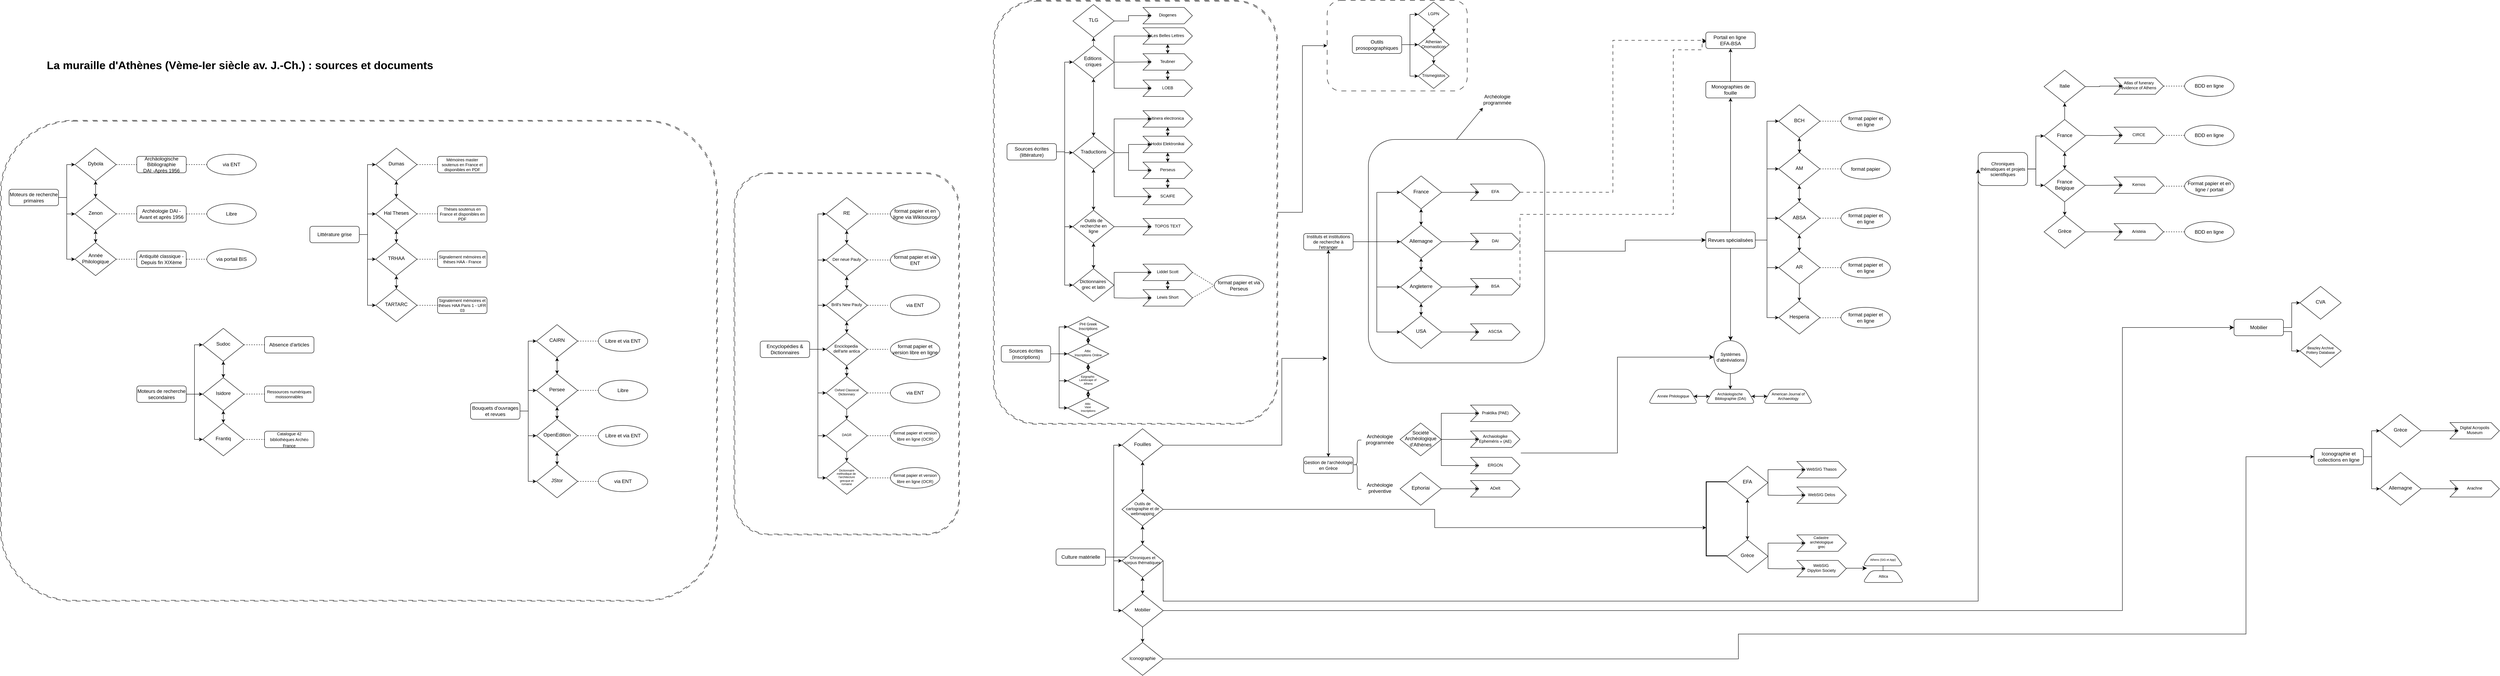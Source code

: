 <mxfile version="24.2.5" type="github">
  <diagram id="C5RBs43oDa-KdzZeNtuy" name="Page-1">
    <mxGraphModel dx="8850" dy="4890" grid="1" gridSize="10" guides="1" tooltips="1" connect="1" arrows="1" fold="1" page="1" pageScale="1" pageWidth="2336" pageHeight="1654" math="0" shadow="0">
      <root>
        <mxCell id="WIyWlLk6GJQsqaUBKTNV-0" />
        <mxCell id="WIyWlLk6GJQsqaUBKTNV-1" parent="WIyWlLk6GJQsqaUBKTNV-0" />
        <mxCell id="tUeOabpCXXy5A2QBkdaN-80" value="" style="whiteSpace=wrap;html=1;fillColor=none;rounded=1;dashed=1;dashPattern=12 12;" vertex="1" parent="WIyWlLk6GJQsqaUBKTNV-1">
          <mxGeometry x="3220" y="10" width="340" height="220" as="geometry" />
        </mxCell>
        <mxCell id="tUeOabpCXXy5A2QBkdaN-81" value="" style="edgeStyle=orthogonalEdgeStyle;rounded=0;orthogonalLoop=1;jettySize=auto;html=1;" edge="1" parent="WIyWlLk6GJQsqaUBKTNV-1" source="AJ_VUI1XPqa23FB4NZY7-660" target="tUeOabpCXXy5A2QBkdaN-80">
          <mxGeometry relative="1" as="geometry" />
        </mxCell>
        <mxCell id="AJ_VUI1XPqa23FB4NZY7-660" value="" style="shape=ext;double=1;rounded=1;whiteSpace=wrap;html=1;fillColor=none;dashed=1;dashPattern=12 12;" parent="WIyWlLk6GJQsqaUBKTNV-1" vertex="1">
          <mxGeometry x="2410" y="10" width="690" height="1030" as="geometry" />
        </mxCell>
        <mxCell id="0yN6IVWu_OKg0quddcB_-7" value="" style="rounded=1;whiteSpace=wrap;html=1;fillColor=none;" parent="WIyWlLk6GJQsqaUBKTNV-1" vertex="1">
          <mxGeometry x="3320" y="348" width="428" height="543" as="geometry" />
        </mxCell>
        <mxCell id="AJ_VUI1XPqa23FB4NZY7-40" style="edgeStyle=orthogonalEdgeStyle;rounded=0;orthogonalLoop=1;jettySize=auto;html=1;exitX=1;exitY=0.5;exitDx=0;exitDy=0;" parent="WIyWlLk6GJQsqaUBKTNV-1" source="AJ_VUI1XPqa23FB4NZY7-43" target="AJ_VUI1XPqa23FB4NZY7-49" edge="1">
          <mxGeometry relative="1" as="geometry" />
        </mxCell>
        <mxCell id="AJ_VUI1XPqa23FB4NZY7-41" style="edgeStyle=orthogonalEdgeStyle;rounded=0;orthogonalLoop=1;jettySize=auto;html=1;exitX=1;exitY=0.5;exitDx=0;exitDy=0;entryX=0;entryY=0.5;entryDx=0;entryDy=0;" parent="WIyWlLk6GJQsqaUBKTNV-1" source="AJ_VUI1XPqa23FB4NZY7-43" target="AJ_VUI1XPqa23FB4NZY7-45" edge="1">
          <mxGeometry relative="1" as="geometry" />
        </mxCell>
        <mxCell id="AJ_VUI1XPqa23FB4NZY7-42" style="edgeStyle=orthogonalEdgeStyle;rounded=0;orthogonalLoop=1;jettySize=auto;html=1;exitX=1;exitY=0.5;exitDx=0;exitDy=0;entryX=0;entryY=0.5;entryDx=0;entryDy=0;" parent="WIyWlLk6GJQsqaUBKTNV-1" source="AJ_VUI1XPqa23FB4NZY7-43" target="AJ_VUI1XPqa23FB4NZY7-52" edge="1">
          <mxGeometry relative="1" as="geometry" />
        </mxCell>
        <mxCell id="AJ_VUI1XPqa23FB4NZY7-177" style="edgeStyle=orthogonalEdgeStyle;rounded=0;orthogonalLoop=1;jettySize=auto;html=1;exitX=1;exitY=0.5;exitDx=0;exitDy=0;entryX=0;entryY=0.5;entryDx=0;entryDy=0;" parent="WIyWlLk6GJQsqaUBKTNV-1" source="AJ_VUI1XPqa23FB4NZY7-43" target="AJ_VUI1XPqa23FB4NZY7-153" edge="1">
          <mxGeometry relative="1" as="geometry" />
        </mxCell>
        <mxCell id="AJ_VUI1XPqa23FB4NZY7-178" style="edgeStyle=orthogonalEdgeStyle;rounded=0;orthogonalLoop=1;jettySize=auto;html=1;exitX=1;exitY=0.5;exitDx=0;exitDy=0;entryX=0;entryY=0.5;entryDx=0;entryDy=0;" parent="WIyWlLk6GJQsqaUBKTNV-1" source="AJ_VUI1XPqa23FB4NZY7-43" target="AJ_VUI1XPqa23FB4NZY7-155" edge="1">
          <mxGeometry relative="1" as="geometry" />
        </mxCell>
        <mxCell id="AJ_VUI1XPqa23FB4NZY7-314" style="edgeStyle=orthogonalEdgeStyle;rounded=0;orthogonalLoop=1;jettySize=auto;html=1;entryX=0;entryY=0.5;entryDx=0;entryDy=0;" parent="WIyWlLk6GJQsqaUBKTNV-1" source="AJ_VUI1XPqa23FB4NZY7-43" target="AJ_VUI1XPqa23FB4NZY7-302" edge="1">
          <mxGeometry relative="1" as="geometry" />
        </mxCell>
        <mxCell id="AJ_VUI1XPqa23FB4NZY7-428" style="edgeStyle=orthogonalEdgeStyle;rounded=0;orthogonalLoop=1;jettySize=auto;html=1;exitX=1;exitY=0.5;exitDx=0;exitDy=0;entryX=0;entryY=0.5;entryDx=0;entryDy=0;" parent="WIyWlLk6GJQsqaUBKTNV-1" source="AJ_VUI1XPqa23FB4NZY7-43" target="AJ_VUI1XPqa23FB4NZY7-423" edge="1">
          <mxGeometry relative="1" as="geometry" />
        </mxCell>
        <mxCell id="AJ_VUI1XPqa23FB4NZY7-429" style="edgeStyle=orthogonalEdgeStyle;rounded=0;orthogonalLoop=1;jettySize=auto;html=1;exitX=1;exitY=0.5;exitDx=0;exitDy=0;entryX=0;entryY=0.5;entryDx=0;entryDy=0;" parent="WIyWlLk6GJQsqaUBKTNV-1" source="AJ_VUI1XPqa23FB4NZY7-43" target="AJ_VUI1XPqa23FB4NZY7-49" edge="1">
          <mxGeometry relative="1" as="geometry" />
        </mxCell>
        <mxCell id="AJ_VUI1XPqa23FB4NZY7-43" value="Encyclopédies &amp;amp; Dictionnaires" style="rounded=1;whiteSpace=wrap;html=1;fontSize=12;glass=0;strokeWidth=1;shadow=0;" parent="WIyWlLk6GJQsqaUBKTNV-1" vertex="1">
          <mxGeometry x="1844" y="838" width="120" height="40" as="geometry" />
        </mxCell>
        <mxCell id="AJ_VUI1XPqa23FB4NZY7-44" style="edgeStyle=orthogonalEdgeStyle;rounded=0;orthogonalLoop=1;jettySize=auto;html=1;exitX=0.5;exitY=1;exitDx=0;exitDy=0;" parent="WIyWlLk6GJQsqaUBKTNV-1" source="AJ_VUI1XPqa23FB4NZY7-45" target="AJ_VUI1XPqa23FB4NZY7-49" edge="1">
          <mxGeometry relative="1" as="geometry" />
        </mxCell>
        <mxCell id="AJ_VUI1XPqa23FB4NZY7-45" value="RE" style="rhombus;whiteSpace=wrap;html=1;shadow=0;fontFamily=Helvetica;fontSize=12;align=center;strokeWidth=1;spacing=6;spacingTop=-4;" parent="WIyWlLk6GJQsqaUBKTNV-1" vertex="1">
          <mxGeometry x="2004" y="489" width="100" height="80" as="geometry" />
        </mxCell>
        <mxCell id="AJ_VUI1XPqa23FB4NZY7-47" value="" style="edgeStyle=orthogonalEdgeStyle;rounded=0;orthogonalLoop=1;jettySize=auto;html=1;" parent="WIyWlLk6GJQsqaUBKTNV-1" source="AJ_VUI1XPqa23FB4NZY7-49" target="AJ_VUI1XPqa23FB4NZY7-52" edge="1">
          <mxGeometry relative="1" as="geometry" />
        </mxCell>
        <mxCell id="AJ_VUI1XPqa23FB4NZY7-48" style="edgeStyle=orthogonalEdgeStyle;rounded=0;orthogonalLoop=1;jettySize=auto;html=1;exitX=0.5;exitY=0;exitDx=0;exitDy=0;entryX=0.5;entryY=1;entryDx=0;entryDy=0;" parent="WIyWlLk6GJQsqaUBKTNV-1" source="AJ_VUI1XPqa23FB4NZY7-49" target="AJ_VUI1XPqa23FB4NZY7-45" edge="1">
          <mxGeometry relative="1" as="geometry" />
        </mxCell>
        <mxCell id="AJ_VUI1XPqa23FB4NZY7-49" value="Der neue Pauly" style="rhombus;whiteSpace=wrap;html=1;shadow=0;fontFamily=Helvetica;fontSize=10;align=center;strokeWidth=1;spacing=6;spacingTop=-4;" parent="WIyWlLk6GJQsqaUBKTNV-1" vertex="1">
          <mxGeometry x="2004" y="601" width="100" height="80" as="geometry" />
        </mxCell>
        <mxCell id="AJ_VUI1XPqa23FB4NZY7-51" style="edgeStyle=orthogonalEdgeStyle;rounded=0;orthogonalLoop=1;jettySize=auto;html=1;entryX=0.5;entryY=1;entryDx=0;entryDy=0;" parent="WIyWlLk6GJQsqaUBKTNV-1" source="AJ_VUI1XPqa23FB4NZY7-52" target="AJ_VUI1XPqa23FB4NZY7-49" edge="1">
          <mxGeometry relative="1" as="geometry" />
        </mxCell>
        <mxCell id="AJ_VUI1XPqa23FB4NZY7-154" value="" style="edgeStyle=orthogonalEdgeStyle;rounded=0;orthogonalLoop=1;jettySize=auto;html=1;" parent="WIyWlLk6GJQsqaUBKTNV-1" source="AJ_VUI1XPqa23FB4NZY7-52" target="AJ_VUI1XPqa23FB4NZY7-153" edge="1">
          <mxGeometry relative="1" as="geometry" />
        </mxCell>
        <mxCell id="AJ_VUI1XPqa23FB4NZY7-52" value="Brill&#39;s New Pauly" style="rhombus;whiteSpace=wrap;html=1;shadow=0;fontFamily=Helvetica;fontSize=10;align=center;strokeWidth=1;spacing=6;spacingTop=-4;" parent="WIyWlLk6GJQsqaUBKTNV-1" vertex="1">
          <mxGeometry x="2004" y="711" width="100" height="80" as="geometry" />
        </mxCell>
        <mxCell id="AJ_VUI1XPqa23FB4NZY7-53" value="" style="endArrow=none;dashed=1;html=1;rounded=0;exitX=1;exitY=0.5;exitDx=0;exitDy=0;entryX=0;entryY=0.5;entryDx=0;entryDy=0;" parent="WIyWlLk6GJQsqaUBKTNV-1" source="AJ_VUI1XPqa23FB4NZY7-45" target="AJ_VUI1XPqa23FB4NZY7-306" edge="1">
          <mxGeometry width="50" height="50" relative="1" as="geometry">
            <mxPoint x="2134" y="671" as="sourcePoint" />
            <mxPoint x="2154" y="521" as="targetPoint" />
          </mxGeometry>
        </mxCell>
        <mxCell id="AJ_VUI1XPqa23FB4NZY7-54" value="" style="endArrow=none;dashed=1;html=1;rounded=0;exitX=1;exitY=0.5;exitDx=0;exitDy=0;entryX=0;entryY=0.5;entryDx=0;entryDy=0;" parent="WIyWlLk6GJQsqaUBKTNV-1" target="AJ_VUI1XPqa23FB4NZY7-307" edge="1">
          <mxGeometry width="50" height="50" relative="1" as="geometry">
            <mxPoint x="2104" y="640.71" as="sourcePoint" />
            <mxPoint x="2154" y="640.71" as="targetPoint" />
          </mxGeometry>
        </mxCell>
        <mxCell id="AJ_VUI1XPqa23FB4NZY7-58" style="edgeStyle=orthogonalEdgeStyle;rounded=0;orthogonalLoop=1;jettySize=auto;html=1;exitX=1;exitY=0.5;exitDx=0;exitDy=0;" parent="WIyWlLk6GJQsqaUBKTNV-1" source="AJ_VUI1XPqa23FB4NZY7-61" target="AJ_VUI1XPqa23FB4NZY7-67" edge="1">
          <mxGeometry relative="1" as="geometry" />
        </mxCell>
        <mxCell id="AJ_VUI1XPqa23FB4NZY7-59" style="edgeStyle=orthogonalEdgeStyle;rounded=0;orthogonalLoop=1;jettySize=auto;html=1;exitX=1;exitY=0.5;exitDx=0;exitDy=0;entryX=0;entryY=0.5;entryDx=0;entryDy=0;" parent="WIyWlLk6GJQsqaUBKTNV-1" source="AJ_VUI1XPqa23FB4NZY7-61" target="AJ_VUI1XPqa23FB4NZY7-63" edge="1">
          <mxGeometry relative="1" as="geometry" />
        </mxCell>
        <mxCell id="AJ_VUI1XPqa23FB4NZY7-60" style="edgeStyle=orthogonalEdgeStyle;rounded=0;orthogonalLoop=1;jettySize=auto;html=1;exitX=1;exitY=0.5;exitDx=0;exitDy=0;entryX=0;entryY=0.5;entryDx=0;entryDy=0;" parent="WIyWlLk6GJQsqaUBKTNV-1" source="AJ_VUI1XPqa23FB4NZY7-61" target="AJ_VUI1XPqa23FB4NZY7-70" edge="1">
          <mxGeometry relative="1" as="geometry" />
        </mxCell>
        <mxCell id="AJ_VUI1XPqa23FB4NZY7-317" style="edgeStyle=orthogonalEdgeStyle;rounded=0;orthogonalLoop=1;jettySize=auto;html=1;exitX=1;exitY=0.5;exitDx=0;exitDy=0;entryX=0;entryY=0.5;entryDx=0;entryDy=0;" parent="WIyWlLk6GJQsqaUBKTNV-1" source="AJ_VUI1XPqa23FB4NZY7-61" target="AJ_VUI1XPqa23FB4NZY7-315" edge="1">
          <mxGeometry relative="1" as="geometry" />
        </mxCell>
        <mxCell id="AJ_VUI1XPqa23FB4NZY7-61" value="Sources écrites&lt;div&gt;(littérature)&lt;/div&gt;" style="rounded=1;whiteSpace=wrap;html=1;fontSize=12;glass=0;strokeWidth=1;shadow=0;" parent="WIyWlLk6GJQsqaUBKTNV-1" vertex="1">
          <mxGeometry x="2443" y="358" width="120" height="40" as="geometry" />
        </mxCell>
        <mxCell id="AJ_VUI1XPqa23FB4NZY7-62" style="edgeStyle=orthogonalEdgeStyle;rounded=0;orthogonalLoop=1;jettySize=auto;html=1;exitX=0.5;exitY=1;exitDx=0;exitDy=0;" parent="WIyWlLk6GJQsqaUBKTNV-1" source="AJ_VUI1XPqa23FB4NZY7-63" target="AJ_VUI1XPqa23FB4NZY7-67" edge="1">
          <mxGeometry relative="1" as="geometry" />
        </mxCell>
        <mxCell id="AJ_VUI1XPqa23FB4NZY7-330" value="" style="edgeStyle=orthogonalEdgeStyle;rounded=0;orthogonalLoop=1;jettySize=auto;html=1;" parent="WIyWlLk6GJQsqaUBKTNV-1" source="AJ_VUI1XPqa23FB4NZY7-63" target="AJ_VUI1XPqa23FB4NZY7-325" edge="1">
          <mxGeometry relative="1" as="geometry" />
        </mxCell>
        <mxCell id="AJ_VUI1XPqa23FB4NZY7-331" style="edgeStyle=orthogonalEdgeStyle;rounded=0;orthogonalLoop=1;jettySize=auto;html=1;entryX=0;entryY=0.5;entryDx=0;entryDy=0;exitX=1;exitY=0.5;exitDx=0;exitDy=0;" parent="WIyWlLk6GJQsqaUBKTNV-1" source="AJ_VUI1XPqa23FB4NZY7-63" target="AJ_VUI1XPqa23FB4NZY7-327" edge="1">
          <mxGeometry relative="1" as="geometry">
            <Array as="points">
              <mxPoint x="2703" y="224" />
            </Array>
          </mxGeometry>
        </mxCell>
        <mxCell id="tUeOabpCXXy5A2QBkdaN-140" value="" style="edgeStyle=orthogonalEdgeStyle;rounded=0;orthogonalLoop=1;jettySize=auto;html=1;" edge="1" parent="WIyWlLk6GJQsqaUBKTNV-1" source="AJ_VUI1XPqa23FB4NZY7-63" target="tUeOabpCXXy5A2QBkdaN-139">
          <mxGeometry relative="1" as="geometry" />
        </mxCell>
        <mxCell id="AJ_VUI1XPqa23FB4NZY7-63" value="Editions&amp;nbsp;&lt;div&gt;criques&lt;/div&gt;" style="rhombus;whiteSpace=wrap;html=1;shadow=0;fontFamily=Helvetica;fontSize=12;align=center;strokeWidth=1;spacing=6;spacingTop=-4;" parent="WIyWlLk6GJQsqaUBKTNV-1" vertex="1">
          <mxGeometry x="2603" y="120" width="100" height="80" as="geometry" />
        </mxCell>
        <mxCell id="AJ_VUI1XPqa23FB4NZY7-65" value="" style="edgeStyle=orthogonalEdgeStyle;rounded=0;orthogonalLoop=1;jettySize=auto;html=1;" parent="WIyWlLk6GJQsqaUBKTNV-1" source="AJ_VUI1XPqa23FB4NZY7-67" target="AJ_VUI1XPqa23FB4NZY7-70" edge="1">
          <mxGeometry relative="1" as="geometry" />
        </mxCell>
        <mxCell id="AJ_VUI1XPqa23FB4NZY7-66" style="edgeStyle=orthogonalEdgeStyle;rounded=0;orthogonalLoop=1;jettySize=auto;html=1;exitX=0.5;exitY=0;exitDx=0;exitDy=0;entryX=0.5;entryY=1;entryDx=0;entryDy=0;" parent="WIyWlLk6GJQsqaUBKTNV-1" source="AJ_VUI1XPqa23FB4NZY7-67" target="AJ_VUI1XPqa23FB4NZY7-63" edge="1">
          <mxGeometry relative="1" as="geometry" />
        </mxCell>
        <mxCell id="AJ_VUI1XPqa23FB4NZY7-201" style="edgeStyle=orthogonalEdgeStyle;rounded=0;orthogonalLoop=1;jettySize=auto;html=1;entryX=0;entryY=0.5;entryDx=0;entryDy=0;" parent="WIyWlLk6GJQsqaUBKTNV-1" source="AJ_VUI1XPqa23FB4NZY7-67" target="AJ_VUI1XPqa23FB4NZY7-187" edge="1">
          <mxGeometry relative="1" as="geometry" />
        </mxCell>
        <mxCell id="tUeOabpCXXy5A2QBkdaN-133" style="edgeStyle=orthogonalEdgeStyle;rounded=0;orthogonalLoop=1;jettySize=auto;html=1;exitX=1;exitY=0.5;exitDx=0;exitDy=0;entryX=0;entryY=0.5;entryDx=0;entryDy=0;" edge="1" parent="WIyWlLk6GJQsqaUBKTNV-1" source="AJ_VUI1XPqa23FB4NZY7-67" target="AJ_VUI1XPqa23FB4NZY7-181">
          <mxGeometry relative="1" as="geometry">
            <Array as="points">
              <mxPoint x="2703" y="298" />
            </Array>
          </mxGeometry>
        </mxCell>
        <mxCell id="tUeOabpCXXy5A2QBkdaN-134" style="edgeStyle=orthogonalEdgeStyle;rounded=0;orthogonalLoop=1;jettySize=auto;html=1;exitX=1;exitY=0.5;exitDx=0;exitDy=0;entryX=0;entryY=0.5;entryDx=0;entryDy=0;" edge="1" parent="WIyWlLk6GJQsqaUBKTNV-1" source="AJ_VUI1XPqa23FB4NZY7-67" target="AJ_VUI1XPqa23FB4NZY7-190">
          <mxGeometry relative="1" as="geometry" />
        </mxCell>
        <mxCell id="tUeOabpCXXy5A2QBkdaN-144" style="edgeStyle=orthogonalEdgeStyle;rounded=0;orthogonalLoop=1;jettySize=auto;html=1;exitX=1;exitY=0.5;exitDx=0;exitDy=0;entryX=0;entryY=0.5;entryDx=0;entryDy=0;" edge="1" parent="WIyWlLk6GJQsqaUBKTNV-1" target="tUeOabpCXXy5A2QBkdaN-136">
          <mxGeometry relative="1" as="geometry">
            <mxPoint x="2706" y="380" as="sourcePoint" />
            <mxPoint x="2788" y="494.5" as="targetPoint" />
            <Array as="points">
              <mxPoint x="2703" y="380" />
              <mxPoint x="2703" y="487" />
              <mxPoint x="2793" y="487" />
            </Array>
          </mxGeometry>
        </mxCell>
        <mxCell id="AJ_VUI1XPqa23FB4NZY7-67" value="Traductions" style="rhombus;whiteSpace=wrap;html=1;shadow=0;fontFamily=Helvetica;fontSize=12;align=center;strokeWidth=1;spacing=6;spacingTop=-4;" parent="WIyWlLk6GJQsqaUBKTNV-1" vertex="1">
          <mxGeometry x="2603" y="340" width="100" height="80" as="geometry" />
        </mxCell>
        <mxCell id="AJ_VUI1XPqa23FB4NZY7-69" style="edgeStyle=orthogonalEdgeStyle;rounded=0;orthogonalLoop=1;jettySize=auto;html=1;entryX=0.5;entryY=1;entryDx=0;entryDy=0;" parent="WIyWlLk6GJQsqaUBKTNV-1" source="AJ_VUI1XPqa23FB4NZY7-70" target="AJ_VUI1XPqa23FB4NZY7-67" edge="1">
          <mxGeometry relative="1" as="geometry" />
        </mxCell>
        <mxCell id="AJ_VUI1XPqa23FB4NZY7-197" style="edgeStyle=orthogonalEdgeStyle;rounded=0;orthogonalLoop=1;jettySize=auto;html=1;entryX=0;entryY=0.5;entryDx=0;entryDy=0;" parent="WIyWlLk6GJQsqaUBKTNV-1" source="AJ_VUI1XPqa23FB4NZY7-70" target="AJ_VUI1XPqa23FB4NZY7-196" edge="1">
          <mxGeometry relative="1" as="geometry" />
        </mxCell>
        <mxCell id="AJ_VUI1XPqa23FB4NZY7-316" value="" style="edgeStyle=orthogonalEdgeStyle;rounded=0;orthogonalLoop=1;jettySize=auto;html=1;" parent="WIyWlLk6GJQsqaUBKTNV-1" source="AJ_VUI1XPqa23FB4NZY7-70" target="AJ_VUI1XPqa23FB4NZY7-315" edge="1">
          <mxGeometry relative="1" as="geometry" />
        </mxCell>
        <mxCell id="AJ_VUI1XPqa23FB4NZY7-70" value="Outils de recherche en ligne" style="rhombus;whiteSpace=wrap;html=1;shadow=0;fontFamily=Helvetica;fontSize=11;align=center;strokeWidth=1;spacing=6;spacingTop=-4;" parent="WIyWlLk6GJQsqaUBKTNV-1" vertex="1">
          <mxGeometry x="2603" y="520" width="100" height="80" as="geometry" />
        </mxCell>
        <mxCell id="AJ_VUI1XPqa23FB4NZY7-156" value="" style="edgeStyle=orthogonalEdgeStyle;rounded=0;orthogonalLoop=1;jettySize=auto;html=1;" parent="WIyWlLk6GJQsqaUBKTNV-1" source="AJ_VUI1XPqa23FB4NZY7-153" target="AJ_VUI1XPqa23FB4NZY7-155" edge="1">
          <mxGeometry relative="1" as="geometry" />
        </mxCell>
        <mxCell id="AJ_VUI1XPqa23FB4NZY7-179" style="edgeStyle=orthogonalEdgeStyle;rounded=0;orthogonalLoop=1;jettySize=auto;html=1;entryX=0.5;entryY=1;entryDx=0;entryDy=0;" parent="WIyWlLk6GJQsqaUBKTNV-1" source="AJ_VUI1XPqa23FB4NZY7-153" target="AJ_VUI1XPqa23FB4NZY7-52" edge="1">
          <mxGeometry relative="1" as="geometry" />
        </mxCell>
        <mxCell id="AJ_VUI1XPqa23FB4NZY7-153" value="Enciclopedia&amp;nbsp;&lt;div style=&quot;font-size: 10px;&quot;&gt;dell&#39;arte antica&lt;/div&gt;" style="rhombus;whiteSpace=wrap;html=1;shadow=0;fontFamily=Helvetica;fontSize=10;align=center;strokeWidth=1;spacing=6;spacingTop=-4;" parent="WIyWlLk6GJQsqaUBKTNV-1" vertex="1">
          <mxGeometry x="2004" y="818" width="100" height="80" as="geometry" />
        </mxCell>
        <mxCell id="AJ_VUI1XPqa23FB4NZY7-180" style="edgeStyle=orthogonalEdgeStyle;rounded=0;orthogonalLoop=1;jettySize=auto;html=1;entryX=0.5;entryY=1;entryDx=0;entryDy=0;" parent="WIyWlLk6GJQsqaUBKTNV-1" source="AJ_VUI1XPqa23FB4NZY7-155" target="AJ_VUI1XPqa23FB4NZY7-153" edge="1">
          <mxGeometry relative="1" as="geometry" />
        </mxCell>
        <mxCell id="AJ_VUI1XPqa23FB4NZY7-303" value="" style="edgeStyle=orthogonalEdgeStyle;rounded=0;orthogonalLoop=1;jettySize=auto;html=1;" parent="WIyWlLk6GJQsqaUBKTNV-1" source="AJ_VUI1XPqa23FB4NZY7-155" target="AJ_VUI1XPqa23FB4NZY7-302" edge="1">
          <mxGeometry relative="1" as="geometry" />
        </mxCell>
        <mxCell id="AJ_VUI1XPqa23FB4NZY7-155" value="Oxford Classical Dictionnary" style="rhombus;whiteSpace=wrap;html=1;shadow=0;fontFamily=Helvetica;fontSize=8;align=center;strokeWidth=1;spacing=6;spacingTop=-4;" parent="WIyWlLk6GJQsqaUBKTNV-1" vertex="1">
          <mxGeometry x="2004" y="924" width="100" height="80" as="geometry" />
        </mxCell>
        <mxCell id="AJ_VUI1XPqa23FB4NZY7-193" style="edgeStyle=orthogonalEdgeStyle;rounded=0;orthogonalLoop=1;jettySize=auto;html=1;exitX=0.5;exitY=1;exitDx=0;exitDy=0;entryX=0.5;entryY=0;entryDx=0;entryDy=0;" parent="WIyWlLk6GJQsqaUBKTNV-1" source="AJ_VUI1XPqa23FB4NZY7-181" target="AJ_VUI1XPqa23FB4NZY7-187" edge="1">
          <mxGeometry relative="1" as="geometry" />
        </mxCell>
        <mxCell id="AJ_VUI1XPqa23FB4NZY7-181" value="Itinera electronica" style="shape=step;perimeter=stepPerimeter;whiteSpace=wrap;html=1;fixedSize=1;shadow=0;strokeWidth=1;spacing=6;spacingTop=-4;fontSize=10;" parent="WIyWlLk6GJQsqaUBKTNV-1" vertex="1">
          <mxGeometry x="2773" y="278" width="120" height="40" as="geometry" />
        </mxCell>
        <mxCell id="AJ_VUI1XPqa23FB4NZY7-191" value="" style="edgeStyle=orthogonalEdgeStyle;rounded=0;orthogonalLoop=1;jettySize=auto;html=1;" parent="WIyWlLk6GJQsqaUBKTNV-1" source="AJ_VUI1XPqa23FB4NZY7-187" target="AJ_VUI1XPqa23FB4NZY7-190" edge="1">
          <mxGeometry relative="1" as="geometry" />
        </mxCell>
        <mxCell id="AJ_VUI1XPqa23FB4NZY7-192" style="edgeStyle=orthogonalEdgeStyle;rounded=0;orthogonalLoop=1;jettySize=auto;html=1;exitX=0.5;exitY=0;exitDx=0;exitDy=0;entryX=0.5;entryY=1;entryDx=0;entryDy=0;" parent="WIyWlLk6GJQsqaUBKTNV-1" source="AJ_VUI1XPqa23FB4NZY7-187" target="AJ_VUI1XPqa23FB4NZY7-181" edge="1">
          <mxGeometry relative="1" as="geometry" />
        </mxCell>
        <mxCell id="AJ_VUI1XPqa23FB4NZY7-187" value="Hodoi Elektronikai" style="shape=step;perimeter=stepPerimeter;whiteSpace=wrap;html=1;fixedSize=1;shadow=0;strokeWidth=1;spacing=6;spacingTop=-4;fontSize=10;" parent="WIyWlLk6GJQsqaUBKTNV-1" vertex="1">
          <mxGeometry x="2773" y="340" width="120" height="40" as="geometry" />
        </mxCell>
        <mxCell id="AJ_VUI1XPqa23FB4NZY7-195" style="edgeStyle=orthogonalEdgeStyle;rounded=0;orthogonalLoop=1;jettySize=auto;html=1;entryX=0.5;entryY=1;entryDx=0;entryDy=0;" parent="WIyWlLk6GJQsqaUBKTNV-1" source="AJ_VUI1XPqa23FB4NZY7-190" target="AJ_VUI1XPqa23FB4NZY7-187" edge="1">
          <mxGeometry relative="1" as="geometry" />
        </mxCell>
        <mxCell id="tUeOabpCXXy5A2QBkdaN-137" style="edgeStyle=orthogonalEdgeStyle;rounded=0;orthogonalLoop=1;jettySize=auto;html=1;exitX=0.5;exitY=1;exitDx=0;exitDy=0;entryX=0.5;entryY=0;entryDx=0;entryDy=0;" edge="1" parent="WIyWlLk6GJQsqaUBKTNV-1" source="AJ_VUI1XPqa23FB4NZY7-190" target="tUeOabpCXXy5A2QBkdaN-136">
          <mxGeometry relative="1" as="geometry" />
        </mxCell>
        <mxCell id="AJ_VUI1XPqa23FB4NZY7-190" value="Perseus" style="shape=step;perimeter=stepPerimeter;whiteSpace=wrap;html=1;fixedSize=1;shadow=0;strokeWidth=1;spacing=6;spacingTop=-4;fontSize=10;" parent="WIyWlLk6GJQsqaUBKTNV-1" vertex="1">
          <mxGeometry x="2773" y="403" width="120" height="40" as="geometry" />
        </mxCell>
        <mxCell id="AJ_VUI1XPqa23FB4NZY7-196" value="TOPOS TEXT" style="shape=step;perimeter=stepPerimeter;whiteSpace=wrap;html=1;fixedSize=1;shadow=0;strokeWidth=1;spacing=6;spacingTop=-4;fontSize=10;" parent="WIyWlLk6GJQsqaUBKTNV-1" vertex="1">
          <mxGeometry x="2773" y="540" width="120" height="40" as="geometry" />
        </mxCell>
        <mxCell id="AJ_VUI1XPqa23FB4NZY7-207" style="edgeStyle=orthogonalEdgeStyle;rounded=0;orthogonalLoop=1;jettySize=auto;html=1;exitX=1;exitY=0.5;exitDx=0;exitDy=0;" parent="WIyWlLk6GJQsqaUBKTNV-1" source="AJ_VUI1XPqa23FB4NZY7-210" target="AJ_VUI1XPqa23FB4NZY7-216" edge="1">
          <mxGeometry relative="1" as="geometry" />
        </mxCell>
        <mxCell id="AJ_VUI1XPqa23FB4NZY7-208" style="edgeStyle=orthogonalEdgeStyle;rounded=0;orthogonalLoop=1;jettySize=auto;html=1;exitX=1;exitY=0.5;exitDx=0;exitDy=0;entryX=0;entryY=0.5;entryDx=0;entryDy=0;" parent="WIyWlLk6GJQsqaUBKTNV-1" source="AJ_VUI1XPqa23FB4NZY7-210" target="AJ_VUI1XPqa23FB4NZY7-212" edge="1">
          <mxGeometry relative="1" as="geometry" />
        </mxCell>
        <mxCell id="AJ_VUI1XPqa23FB4NZY7-209" style="edgeStyle=orthogonalEdgeStyle;rounded=0;orthogonalLoop=1;jettySize=auto;html=1;exitX=1;exitY=0.5;exitDx=0;exitDy=0;entryX=0;entryY=0.5;entryDx=0;entryDy=0;" parent="WIyWlLk6GJQsqaUBKTNV-1" source="AJ_VUI1XPqa23FB4NZY7-210" target="AJ_VUI1XPqa23FB4NZY7-220" edge="1">
          <mxGeometry relative="1" as="geometry" />
        </mxCell>
        <mxCell id="AJ_VUI1XPqa23FB4NZY7-210" value="Moteurs de recherche primaires" style="rounded=1;whiteSpace=wrap;html=1;fontSize=12;glass=0;strokeWidth=1;shadow=0;" parent="WIyWlLk6GJQsqaUBKTNV-1" vertex="1">
          <mxGeometry x="21" y="469" width="120" height="40" as="geometry" />
        </mxCell>
        <mxCell id="AJ_VUI1XPqa23FB4NZY7-211" style="edgeStyle=orthogonalEdgeStyle;rounded=0;orthogonalLoop=1;jettySize=auto;html=1;exitX=0.5;exitY=1;exitDx=0;exitDy=0;" parent="WIyWlLk6GJQsqaUBKTNV-1" source="AJ_VUI1XPqa23FB4NZY7-212" target="AJ_VUI1XPqa23FB4NZY7-216" edge="1">
          <mxGeometry relative="1" as="geometry" />
        </mxCell>
        <mxCell id="AJ_VUI1XPqa23FB4NZY7-212" value="Dybola" style="rhombus;whiteSpace=wrap;html=1;shadow=0;fontFamily=Helvetica;fontSize=12;align=center;strokeWidth=1;spacing=6;spacingTop=-4;" parent="WIyWlLk6GJQsqaUBKTNV-1" vertex="1">
          <mxGeometry x="181" y="369" width="100" height="80" as="geometry" />
        </mxCell>
        <mxCell id="AJ_VUI1XPqa23FB4NZY7-213" value="Archäologische Bibliographie&lt;div&gt;DAI -Après 1956&lt;/div&gt;" style="rounded=1;whiteSpace=wrap;html=1;fontSize=12;glass=0;strokeWidth=1;shadow=0;" parent="WIyWlLk6GJQsqaUBKTNV-1" vertex="1">
          <mxGeometry x="331" y="389" width="120" height="40" as="geometry" />
        </mxCell>
        <mxCell id="AJ_VUI1XPqa23FB4NZY7-214" value="" style="edgeStyle=orthogonalEdgeStyle;rounded=0;orthogonalLoop=1;jettySize=auto;html=1;" parent="WIyWlLk6GJQsqaUBKTNV-1" source="AJ_VUI1XPqa23FB4NZY7-216" target="AJ_VUI1XPqa23FB4NZY7-220" edge="1">
          <mxGeometry relative="1" as="geometry" />
        </mxCell>
        <mxCell id="AJ_VUI1XPqa23FB4NZY7-215" style="edgeStyle=orthogonalEdgeStyle;rounded=0;orthogonalLoop=1;jettySize=auto;html=1;exitX=0.5;exitY=0;exitDx=0;exitDy=0;entryX=0.5;entryY=1;entryDx=0;entryDy=0;" parent="WIyWlLk6GJQsqaUBKTNV-1" source="AJ_VUI1XPqa23FB4NZY7-216" target="AJ_VUI1XPqa23FB4NZY7-212" edge="1">
          <mxGeometry relative="1" as="geometry" />
        </mxCell>
        <mxCell id="AJ_VUI1XPqa23FB4NZY7-216" value="Zenon" style="rhombus;whiteSpace=wrap;html=1;shadow=0;fontFamily=Helvetica;fontSize=12;align=center;strokeWidth=1;spacing=6;spacingTop=-4;" parent="WIyWlLk6GJQsqaUBKTNV-1" vertex="1">
          <mxGeometry x="181" y="489" width="100" height="80" as="geometry" />
        </mxCell>
        <mxCell id="AJ_VUI1XPqa23FB4NZY7-217" value="Archéologie DAI -Avant et après 1956" style="rounded=1;whiteSpace=wrap;html=1;fontSize=12;glass=0;strokeWidth=1;shadow=0;" parent="WIyWlLk6GJQsqaUBKTNV-1" vertex="1">
          <mxGeometry x="331" y="509" width="120" height="40" as="geometry" />
        </mxCell>
        <mxCell id="AJ_VUI1XPqa23FB4NZY7-218" value="La muraille d&#39;Athènes (Vème-Ier siècle av. J.-Ch.) : sources et documents" style="text;strokeColor=none;fillColor=none;html=1;fontSize=27;fontStyle=1;verticalAlign=middle;align=center;" parent="WIyWlLk6GJQsqaUBKTNV-1" vertex="1">
          <mxGeometry x="51" y="148" width="1060" height="40" as="geometry" />
        </mxCell>
        <mxCell id="AJ_VUI1XPqa23FB4NZY7-219" style="edgeStyle=orthogonalEdgeStyle;rounded=0;orthogonalLoop=1;jettySize=auto;html=1;entryX=0.5;entryY=1;entryDx=0;entryDy=0;" parent="WIyWlLk6GJQsqaUBKTNV-1" source="AJ_VUI1XPqa23FB4NZY7-220" target="AJ_VUI1XPqa23FB4NZY7-216" edge="1">
          <mxGeometry relative="1" as="geometry" />
        </mxCell>
        <mxCell id="AJ_VUI1XPqa23FB4NZY7-220" value="Année Philologique" style="rhombus;whiteSpace=wrap;html=1;shadow=0;fontFamily=Helvetica;fontSize=12;align=center;strokeWidth=1;spacing=6;spacingTop=-4;" parent="WIyWlLk6GJQsqaUBKTNV-1" vertex="1">
          <mxGeometry x="181" y="599" width="100" height="80" as="geometry" />
        </mxCell>
        <mxCell id="AJ_VUI1XPqa23FB4NZY7-221" value="" style="endArrow=none;dashed=1;html=1;rounded=0;exitX=1;exitY=0.5;exitDx=0;exitDy=0;entryX=0;entryY=0.5;entryDx=0;entryDy=0;" parent="WIyWlLk6GJQsqaUBKTNV-1" source="AJ_VUI1XPqa23FB4NZY7-212" target="AJ_VUI1XPqa23FB4NZY7-213" edge="1">
          <mxGeometry width="50" height="50" relative="1" as="geometry">
            <mxPoint x="311" y="559" as="sourcePoint" />
            <mxPoint x="361" y="509" as="targetPoint" />
          </mxGeometry>
        </mxCell>
        <mxCell id="AJ_VUI1XPqa23FB4NZY7-222" value="" style="endArrow=none;dashed=1;html=1;rounded=0;exitX=1;exitY=0.5;exitDx=0;exitDy=0;entryX=0;entryY=0.5;entryDx=0;entryDy=0;" parent="WIyWlLk6GJQsqaUBKTNV-1" edge="1">
          <mxGeometry width="50" height="50" relative="1" as="geometry">
            <mxPoint x="281" y="528.71" as="sourcePoint" />
            <mxPoint x="331" y="528.71" as="targetPoint" />
          </mxGeometry>
        </mxCell>
        <mxCell id="AJ_VUI1XPqa23FB4NZY7-223" value="Antiquité classique - Depuis fin XIXème" style="rounded=1;whiteSpace=wrap;html=1;fontSize=12;glass=0;strokeWidth=1;shadow=0;" parent="WIyWlLk6GJQsqaUBKTNV-1" vertex="1">
          <mxGeometry x="331" y="619" width="120" height="40" as="geometry" />
        </mxCell>
        <mxCell id="AJ_VUI1XPqa23FB4NZY7-224" style="edgeStyle=orthogonalEdgeStyle;rounded=0;orthogonalLoop=1;jettySize=auto;html=1;exitX=1;exitY=0.5;exitDx=0;exitDy=0;" parent="WIyWlLk6GJQsqaUBKTNV-1" source="AJ_VUI1XPqa23FB4NZY7-227" target="AJ_VUI1XPqa23FB4NZY7-233" edge="1">
          <mxGeometry relative="1" as="geometry" />
        </mxCell>
        <mxCell id="AJ_VUI1XPqa23FB4NZY7-225" style="edgeStyle=orthogonalEdgeStyle;rounded=0;orthogonalLoop=1;jettySize=auto;html=1;exitX=1;exitY=0.5;exitDx=0;exitDy=0;entryX=0;entryY=0.5;entryDx=0;entryDy=0;" parent="WIyWlLk6GJQsqaUBKTNV-1" source="AJ_VUI1XPqa23FB4NZY7-227" target="AJ_VUI1XPqa23FB4NZY7-229" edge="1">
          <mxGeometry relative="1" as="geometry" />
        </mxCell>
        <mxCell id="AJ_VUI1XPqa23FB4NZY7-226" style="edgeStyle=orthogonalEdgeStyle;rounded=0;orthogonalLoop=1;jettySize=auto;html=1;exitX=1;exitY=0.5;exitDx=0;exitDy=0;entryX=0;entryY=0.5;entryDx=0;entryDy=0;" parent="WIyWlLk6GJQsqaUBKTNV-1" source="AJ_VUI1XPqa23FB4NZY7-227" target="AJ_VUI1XPqa23FB4NZY7-236" edge="1">
          <mxGeometry relative="1" as="geometry" />
        </mxCell>
        <mxCell id="AJ_VUI1XPqa23FB4NZY7-227" value="Moteurs de recherche secondaires" style="rounded=1;whiteSpace=wrap;html=1;fontSize=12;glass=0;strokeWidth=1;shadow=0;" parent="WIyWlLk6GJQsqaUBKTNV-1" vertex="1">
          <mxGeometry x="331" y="947" width="120" height="40" as="geometry" />
        </mxCell>
        <mxCell id="AJ_VUI1XPqa23FB4NZY7-228" style="edgeStyle=orthogonalEdgeStyle;rounded=0;orthogonalLoop=1;jettySize=auto;html=1;exitX=0.5;exitY=1;exitDx=0;exitDy=0;" parent="WIyWlLk6GJQsqaUBKTNV-1" source="AJ_VUI1XPqa23FB4NZY7-229" target="AJ_VUI1XPqa23FB4NZY7-233" edge="1">
          <mxGeometry relative="1" as="geometry" />
        </mxCell>
        <mxCell id="AJ_VUI1XPqa23FB4NZY7-229" value="Sudoc" style="rhombus;whiteSpace=wrap;html=1;shadow=0;fontFamily=Helvetica;fontSize=12;align=center;strokeWidth=1;spacing=6;spacingTop=-4;" parent="WIyWlLk6GJQsqaUBKTNV-1" vertex="1">
          <mxGeometry x="491" y="807" width="100" height="80" as="geometry" />
        </mxCell>
        <mxCell id="AJ_VUI1XPqa23FB4NZY7-230" value="Absence d&#39;articles" style="rounded=1;whiteSpace=wrap;html=1;fontSize=12;glass=0;strokeWidth=1;shadow=0;" parent="WIyWlLk6GJQsqaUBKTNV-1" vertex="1">
          <mxGeometry x="641" y="827" width="120" height="40" as="geometry" />
        </mxCell>
        <mxCell id="AJ_VUI1XPqa23FB4NZY7-231" value="" style="edgeStyle=orthogonalEdgeStyle;rounded=0;orthogonalLoop=1;jettySize=auto;html=1;" parent="WIyWlLk6GJQsqaUBKTNV-1" source="AJ_VUI1XPqa23FB4NZY7-233" target="AJ_VUI1XPqa23FB4NZY7-236" edge="1">
          <mxGeometry relative="1" as="geometry" />
        </mxCell>
        <mxCell id="AJ_VUI1XPqa23FB4NZY7-232" style="edgeStyle=orthogonalEdgeStyle;rounded=0;orthogonalLoop=1;jettySize=auto;html=1;exitX=0.5;exitY=0;exitDx=0;exitDy=0;entryX=0.5;entryY=1;entryDx=0;entryDy=0;" parent="WIyWlLk6GJQsqaUBKTNV-1" source="AJ_VUI1XPqa23FB4NZY7-233" target="AJ_VUI1XPqa23FB4NZY7-229" edge="1">
          <mxGeometry relative="1" as="geometry" />
        </mxCell>
        <mxCell id="AJ_VUI1XPqa23FB4NZY7-233" value="Isidore" style="rhombus;whiteSpace=wrap;html=1;shadow=0;fontFamily=Helvetica;fontSize=12;align=center;strokeWidth=1;spacing=6;spacingTop=-4;" parent="WIyWlLk6GJQsqaUBKTNV-1" vertex="1">
          <mxGeometry x="491" y="927" width="100" height="80" as="geometry" />
        </mxCell>
        <mxCell id="AJ_VUI1XPqa23FB4NZY7-234" value="Ressources numériques moissonnables" style="rounded=1;whiteSpace=wrap;html=1;fontSize=10;glass=0;strokeWidth=1;shadow=0;" parent="WIyWlLk6GJQsqaUBKTNV-1" vertex="1">
          <mxGeometry x="641" y="947" width="120" height="40" as="geometry" />
        </mxCell>
        <mxCell id="AJ_VUI1XPqa23FB4NZY7-235" style="edgeStyle=orthogonalEdgeStyle;rounded=0;orthogonalLoop=1;jettySize=auto;html=1;entryX=0.5;entryY=1;entryDx=0;entryDy=0;" parent="WIyWlLk6GJQsqaUBKTNV-1" source="AJ_VUI1XPqa23FB4NZY7-236" target="AJ_VUI1XPqa23FB4NZY7-233" edge="1">
          <mxGeometry relative="1" as="geometry" />
        </mxCell>
        <mxCell id="AJ_VUI1XPqa23FB4NZY7-236" value="Frantiq" style="rhombus;whiteSpace=wrap;html=1;shadow=0;fontFamily=Helvetica;fontSize=12;align=center;strokeWidth=1;spacing=6;spacingTop=-4;" parent="WIyWlLk6GJQsqaUBKTNV-1" vertex="1">
          <mxGeometry x="491" y="1037" width="100" height="80" as="geometry" />
        </mxCell>
        <mxCell id="AJ_VUI1XPqa23FB4NZY7-237" value="" style="endArrow=none;dashed=1;html=1;rounded=0;exitX=1;exitY=0.5;exitDx=0;exitDy=0;entryX=0;entryY=0.5;entryDx=0;entryDy=0;" parent="WIyWlLk6GJQsqaUBKTNV-1" source="AJ_VUI1XPqa23FB4NZY7-229" target="AJ_VUI1XPqa23FB4NZY7-230" edge="1">
          <mxGeometry width="50" height="50" relative="1" as="geometry">
            <mxPoint x="621" y="997" as="sourcePoint" />
            <mxPoint x="671" y="947" as="targetPoint" />
          </mxGeometry>
        </mxCell>
        <mxCell id="AJ_VUI1XPqa23FB4NZY7-238" value="" style="endArrow=none;dashed=1;html=1;rounded=0;exitX=1;exitY=0.5;exitDx=0;exitDy=0;entryX=0;entryY=0.5;entryDx=0;entryDy=0;" parent="WIyWlLk6GJQsqaUBKTNV-1" edge="1">
          <mxGeometry width="50" height="50" relative="1" as="geometry">
            <mxPoint x="591" y="966.71" as="sourcePoint" />
            <mxPoint x="641" y="966.71" as="targetPoint" />
          </mxGeometry>
        </mxCell>
        <mxCell id="AJ_VUI1XPqa23FB4NZY7-239" value="&lt;span style=&quot;font-size: 10px;&quot;&gt;Catalogue 42 bibliothèques Archéo France&lt;/span&gt;" style="rounded=1;whiteSpace=wrap;html=1;fontSize=12;glass=0;strokeWidth=1;shadow=0;" parent="WIyWlLk6GJQsqaUBKTNV-1" vertex="1">
          <mxGeometry x="641" y="1057" width="120" height="40" as="geometry" />
        </mxCell>
        <mxCell id="AJ_VUI1XPqa23FB4NZY7-243" style="edgeStyle=orthogonalEdgeStyle;rounded=0;orthogonalLoop=1;jettySize=auto;html=1;exitX=1;exitY=0.5;exitDx=0;exitDy=0;" parent="WIyWlLk6GJQsqaUBKTNV-1" source="AJ_VUI1XPqa23FB4NZY7-247" target="AJ_VUI1XPqa23FB4NZY7-253" edge="1">
          <mxGeometry relative="1" as="geometry" />
        </mxCell>
        <mxCell id="AJ_VUI1XPqa23FB4NZY7-244" style="edgeStyle=orthogonalEdgeStyle;rounded=0;orthogonalLoop=1;jettySize=auto;html=1;exitX=1;exitY=0.5;exitDx=0;exitDy=0;entryX=0;entryY=0.5;entryDx=0;entryDy=0;" parent="WIyWlLk6GJQsqaUBKTNV-1" source="AJ_VUI1XPqa23FB4NZY7-247" target="AJ_VUI1XPqa23FB4NZY7-249" edge="1">
          <mxGeometry relative="1" as="geometry" />
        </mxCell>
        <mxCell id="AJ_VUI1XPqa23FB4NZY7-245" style="edgeStyle=orthogonalEdgeStyle;rounded=0;orthogonalLoop=1;jettySize=auto;html=1;exitX=1;exitY=0.5;exitDx=0;exitDy=0;entryX=0;entryY=0.5;entryDx=0;entryDy=0;" parent="WIyWlLk6GJQsqaUBKTNV-1" source="AJ_VUI1XPqa23FB4NZY7-247" target="AJ_VUI1XPqa23FB4NZY7-257" edge="1">
          <mxGeometry relative="1" as="geometry" />
        </mxCell>
        <mxCell id="AJ_VUI1XPqa23FB4NZY7-246" style="edgeStyle=orthogonalEdgeStyle;rounded=0;orthogonalLoop=1;jettySize=auto;html=1;exitX=1;exitY=0.5;exitDx=0;exitDy=0;entryX=0;entryY=0.5;entryDx=0;entryDy=0;" parent="WIyWlLk6GJQsqaUBKTNV-1" source="AJ_VUI1XPqa23FB4NZY7-247" target="AJ_VUI1XPqa23FB4NZY7-265" edge="1">
          <mxGeometry relative="1" as="geometry" />
        </mxCell>
        <mxCell id="AJ_VUI1XPqa23FB4NZY7-247" value="Littérature grise" style="rounded=1;whiteSpace=wrap;html=1;fontSize=12;glass=0;strokeWidth=1;shadow=0;" parent="WIyWlLk6GJQsqaUBKTNV-1" vertex="1">
          <mxGeometry x="751" y="559" width="120" height="40" as="geometry" />
        </mxCell>
        <mxCell id="AJ_VUI1XPqa23FB4NZY7-248" style="edgeStyle=orthogonalEdgeStyle;rounded=0;orthogonalLoop=1;jettySize=auto;html=1;exitX=0.5;exitY=1;exitDx=0;exitDy=0;" parent="WIyWlLk6GJQsqaUBKTNV-1" source="AJ_VUI1XPqa23FB4NZY7-249" target="AJ_VUI1XPqa23FB4NZY7-253" edge="1">
          <mxGeometry relative="1" as="geometry" />
        </mxCell>
        <mxCell id="AJ_VUI1XPqa23FB4NZY7-249" value="Dumas" style="rhombus;whiteSpace=wrap;html=1;shadow=0;fontFamily=Helvetica;fontSize=12;align=center;strokeWidth=1;spacing=6;spacingTop=-4;" parent="WIyWlLk6GJQsqaUBKTNV-1" vertex="1">
          <mxGeometry x="911" y="369" width="100" height="80" as="geometry" />
        </mxCell>
        <mxCell id="AJ_VUI1XPqa23FB4NZY7-250" value="Mémoires master soutenus en France et disponibles en PDF" style="rounded=1;whiteSpace=wrap;html=1;fontSize=10;glass=0;strokeWidth=1;shadow=0;" parent="WIyWlLk6GJQsqaUBKTNV-1" vertex="1">
          <mxGeometry x="1061" y="389" width="120" height="40" as="geometry" />
        </mxCell>
        <mxCell id="AJ_VUI1XPqa23FB4NZY7-251" value="" style="edgeStyle=orthogonalEdgeStyle;rounded=0;orthogonalLoop=1;jettySize=auto;html=1;" parent="WIyWlLk6GJQsqaUBKTNV-1" source="AJ_VUI1XPqa23FB4NZY7-253" target="AJ_VUI1XPqa23FB4NZY7-257" edge="1">
          <mxGeometry relative="1" as="geometry" />
        </mxCell>
        <mxCell id="AJ_VUI1XPqa23FB4NZY7-252" style="edgeStyle=orthogonalEdgeStyle;rounded=0;orthogonalLoop=1;jettySize=auto;html=1;exitX=0.5;exitY=0;exitDx=0;exitDy=0;entryX=0.5;entryY=1;entryDx=0;entryDy=0;" parent="WIyWlLk6GJQsqaUBKTNV-1" source="AJ_VUI1XPqa23FB4NZY7-253" target="AJ_VUI1XPqa23FB4NZY7-249" edge="1">
          <mxGeometry relative="1" as="geometry" />
        </mxCell>
        <mxCell id="AJ_VUI1XPqa23FB4NZY7-253" value="Hal Theses" style="rhombus;whiteSpace=wrap;html=1;shadow=0;fontFamily=Helvetica;fontSize=12;align=center;strokeWidth=1;spacing=6;spacingTop=-4;" parent="WIyWlLk6GJQsqaUBKTNV-1" vertex="1">
          <mxGeometry x="911" y="489" width="100" height="80" as="geometry" />
        </mxCell>
        <mxCell id="AJ_VUI1XPqa23FB4NZY7-254" value="Thèses soutenus en France et disponibles en PDF" style="rounded=1;whiteSpace=wrap;html=1;fontSize=10;glass=0;strokeWidth=1;shadow=0;" parent="WIyWlLk6GJQsqaUBKTNV-1" vertex="1">
          <mxGeometry x="1061" y="509" width="120" height="40" as="geometry" />
        </mxCell>
        <mxCell id="AJ_VUI1XPqa23FB4NZY7-255" style="edgeStyle=orthogonalEdgeStyle;rounded=0;orthogonalLoop=1;jettySize=auto;html=1;entryX=0.5;entryY=1;entryDx=0;entryDy=0;" parent="WIyWlLk6GJQsqaUBKTNV-1" source="AJ_VUI1XPqa23FB4NZY7-257" target="AJ_VUI1XPqa23FB4NZY7-253" edge="1">
          <mxGeometry relative="1" as="geometry" />
        </mxCell>
        <mxCell id="AJ_VUI1XPqa23FB4NZY7-256" value="" style="edgeStyle=orthogonalEdgeStyle;rounded=0;orthogonalLoop=1;jettySize=auto;html=1;" parent="WIyWlLk6GJQsqaUBKTNV-1" source="AJ_VUI1XPqa23FB4NZY7-257" target="AJ_VUI1XPqa23FB4NZY7-265" edge="1">
          <mxGeometry relative="1" as="geometry" />
        </mxCell>
        <mxCell id="AJ_VUI1XPqa23FB4NZY7-257" value="TRHAA" style="rhombus;whiteSpace=wrap;html=1;shadow=0;fontFamily=Helvetica;fontSize=12;align=center;strokeWidth=1;spacing=6;spacingTop=-4;" parent="WIyWlLk6GJQsqaUBKTNV-1" vertex="1">
          <mxGeometry x="911" y="599" width="100" height="80" as="geometry" />
        </mxCell>
        <mxCell id="AJ_VUI1XPqa23FB4NZY7-258" value="" style="endArrow=none;dashed=1;html=1;rounded=0;exitX=1;exitY=0.5;exitDx=0;exitDy=0;entryX=0;entryY=0.5;entryDx=0;entryDy=0;" parent="WIyWlLk6GJQsqaUBKTNV-1" source="AJ_VUI1XPqa23FB4NZY7-249" target="AJ_VUI1XPqa23FB4NZY7-250" edge="1">
          <mxGeometry width="50" height="50" relative="1" as="geometry">
            <mxPoint x="1041" y="559" as="sourcePoint" />
            <mxPoint x="1091" y="509" as="targetPoint" />
          </mxGeometry>
        </mxCell>
        <mxCell id="AJ_VUI1XPqa23FB4NZY7-259" value="" style="endArrow=none;dashed=1;html=1;rounded=0;exitX=1;exitY=0.5;exitDx=0;exitDy=0;entryX=0;entryY=0.5;entryDx=0;entryDy=0;" parent="WIyWlLk6GJQsqaUBKTNV-1" edge="1">
          <mxGeometry width="50" height="50" relative="1" as="geometry">
            <mxPoint x="1011" y="528.71" as="sourcePoint" />
            <mxPoint x="1061" y="528.71" as="targetPoint" />
          </mxGeometry>
        </mxCell>
        <mxCell id="AJ_VUI1XPqa23FB4NZY7-260" value="Signalement mémoires et thèses HAA - France" style="rounded=1;whiteSpace=wrap;html=1;fontSize=10;glass=0;strokeWidth=1;shadow=0;" parent="WIyWlLk6GJQsqaUBKTNV-1" vertex="1">
          <mxGeometry x="1061" y="619" width="120" height="40" as="geometry" />
        </mxCell>
        <mxCell id="AJ_VUI1XPqa23FB4NZY7-261" value="" style="endArrow=none;dashed=1;html=1;rounded=0;exitX=1;exitY=0.5;exitDx=0;exitDy=0;entryX=0;entryY=0.5;entryDx=0;entryDy=0;" parent="WIyWlLk6GJQsqaUBKTNV-1" source="AJ_VUI1XPqa23FB4NZY7-220" target="AJ_VUI1XPqa23FB4NZY7-223" edge="1">
          <mxGeometry width="50" height="50" relative="1" as="geometry">
            <mxPoint x="291" y="538.71" as="sourcePoint" />
            <mxPoint x="341" y="538.71" as="targetPoint" />
            <Array as="points" />
          </mxGeometry>
        </mxCell>
        <mxCell id="AJ_VUI1XPqa23FB4NZY7-262" value="" style="endArrow=none;dashed=1;html=1;rounded=0;exitX=1;exitY=0.5;exitDx=0;exitDy=0;entryX=0;entryY=0.5;entryDx=0;entryDy=0;" parent="WIyWlLk6GJQsqaUBKTNV-1" source="AJ_VUI1XPqa23FB4NZY7-236" target="AJ_VUI1XPqa23FB4NZY7-239" edge="1">
          <mxGeometry width="50" height="50" relative="1" as="geometry">
            <mxPoint x="291" y="757" as="sourcePoint" />
            <mxPoint x="341" y="757" as="targetPoint" />
            <Array as="points" />
          </mxGeometry>
        </mxCell>
        <mxCell id="AJ_VUI1XPqa23FB4NZY7-263" value="" style="endArrow=none;dashed=1;html=1;rounded=0;exitX=1;exitY=0.5;exitDx=0;exitDy=0;entryX=0;entryY=0.5;entryDx=0;entryDy=0;" parent="WIyWlLk6GJQsqaUBKTNV-1" source="AJ_VUI1XPqa23FB4NZY7-257" target="AJ_VUI1XPqa23FB4NZY7-260" edge="1">
          <mxGeometry width="50" height="50" relative="1" as="geometry">
            <mxPoint x="1021" y="538.71" as="sourcePoint" />
            <mxPoint x="1071" y="538.71" as="targetPoint" />
            <Array as="points">
              <mxPoint x="1041" y="639" />
            </Array>
          </mxGeometry>
        </mxCell>
        <mxCell id="AJ_VUI1XPqa23FB4NZY7-264" style="edgeStyle=orthogonalEdgeStyle;rounded=0;orthogonalLoop=1;jettySize=auto;html=1;exitX=0.5;exitY=0;exitDx=0;exitDy=0;entryX=0.5;entryY=1;entryDx=0;entryDy=0;" parent="WIyWlLk6GJQsqaUBKTNV-1" source="AJ_VUI1XPqa23FB4NZY7-265" target="AJ_VUI1XPqa23FB4NZY7-257" edge="1">
          <mxGeometry relative="1" as="geometry" />
        </mxCell>
        <mxCell id="AJ_VUI1XPqa23FB4NZY7-265" value="TARTARC" style="rhombus;whiteSpace=wrap;html=1;shadow=0;fontFamily=Helvetica;fontSize=12;align=center;strokeWidth=1;spacing=6;spacingTop=-4;" parent="WIyWlLk6GJQsqaUBKTNV-1" vertex="1">
          <mxGeometry x="911" y="711" width="100" height="80" as="geometry" />
        </mxCell>
        <mxCell id="AJ_VUI1XPqa23FB4NZY7-266" value="Signalement mémoires et thèses HAA Paris 1 - UFR 03" style="rounded=1;whiteSpace=wrap;html=1;fontSize=10;glass=0;strokeWidth=1;shadow=0;" parent="WIyWlLk6GJQsqaUBKTNV-1" vertex="1">
          <mxGeometry x="1061" y="731" width="120" height="40" as="geometry" />
        </mxCell>
        <mxCell id="AJ_VUI1XPqa23FB4NZY7-267" value="" style="endArrow=none;dashed=1;html=1;rounded=0;exitX=1;exitY=0.5;exitDx=0;exitDy=0;entryX=0;entryY=0.5;entryDx=0;entryDy=0;" parent="WIyWlLk6GJQsqaUBKTNV-1" target="AJ_VUI1XPqa23FB4NZY7-266" edge="1">
          <mxGeometry width="50" height="50" relative="1" as="geometry">
            <mxPoint x="1011" y="751" as="sourcePoint" />
            <mxPoint x="1071" y="650.71" as="targetPoint" />
            <Array as="points">
              <mxPoint x="1041" y="751" />
            </Array>
          </mxGeometry>
        </mxCell>
        <mxCell id="AJ_VUI1XPqa23FB4NZY7-268" style="edgeStyle=orthogonalEdgeStyle;rounded=0;orthogonalLoop=1;jettySize=auto;html=1;exitX=1;exitY=0.5;exitDx=0;exitDy=0;" parent="WIyWlLk6GJQsqaUBKTNV-1" source="AJ_VUI1XPqa23FB4NZY7-272" target="AJ_VUI1XPqa23FB4NZY7-277" edge="1">
          <mxGeometry relative="1" as="geometry" />
        </mxCell>
        <mxCell id="AJ_VUI1XPqa23FB4NZY7-269" style="edgeStyle=orthogonalEdgeStyle;rounded=0;orthogonalLoop=1;jettySize=auto;html=1;exitX=1;exitY=0.5;exitDx=0;exitDy=0;entryX=0;entryY=0.5;entryDx=0;entryDy=0;" parent="WIyWlLk6GJQsqaUBKTNV-1" source="AJ_VUI1XPqa23FB4NZY7-272" target="AJ_VUI1XPqa23FB4NZY7-274" edge="1">
          <mxGeometry relative="1" as="geometry" />
        </mxCell>
        <mxCell id="AJ_VUI1XPqa23FB4NZY7-270" style="edgeStyle=orthogonalEdgeStyle;rounded=0;orthogonalLoop=1;jettySize=auto;html=1;exitX=1;exitY=0.5;exitDx=0;exitDy=0;entryX=0;entryY=0.5;entryDx=0;entryDy=0;" parent="WIyWlLk6GJQsqaUBKTNV-1" source="AJ_VUI1XPqa23FB4NZY7-272" target="AJ_VUI1XPqa23FB4NZY7-280" edge="1">
          <mxGeometry relative="1" as="geometry" />
        </mxCell>
        <mxCell id="AJ_VUI1XPqa23FB4NZY7-271" style="edgeStyle=orthogonalEdgeStyle;rounded=0;orthogonalLoop=1;jettySize=auto;html=1;exitX=1;exitY=0.5;exitDx=0;exitDy=0;entryX=0;entryY=0.5;entryDx=0;entryDy=0;" parent="WIyWlLk6GJQsqaUBKTNV-1" source="AJ_VUI1XPqa23FB4NZY7-272" target="AJ_VUI1XPqa23FB4NZY7-285" edge="1">
          <mxGeometry relative="1" as="geometry" />
        </mxCell>
        <mxCell id="AJ_VUI1XPqa23FB4NZY7-272" value="Bouquets d&#39;ouvrages et revues" style="rounded=1;whiteSpace=wrap;html=1;fontSize=12;glass=0;strokeWidth=1;shadow=0;" parent="WIyWlLk6GJQsqaUBKTNV-1" vertex="1">
          <mxGeometry x="1141" y="988" width="120" height="40" as="geometry" />
        </mxCell>
        <mxCell id="AJ_VUI1XPqa23FB4NZY7-273" style="edgeStyle=orthogonalEdgeStyle;rounded=0;orthogonalLoop=1;jettySize=auto;html=1;exitX=0.5;exitY=1;exitDx=0;exitDy=0;" parent="WIyWlLk6GJQsqaUBKTNV-1" source="AJ_VUI1XPqa23FB4NZY7-274" target="AJ_VUI1XPqa23FB4NZY7-277" edge="1">
          <mxGeometry relative="1" as="geometry" />
        </mxCell>
        <mxCell id="AJ_VUI1XPqa23FB4NZY7-274" value="CAIRN" style="rhombus;whiteSpace=wrap;html=1;shadow=0;fontFamily=Helvetica;fontSize=12;align=center;strokeWidth=1;spacing=6;spacingTop=-4;" parent="WIyWlLk6GJQsqaUBKTNV-1" vertex="1">
          <mxGeometry x="1301" y="798" width="100" height="80" as="geometry" />
        </mxCell>
        <mxCell id="AJ_VUI1XPqa23FB4NZY7-275" value="" style="edgeStyle=orthogonalEdgeStyle;rounded=0;orthogonalLoop=1;jettySize=auto;html=1;" parent="WIyWlLk6GJQsqaUBKTNV-1" source="AJ_VUI1XPqa23FB4NZY7-277" target="AJ_VUI1XPqa23FB4NZY7-280" edge="1">
          <mxGeometry relative="1" as="geometry" />
        </mxCell>
        <mxCell id="AJ_VUI1XPqa23FB4NZY7-276" style="edgeStyle=orthogonalEdgeStyle;rounded=0;orthogonalLoop=1;jettySize=auto;html=1;exitX=0.5;exitY=0;exitDx=0;exitDy=0;entryX=0.5;entryY=1;entryDx=0;entryDy=0;" parent="WIyWlLk6GJQsqaUBKTNV-1" source="AJ_VUI1XPqa23FB4NZY7-277" target="AJ_VUI1XPqa23FB4NZY7-274" edge="1">
          <mxGeometry relative="1" as="geometry" />
        </mxCell>
        <mxCell id="AJ_VUI1XPqa23FB4NZY7-277" value="Persee" style="rhombus;whiteSpace=wrap;html=1;shadow=0;fontFamily=Helvetica;fontSize=12;align=center;strokeWidth=1;spacing=6;spacingTop=-4;" parent="WIyWlLk6GJQsqaUBKTNV-1" vertex="1">
          <mxGeometry x="1301" y="918" width="100" height="80" as="geometry" />
        </mxCell>
        <mxCell id="AJ_VUI1XPqa23FB4NZY7-278" style="edgeStyle=orthogonalEdgeStyle;rounded=0;orthogonalLoop=1;jettySize=auto;html=1;entryX=0.5;entryY=1;entryDx=0;entryDy=0;" parent="WIyWlLk6GJQsqaUBKTNV-1" source="AJ_VUI1XPqa23FB4NZY7-280" target="AJ_VUI1XPqa23FB4NZY7-277" edge="1">
          <mxGeometry relative="1" as="geometry" />
        </mxCell>
        <mxCell id="AJ_VUI1XPqa23FB4NZY7-279" value="" style="edgeStyle=orthogonalEdgeStyle;rounded=0;orthogonalLoop=1;jettySize=auto;html=1;" parent="WIyWlLk6GJQsqaUBKTNV-1" source="AJ_VUI1XPqa23FB4NZY7-280" target="AJ_VUI1XPqa23FB4NZY7-285" edge="1">
          <mxGeometry relative="1" as="geometry" />
        </mxCell>
        <mxCell id="AJ_VUI1XPqa23FB4NZY7-280" value="OpenEdition" style="rhombus;whiteSpace=wrap;html=1;shadow=0;fontFamily=Helvetica;fontSize=12;align=center;strokeWidth=1;spacing=6;spacingTop=-4;" parent="WIyWlLk6GJQsqaUBKTNV-1" vertex="1">
          <mxGeometry x="1301" y="1028" width="100" height="80" as="geometry" />
        </mxCell>
        <mxCell id="AJ_VUI1XPqa23FB4NZY7-281" value="" style="endArrow=none;dashed=1;html=1;rounded=0;exitX=1;exitY=0.5;exitDx=0;exitDy=0;entryX=0;entryY=0.5;entryDx=0;entryDy=0;" parent="WIyWlLk6GJQsqaUBKTNV-1" source="AJ_VUI1XPqa23FB4NZY7-274" edge="1">
          <mxGeometry width="50" height="50" relative="1" as="geometry">
            <mxPoint x="1431" y="988" as="sourcePoint" />
            <mxPoint x="1451" y="838" as="targetPoint" />
          </mxGeometry>
        </mxCell>
        <mxCell id="AJ_VUI1XPqa23FB4NZY7-282" value="" style="endArrow=none;dashed=1;html=1;rounded=0;exitX=1;exitY=0.5;exitDx=0;exitDy=0;entryX=0;entryY=0.5;entryDx=0;entryDy=0;" parent="WIyWlLk6GJQsqaUBKTNV-1" edge="1">
          <mxGeometry width="50" height="50" relative="1" as="geometry">
            <mxPoint x="1401" y="957.71" as="sourcePoint" />
            <mxPoint x="1451" y="957.71" as="targetPoint" />
          </mxGeometry>
        </mxCell>
        <mxCell id="AJ_VUI1XPqa23FB4NZY7-283" value="" style="endArrow=none;dashed=1;html=1;rounded=0;exitX=1;exitY=0.5;exitDx=0;exitDy=0;entryX=0;entryY=0.5;entryDx=0;entryDy=0;" parent="WIyWlLk6GJQsqaUBKTNV-1" source="AJ_VUI1XPqa23FB4NZY7-280" edge="1">
          <mxGeometry width="50" height="50" relative="1" as="geometry">
            <mxPoint x="1101" y="748" as="sourcePoint" />
            <mxPoint x="1451" y="1068" as="targetPoint" />
            <Array as="points" />
          </mxGeometry>
        </mxCell>
        <mxCell id="AJ_VUI1XPqa23FB4NZY7-284" style="edgeStyle=orthogonalEdgeStyle;rounded=0;orthogonalLoop=1;jettySize=auto;html=1;entryX=0.5;entryY=1;entryDx=0;entryDy=0;" parent="WIyWlLk6GJQsqaUBKTNV-1" source="AJ_VUI1XPqa23FB4NZY7-285" target="AJ_VUI1XPqa23FB4NZY7-280" edge="1">
          <mxGeometry relative="1" as="geometry" />
        </mxCell>
        <mxCell id="AJ_VUI1XPqa23FB4NZY7-285" value="JStor" style="rhombus;whiteSpace=wrap;html=1;shadow=0;fontFamily=Helvetica;fontSize=12;align=center;strokeWidth=1;spacing=6;spacingTop=-4;" parent="WIyWlLk6GJQsqaUBKTNV-1" vertex="1">
          <mxGeometry x="1301" y="1139" width="100" height="80" as="geometry" />
        </mxCell>
        <mxCell id="AJ_VUI1XPqa23FB4NZY7-286" value="" style="endArrow=none;dashed=1;html=1;rounded=0;exitX=1;exitY=0.5;exitDx=0;exitDy=0;entryX=0;entryY=0.5;entryDx=0;entryDy=0;" parent="WIyWlLk6GJQsqaUBKTNV-1" edge="1">
          <mxGeometry width="50" height="50" relative="1" as="geometry">
            <mxPoint x="1401" y="1179" as="sourcePoint" />
            <mxPoint x="1451" y="1179" as="targetPoint" />
            <Array as="points" />
          </mxGeometry>
        </mxCell>
        <mxCell id="AJ_VUI1XPqa23FB4NZY7-287" value="" style="endArrow=none;dashed=1;html=1;rounded=0;exitX=1;exitY=0.5;exitDx=0;exitDy=0;entryX=0;entryY=0.5;entryDx=0;entryDy=0;" parent="WIyWlLk6GJQsqaUBKTNV-1" edge="1">
          <mxGeometry width="50" height="50" relative="1" as="geometry">
            <mxPoint x="451" y="409" as="sourcePoint" />
            <mxPoint x="501" y="409" as="targetPoint" />
            <Array as="points" />
          </mxGeometry>
        </mxCell>
        <mxCell id="AJ_VUI1XPqa23FB4NZY7-288" value="Libre" style="ellipse;whiteSpace=wrap;html=1;" parent="WIyWlLk6GJQsqaUBKTNV-1" vertex="1">
          <mxGeometry x="501" y="504" width="120" height="50" as="geometry" />
        </mxCell>
        <mxCell id="AJ_VUI1XPqa23FB4NZY7-289" value="via portail BIS" style="ellipse;whiteSpace=wrap;html=1;" parent="WIyWlLk6GJQsqaUBKTNV-1" vertex="1">
          <mxGeometry x="501" y="614" width="120" height="50" as="geometry" />
        </mxCell>
        <mxCell id="AJ_VUI1XPqa23FB4NZY7-290" value="via ENT" style="ellipse;whiteSpace=wrap;html=1;" parent="WIyWlLk6GJQsqaUBKTNV-1" vertex="1">
          <mxGeometry x="501" y="384" width="120" height="50" as="geometry" />
        </mxCell>
        <mxCell id="AJ_VUI1XPqa23FB4NZY7-291" value="" style="endArrow=none;dashed=1;html=1;rounded=0;exitX=1;exitY=0.5;exitDx=0;exitDy=0;entryX=0;entryY=0.5;entryDx=0;entryDy=0;" parent="WIyWlLk6GJQsqaUBKTNV-1" source="AJ_VUI1XPqa23FB4NZY7-217" target="AJ_VUI1XPqa23FB4NZY7-288" edge="1">
          <mxGeometry width="50" height="50" relative="1" as="geometry">
            <mxPoint x="461" y="419" as="sourcePoint" />
            <mxPoint x="511" y="419" as="targetPoint" />
            <Array as="points" />
          </mxGeometry>
        </mxCell>
        <mxCell id="AJ_VUI1XPqa23FB4NZY7-292" value="" style="endArrow=none;dashed=1;html=1;rounded=0;entryX=0;entryY=0.5;entryDx=0;entryDy=0;exitX=1;exitY=0.5;exitDx=0;exitDy=0;" parent="WIyWlLk6GJQsqaUBKTNV-1" source="AJ_VUI1XPqa23FB4NZY7-223" target="AJ_VUI1XPqa23FB4NZY7-289" edge="1">
          <mxGeometry width="50" height="50" relative="1" as="geometry">
            <mxPoint x="461" y="539" as="sourcePoint" />
            <mxPoint x="511" y="539" as="targetPoint" />
            <Array as="points" />
          </mxGeometry>
        </mxCell>
        <mxCell id="AJ_VUI1XPqa23FB4NZY7-293" value="Libre et via ENT" style="ellipse;whiteSpace=wrap;html=1;" parent="WIyWlLk6GJQsqaUBKTNV-1" vertex="1">
          <mxGeometry x="1451" y="813" width="120" height="50" as="geometry" />
        </mxCell>
        <mxCell id="AJ_VUI1XPqa23FB4NZY7-294" value="Libre" style="ellipse;whiteSpace=wrap;html=1;" parent="WIyWlLk6GJQsqaUBKTNV-1" vertex="1">
          <mxGeometry x="1451" y="933" width="120" height="50" as="geometry" />
        </mxCell>
        <mxCell id="AJ_VUI1XPqa23FB4NZY7-295" value="Libre et via ENT" style="ellipse;whiteSpace=wrap;html=1;" parent="WIyWlLk6GJQsqaUBKTNV-1" vertex="1">
          <mxGeometry x="1451" y="1043" width="120" height="50" as="geometry" />
        </mxCell>
        <mxCell id="AJ_VUI1XPqa23FB4NZY7-296" value="via ENT" style="ellipse;whiteSpace=wrap;html=1;" parent="WIyWlLk6GJQsqaUBKTNV-1" vertex="1">
          <mxGeometry x="1451" y="1154" width="120" height="50" as="geometry" />
        </mxCell>
        <mxCell id="AJ_VUI1XPqa23FB4NZY7-299" value="" style="endArrow=none;dashed=1;html=1;rounded=0;exitX=1;exitY=0.5;exitDx=0;exitDy=0;entryX=0;entryY=0.5;entryDx=0;entryDy=0;" parent="WIyWlLk6GJQsqaUBKTNV-1" source="AJ_VUI1XPqa23FB4NZY7-52" edge="1">
          <mxGeometry width="50" height="50" relative="1" as="geometry">
            <mxPoint x="2114" y="650.71" as="sourcePoint" />
            <mxPoint x="2154" y="751" as="targetPoint" />
          </mxGeometry>
        </mxCell>
        <mxCell id="AJ_VUI1XPqa23FB4NZY7-300" value="" style="endArrow=none;dashed=1;html=1;rounded=0;exitX=1;exitY=0.5;exitDx=0;exitDy=0;entryX=0;entryY=0.5;entryDx=0;entryDy=0;" parent="WIyWlLk6GJQsqaUBKTNV-1" source="AJ_VUI1XPqa23FB4NZY7-153" edge="1">
          <mxGeometry width="50" height="50" relative="1" as="geometry">
            <mxPoint x="2114" y="761" as="sourcePoint" />
            <mxPoint x="2154" y="858" as="targetPoint" />
          </mxGeometry>
        </mxCell>
        <mxCell id="AJ_VUI1XPqa23FB4NZY7-301" value="" style="endArrow=none;dashed=1;html=1;rounded=0;exitX=1;exitY=0.5;exitDx=0;exitDy=0;entryX=0;entryY=0.5;entryDx=0;entryDy=0;" parent="WIyWlLk6GJQsqaUBKTNV-1" source="AJ_VUI1XPqa23FB4NZY7-155" edge="1">
          <mxGeometry width="50" height="50" relative="1" as="geometry">
            <mxPoint x="2114" y="868" as="sourcePoint" />
            <mxPoint x="2160" y="964" as="targetPoint" />
          </mxGeometry>
        </mxCell>
        <mxCell id="AJ_VUI1XPqa23FB4NZY7-424" value="" style="edgeStyle=orthogonalEdgeStyle;rounded=0;orthogonalLoop=1;jettySize=auto;html=1;" parent="WIyWlLk6GJQsqaUBKTNV-1" source="AJ_VUI1XPqa23FB4NZY7-302" target="AJ_VUI1XPqa23FB4NZY7-423" edge="1">
          <mxGeometry relative="1" as="geometry" />
        </mxCell>
        <mxCell id="AJ_VUI1XPqa23FB4NZY7-302" value="DAGR" style="rhombus;whiteSpace=wrap;html=1;shadow=0;fontFamily=Helvetica;fontSize=8;align=center;strokeWidth=1;spacing=6;spacingTop=-4;" parent="WIyWlLk6GJQsqaUBKTNV-1" vertex="1">
          <mxGeometry x="2004" y="1028" width="100" height="80" as="geometry" />
        </mxCell>
        <mxCell id="AJ_VUI1XPqa23FB4NZY7-305" value="" style="endArrow=none;dashed=1;html=1;rounded=0;exitX=1;exitY=0.5;exitDx=0;exitDy=0;entryX=0;entryY=0.5;entryDx=0;entryDy=0;" parent="WIyWlLk6GJQsqaUBKTNV-1" source="AJ_VUI1XPqa23FB4NZY7-302" edge="1">
          <mxGeometry width="50" height="50" relative="1" as="geometry">
            <mxPoint x="2114" y="974" as="sourcePoint" />
            <mxPoint x="2160" y="1068" as="targetPoint" />
            <Array as="points" />
          </mxGeometry>
        </mxCell>
        <mxCell id="AJ_VUI1XPqa23FB4NZY7-306" value="format papier et en ligne via Wikisource" style="ellipse;whiteSpace=wrap;html=1;" parent="WIyWlLk6GJQsqaUBKTNV-1" vertex="1">
          <mxGeometry x="2160" y="504" width="120" height="50" as="geometry" />
        </mxCell>
        <mxCell id="AJ_VUI1XPqa23FB4NZY7-307" value="format papier et via ENT" style="ellipse;whiteSpace=wrap;html=1;" parent="WIyWlLk6GJQsqaUBKTNV-1" vertex="1">
          <mxGeometry x="2160" y="616" width="120" height="50" as="geometry" />
        </mxCell>
        <mxCell id="AJ_VUI1XPqa23FB4NZY7-308" value="via ENT" style="ellipse;whiteSpace=wrap;html=1;" parent="WIyWlLk6GJQsqaUBKTNV-1" vertex="1">
          <mxGeometry x="2160" y="726" width="120" height="50" as="geometry" />
        </mxCell>
        <mxCell id="AJ_VUI1XPqa23FB4NZY7-309" value="format papier et version libre en ligne" style="ellipse;whiteSpace=wrap;html=1;" parent="WIyWlLk6GJQsqaUBKTNV-1" vertex="1">
          <mxGeometry x="2160" y="833" width="120" height="50" as="geometry" />
        </mxCell>
        <mxCell id="AJ_VUI1XPqa23FB4NZY7-310" value="&lt;span style=&quot;font-size: 10px;&quot;&gt;format papier et version libre en ligne (OCR)&lt;/span&gt;" style="ellipse;whiteSpace=wrap;html=1;" parent="WIyWlLk6GJQsqaUBKTNV-1" vertex="1">
          <mxGeometry x="2160" y="1043" width="120" height="50" as="geometry" />
        </mxCell>
        <mxCell id="AJ_VUI1XPqa23FB4NZY7-313" value="via ENT" style="ellipse;whiteSpace=wrap;html=1;" parent="WIyWlLk6GJQsqaUBKTNV-1" vertex="1">
          <mxGeometry x="2160" y="939" width="120" height="50" as="geometry" />
        </mxCell>
        <mxCell id="AJ_VUI1XPqa23FB4NZY7-318" style="edgeStyle=orthogonalEdgeStyle;rounded=0;orthogonalLoop=1;jettySize=auto;html=1;exitX=0.5;exitY=0;exitDx=0;exitDy=0;entryX=0.5;entryY=1;entryDx=0;entryDy=0;" parent="WIyWlLk6GJQsqaUBKTNV-1" source="AJ_VUI1XPqa23FB4NZY7-315" target="AJ_VUI1XPqa23FB4NZY7-70" edge="1">
          <mxGeometry relative="1" as="geometry" />
        </mxCell>
        <mxCell id="AJ_VUI1XPqa23FB4NZY7-315" value="Dictionnaires&amp;nbsp;&lt;div&gt;grec et latin&lt;/div&gt;" style="rhombus;whiteSpace=wrap;html=1;shadow=0;fontFamily=Helvetica;fontSize=11;align=center;strokeWidth=1;spacing=6;spacingTop=-4;" parent="WIyWlLk6GJQsqaUBKTNV-1" vertex="1">
          <mxGeometry x="2603" y="662" width="100" height="80" as="geometry" />
        </mxCell>
        <mxCell id="AJ_VUI1XPqa23FB4NZY7-319" value="" style="edgeStyle=orthogonalEdgeStyle;rounded=0;orthogonalLoop=1;jettySize=auto;html=1;exitX=1;exitY=0.5;exitDx=0;exitDy=0;" parent="WIyWlLk6GJQsqaUBKTNV-1" target="AJ_VUI1XPqa23FB4NZY7-322" edge="1">
          <mxGeometry relative="1" as="geometry">
            <mxPoint x="2703" y="158.5" as="sourcePoint" />
            <Array as="points">
              <mxPoint x="2703" y="96.5" />
            </Array>
          </mxGeometry>
        </mxCell>
        <mxCell id="AJ_VUI1XPqa23FB4NZY7-321" style="edgeStyle=orthogonalEdgeStyle;rounded=0;orthogonalLoop=1;jettySize=auto;html=1;exitX=0.5;exitY=1;exitDx=0;exitDy=0;entryX=0.5;entryY=0;entryDx=0;entryDy=0;" parent="WIyWlLk6GJQsqaUBKTNV-1" source="AJ_VUI1XPqa23FB4NZY7-322" target="AJ_VUI1XPqa23FB4NZY7-325" edge="1">
          <mxGeometry relative="1" as="geometry" />
        </mxCell>
        <mxCell id="AJ_VUI1XPqa23FB4NZY7-322" value="Les Belles Lettres" style="shape=step;perimeter=stepPerimeter;whiteSpace=wrap;html=1;fixedSize=1;shadow=0;strokeWidth=1;spacing=6;spacingTop=-4;fontSize=10;" parent="WIyWlLk6GJQsqaUBKTNV-1" vertex="1">
          <mxGeometry x="2773" y="76.5" width="120" height="40" as="geometry" />
        </mxCell>
        <mxCell id="AJ_VUI1XPqa23FB4NZY7-323" value="" style="edgeStyle=orthogonalEdgeStyle;rounded=0;orthogonalLoop=1;jettySize=auto;html=1;" parent="WIyWlLk6GJQsqaUBKTNV-1" source="AJ_VUI1XPqa23FB4NZY7-325" target="AJ_VUI1XPqa23FB4NZY7-327" edge="1">
          <mxGeometry relative="1" as="geometry" />
        </mxCell>
        <mxCell id="AJ_VUI1XPqa23FB4NZY7-324" style="edgeStyle=orthogonalEdgeStyle;rounded=0;orthogonalLoop=1;jettySize=auto;html=1;exitX=0.5;exitY=0;exitDx=0;exitDy=0;entryX=0.5;entryY=1;entryDx=0;entryDy=0;" parent="WIyWlLk6GJQsqaUBKTNV-1" source="AJ_VUI1XPqa23FB4NZY7-325" target="AJ_VUI1XPqa23FB4NZY7-322" edge="1">
          <mxGeometry relative="1" as="geometry" />
        </mxCell>
        <mxCell id="AJ_VUI1XPqa23FB4NZY7-325" value="Teubner" style="shape=step;perimeter=stepPerimeter;whiteSpace=wrap;html=1;fixedSize=1;shadow=0;strokeWidth=1;spacing=6;spacingTop=-4;fontSize=10;" parent="WIyWlLk6GJQsqaUBKTNV-1" vertex="1">
          <mxGeometry x="2773" y="139.5" width="120" height="40" as="geometry" />
        </mxCell>
        <mxCell id="AJ_VUI1XPqa23FB4NZY7-326" style="edgeStyle=orthogonalEdgeStyle;rounded=0;orthogonalLoop=1;jettySize=auto;html=1;entryX=0.5;entryY=1;entryDx=0;entryDy=0;" parent="WIyWlLk6GJQsqaUBKTNV-1" source="AJ_VUI1XPqa23FB4NZY7-327" target="AJ_VUI1XPqa23FB4NZY7-325" edge="1">
          <mxGeometry relative="1" as="geometry" />
        </mxCell>
        <mxCell id="AJ_VUI1XPqa23FB4NZY7-327" value="LOEB" style="shape=step;perimeter=stepPerimeter;whiteSpace=wrap;html=1;fixedSize=1;shadow=0;strokeWidth=1;spacing=6;spacingTop=-4;fontSize=10;" parent="WIyWlLk6GJQsqaUBKTNV-1" vertex="1">
          <mxGeometry x="2773" y="203.5" width="120" height="40" as="geometry" />
        </mxCell>
        <mxCell id="AJ_VUI1XPqa23FB4NZY7-337" value="" style="edgeStyle=orthogonalEdgeStyle;rounded=0;orthogonalLoop=1;jettySize=auto;html=1;exitX=1;exitY=0.5;exitDx=0;exitDy=0;" parent="WIyWlLk6GJQsqaUBKTNV-1" target="AJ_VUI1XPqa23FB4NZY7-340" edge="1">
          <mxGeometry relative="1" as="geometry">
            <mxPoint x="2703" y="733" as="sourcePoint" />
            <Array as="points">
              <mxPoint x="2703" y="671" />
            </Array>
          </mxGeometry>
        </mxCell>
        <mxCell id="AJ_VUI1XPqa23FB4NZY7-338" style="edgeStyle=orthogonalEdgeStyle;rounded=0;orthogonalLoop=1;jettySize=auto;html=1;entryX=0;entryY=0.5;entryDx=0;entryDy=0;" parent="WIyWlLk6GJQsqaUBKTNV-1" target="AJ_VUI1XPqa23FB4NZY7-342" edge="1">
          <mxGeometry relative="1" as="geometry">
            <mxPoint x="2703" y="733" as="sourcePoint" />
          </mxGeometry>
        </mxCell>
        <mxCell id="AJ_VUI1XPqa23FB4NZY7-339" style="edgeStyle=orthogonalEdgeStyle;rounded=0;orthogonalLoop=1;jettySize=auto;html=1;exitX=0.5;exitY=1;exitDx=0;exitDy=0;entryX=0.5;entryY=0;entryDx=0;entryDy=0;" parent="WIyWlLk6GJQsqaUBKTNV-1" source="AJ_VUI1XPqa23FB4NZY7-340" target="AJ_VUI1XPqa23FB4NZY7-342" edge="1">
          <mxGeometry relative="1" as="geometry" />
        </mxCell>
        <mxCell id="AJ_VUI1XPqa23FB4NZY7-340" value="Liddel Scott" style="shape=step;perimeter=stepPerimeter;whiteSpace=wrap;html=1;fixedSize=1;shadow=0;strokeWidth=1;spacing=6;spacingTop=-4;fontSize=10;" parent="WIyWlLk6GJQsqaUBKTNV-1" vertex="1">
          <mxGeometry x="2773" y="651" width="120" height="40" as="geometry" />
        </mxCell>
        <mxCell id="AJ_VUI1XPqa23FB4NZY7-341" style="edgeStyle=orthogonalEdgeStyle;rounded=0;orthogonalLoop=1;jettySize=auto;html=1;exitX=0.5;exitY=0;exitDx=0;exitDy=0;entryX=0.5;entryY=1;entryDx=0;entryDy=0;" parent="WIyWlLk6GJQsqaUBKTNV-1" source="AJ_VUI1XPqa23FB4NZY7-342" target="AJ_VUI1XPqa23FB4NZY7-340" edge="1">
          <mxGeometry relative="1" as="geometry" />
        </mxCell>
        <mxCell id="AJ_VUI1XPqa23FB4NZY7-342" value="Lewis Short" style="shape=step;perimeter=stepPerimeter;whiteSpace=wrap;html=1;fixedSize=1;shadow=0;strokeWidth=1;spacing=6;spacingTop=-4;fontSize=10;" parent="WIyWlLk6GJQsqaUBKTNV-1" vertex="1">
          <mxGeometry x="2773" y="713" width="120" height="40" as="geometry" />
        </mxCell>
        <mxCell id="AJ_VUI1XPqa23FB4NZY7-344" value="" style="endArrow=none;dashed=1;html=1;rounded=0;exitX=1;exitY=0.5;exitDx=0;exitDy=0;entryX=0;entryY=0.5;entryDx=0;entryDy=0;" parent="WIyWlLk6GJQsqaUBKTNV-1" source="AJ_VUI1XPqa23FB4NZY7-342" target="AJ_VUI1XPqa23FB4NZY7-345" edge="1">
          <mxGeometry width="50" height="50" relative="1" as="geometry">
            <mxPoint x="2893" y="671" as="sourcePoint" />
            <mxPoint x="2943" y="663" as="targetPoint" />
          </mxGeometry>
        </mxCell>
        <mxCell id="AJ_VUI1XPqa23FB4NZY7-345" value="format papier et via Perseus" style="ellipse;whiteSpace=wrap;html=1;" parent="WIyWlLk6GJQsqaUBKTNV-1" vertex="1">
          <mxGeometry x="2946" y="678" width="120" height="50" as="geometry" />
        </mxCell>
        <mxCell id="AJ_VUI1XPqa23FB4NZY7-350" value="" style="endArrow=none;dashed=1;html=1;rounded=0;exitX=1;exitY=0.5;exitDx=0;exitDy=0;entryX=0;entryY=0.5;entryDx=0;entryDy=0;" parent="WIyWlLk6GJQsqaUBKTNV-1" source="AJ_VUI1XPqa23FB4NZY7-340" target="AJ_VUI1XPqa23FB4NZY7-345" edge="1">
          <mxGeometry width="50" height="50" relative="1" as="geometry">
            <mxPoint x="2903" y="743" as="sourcePoint" />
            <mxPoint x="2956" y="721" as="targetPoint" />
          </mxGeometry>
        </mxCell>
        <mxCell id="AJ_VUI1XPqa23FB4NZY7-351" style="edgeStyle=orthogonalEdgeStyle;rounded=0;orthogonalLoop=1;jettySize=auto;html=1;exitX=1;exitY=0.5;exitDx=0;exitDy=0;" parent="WIyWlLk6GJQsqaUBKTNV-1" source="AJ_VUI1XPqa23FB4NZY7-355" target="AJ_VUI1XPqa23FB4NZY7-364" edge="1">
          <mxGeometry relative="1" as="geometry" />
        </mxCell>
        <mxCell id="AJ_VUI1XPqa23FB4NZY7-352" style="edgeStyle=orthogonalEdgeStyle;rounded=0;orthogonalLoop=1;jettySize=auto;html=1;exitX=1;exitY=0.5;exitDx=0;exitDy=0;entryX=0;entryY=0.5;entryDx=0;entryDy=0;" parent="WIyWlLk6GJQsqaUBKTNV-1" source="AJ_VUI1XPqa23FB4NZY7-355" target="AJ_VUI1XPqa23FB4NZY7-359" edge="1">
          <mxGeometry relative="1" as="geometry" />
        </mxCell>
        <mxCell id="AJ_VUI1XPqa23FB4NZY7-353" style="edgeStyle=orthogonalEdgeStyle;rounded=0;orthogonalLoop=1;jettySize=auto;html=1;exitX=1;exitY=0.5;exitDx=0;exitDy=0;entryX=0;entryY=0.5;entryDx=0;entryDy=0;" parent="WIyWlLk6GJQsqaUBKTNV-1" source="AJ_VUI1XPqa23FB4NZY7-355" target="AJ_VUI1XPqa23FB4NZY7-368" edge="1">
          <mxGeometry relative="1" as="geometry" />
        </mxCell>
        <mxCell id="AJ_VUI1XPqa23FB4NZY7-354" style="edgeStyle=orthogonalEdgeStyle;rounded=0;orthogonalLoop=1;jettySize=auto;html=1;exitX=1;exitY=0.5;exitDx=0;exitDy=0;entryX=0;entryY=0.5;entryDx=0;entryDy=0;" parent="WIyWlLk6GJQsqaUBKTNV-1" source="AJ_VUI1XPqa23FB4NZY7-355" target="AJ_VUI1XPqa23FB4NZY7-379" edge="1">
          <mxGeometry relative="1" as="geometry" />
        </mxCell>
        <mxCell id="AJ_VUI1XPqa23FB4NZY7-355" value="Culture matérielle" style="rounded=1;whiteSpace=wrap;html=1;fontSize=12;glass=0;strokeWidth=1;shadow=0;" parent="WIyWlLk6GJQsqaUBKTNV-1" vertex="1">
          <mxGeometry x="2562" y="1343" width="120" height="40" as="geometry" />
        </mxCell>
        <mxCell id="AJ_VUI1XPqa23FB4NZY7-356" style="edgeStyle=orthogonalEdgeStyle;rounded=0;orthogonalLoop=1;jettySize=auto;html=1;exitX=0.5;exitY=1;exitDx=0;exitDy=0;" parent="WIyWlLk6GJQsqaUBKTNV-1" source="AJ_VUI1XPqa23FB4NZY7-359" target="AJ_VUI1XPqa23FB4NZY7-364" edge="1">
          <mxGeometry relative="1" as="geometry" />
        </mxCell>
        <mxCell id="AJ_VUI1XPqa23FB4NZY7-359" value="Fouilles" style="rhombus;whiteSpace=wrap;html=1;shadow=0;fontFamily=Helvetica;fontSize=12;align=center;strokeWidth=1;spacing=6;spacingTop=-4;" parent="WIyWlLk6GJQsqaUBKTNV-1" vertex="1">
          <mxGeometry x="2722" y="1051" width="100" height="80" as="geometry" />
        </mxCell>
        <mxCell id="AJ_VUI1XPqa23FB4NZY7-360" value="" style="edgeStyle=orthogonalEdgeStyle;rounded=0;orthogonalLoop=1;jettySize=auto;html=1;" parent="WIyWlLk6GJQsqaUBKTNV-1" source="AJ_VUI1XPqa23FB4NZY7-364" target="AJ_VUI1XPqa23FB4NZY7-368" edge="1">
          <mxGeometry relative="1" as="geometry" />
        </mxCell>
        <mxCell id="AJ_VUI1XPqa23FB4NZY7-361" style="edgeStyle=orthogonalEdgeStyle;rounded=0;orthogonalLoop=1;jettySize=auto;html=1;exitX=0.5;exitY=0;exitDx=0;exitDy=0;entryX=0.5;entryY=1;entryDx=0;entryDy=0;" parent="WIyWlLk6GJQsqaUBKTNV-1" source="AJ_VUI1XPqa23FB4NZY7-364" target="AJ_VUI1XPqa23FB4NZY7-359" edge="1">
          <mxGeometry relative="1" as="geometry" />
        </mxCell>
        <mxCell id="AJ_VUI1XPqa23FB4NZY7-364" value="Outils de cartographie et de webmapping" style="rhombus;whiteSpace=wrap;html=1;shadow=0;fontFamily=Helvetica;fontSize=10;align=center;strokeWidth=1;spacing=6;spacingTop=-4;" parent="WIyWlLk6GJQsqaUBKTNV-1" vertex="1">
          <mxGeometry x="2722" y="1207" width="100" height="80" as="geometry" />
        </mxCell>
        <mxCell id="AJ_VUI1XPqa23FB4NZY7-365" style="edgeStyle=orthogonalEdgeStyle;rounded=0;orthogonalLoop=1;jettySize=auto;html=1;entryX=0.5;entryY=1;entryDx=0;entryDy=0;" parent="WIyWlLk6GJQsqaUBKTNV-1" source="AJ_VUI1XPqa23FB4NZY7-368" target="AJ_VUI1XPqa23FB4NZY7-364" edge="1">
          <mxGeometry relative="1" as="geometry" />
        </mxCell>
        <mxCell id="AJ_VUI1XPqa23FB4NZY7-367" value="" style="edgeStyle=orthogonalEdgeStyle;rounded=0;orthogonalLoop=1;jettySize=auto;html=1;" parent="WIyWlLk6GJQsqaUBKTNV-1" source="AJ_VUI1XPqa23FB4NZY7-368" target="AJ_VUI1XPqa23FB4NZY7-379" edge="1">
          <mxGeometry relative="1" as="geometry" />
        </mxCell>
        <mxCell id="AJ_VUI1XPqa23FB4NZY7-368" value="Chroniques et corpus thématiques" style="rhombus;whiteSpace=wrap;html=1;shadow=0;fontFamily=Helvetica;fontSize=10;align=center;strokeWidth=1;spacing=6;spacingTop=-4;" parent="WIyWlLk6GJQsqaUBKTNV-1" vertex="1">
          <mxGeometry x="2722" y="1332" width="100" height="80" as="geometry" />
        </mxCell>
        <mxCell id="AJ_VUI1XPqa23FB4NZY7-378" style="edgeStyle=orthogonalEdgeStyle;rounded=0;orthogonalLoop=1;jettySize=auto;html=1;exitX=0.5;exitY=0;exitDx=0;exitDy=0;entryX=0.5;entryY=1;entryDx=0;entryDy=0;" parent="WIyWlLk6GJQsqaUBKTNV-1" source="AJ_VUI1XPqa23FB4NZY7-379" target="AJ_VUI1XPqa23FB4NZY7-368" edge="1">
          <mxGeometry relative="1" as="geometry" />
        </mxCell>
        <mxCell id="tUeOabpCXXy5A2QBkdaN-103" value="" style="edgeStyle=orthogonalEdgeStyle;rounded=0;orthogonalLoop=1;jettySize=auto;html=1;" edge="1" parent="WIyWlLk6GJQsqaUBKTNV-1" source="AJ_VUI1XPqa23FB4NZY7-379" target="tUeOabpCXXy5A2QBkdaN-102">
          <mxGeometry relative="1" as="geometry" />
        </mxCell>
        <mxCell id="AJ_VUI1XPqa23FB4NZY7-379" value="Mobilier" style="rhombus;whiteSpace=wrap;html=1;shadow=0;fontFamily=Helvetica;fontSize=11;align=center;strokeWidth=1;spacing=6;spacingTop=-4;" parent="WIyWlLk6GJQsqaUBKTNV-1" vertex="1">
          <mxGeometry x="2722" y="1453" width="100" height="80" as="geometry" />
        </mxCell>
        <mxCell id="AJ_VUI1XPqa23FB4NZY7-431" value="" style="edgeStyle=orthogonalEdgeStyle;rounded=0;orthogonalLoop=1;jettySize=auto;html=1;" parent="WIyWlLk6GJQsqaUBKTNV-1" source="AJ_VUI1XPqa23FB4NZY7-400" target="AJ_VUI1XPqa23FB4NZY7-430" edge="1">
          <mxGeometry relative="1" as="geometry" />
        </mxCell>
        <mxCell id="tUeOabpCXXy5A2QBkdaN-44" style="edgeStyle=orthogonalEdgeStyle;rounded=0;orthogonalLoop=1;jettySize=auto;html=1;entryX=0;entryY=0.5;entryDx=0;entryDy=0;" edge="1" parent="WIyWlLk6GJQsqaUBKTNV-1" source="AJ_VUI1XPqa23FB4NZY7-400" target="AJ_VUI1XPqa23FB4NZY7-402">
          <mxGeometry relative="1" as="geometry" />
        </mxCell>
        <mxCell id="tUeOabpCXXy5A2QBkdaN-45" style="edgeStyle=orthogonalEdgeStyle;rounded=0;orthogonalLoop=1;jettySize=auto;html=1;exitX=1;exitY=0.5;exitDx=0;exitDy=0;entryX=0;entryY=0.5;entryDx=0;entryDy=0;" edge="1" parent="WIyWlLk6GJQsqaUBKTNV-1" source="AJ_VUI1XPqa23FB4NZY7-400" target="AJ_VUI1XPqa23FB4NZY7-406">
          <mxGeometry relative="1" as="geometry" />
        </mxCell>
        <mxCell id="tUeOabpCXXy5A2QBkdaN-46" style="edgeStyle=orthogonalEdgeStyle;rounded=0;orthogonalLoop=1;jettySize=auto;html=1;entryX=0;entryY=0.5;entryDx=0;entryDy=0;" edge="1" parent="WIyWlLk6GJQsqaUBKTNV-1" source="AJ_VUI1XPqa23FB4NZY7-400" target="AJ_VUI1XPqa23FB4NZY7-649">
          <mxGeometry relative="1" as="geometry" />
        </mxCell>
        <mxCell id="tUeOabpCXXy5A2QBkdaN-47" style="edgeStyle=orthogonalEdgeStyle;rounded=0;orthogonalLoop=1;jettySize=auto;html=1;exitX=1;exitY=0.5;exitDx=0;exitDy=0;entryX=0;entryY=0.5;entryDx=0;entryDy=0;" edge="1" parent="WIyWlLk6GJQsqaUBKTNV-1" source="AJ_VUI1XPqa23FB4NZY7-400" target="AJ_VUI1XPqa23FB4NZY7-652">
          <mxGeometry relative="1" as="geometry" />
        </mxCell>
        <mxCell id="tUeOabpCXXy5A2QBkdaN-48" style="edgeStyle=orthogonalEdgeStyle;rounded=0;orthogonalLoop=1;jettySize=auto;html=1;exitX=1;exitY=0.5;exitDx=0;exitDy=0;entryX=0;entryY=0.5;entryDx=0;entryDy=0;" edge="1" parent="WIyWlLk6GJQsqaUBKTNV-1" source="AJ_VUI1XPqa23FB4NZY7-400" target="tUeOabpCXXy5A2QBkdaN-36">
          <mxGeometry relative="1" as="geometry" />
        </mxCell>
        <mxCell id="AJ_VUI1XPqa23FB4NZY7-400" value="Revues spécialisées" style="rounded=1;whiteSpace=wrap;html=1;fontSize=12;glass=0;strokeWidth=1;shadow=0;" parent="WIyWlLk6GJQsqaUBKTNV-1" vertex="1">
          <mxGeometry x="4139" y="572.5" width="120" height="40" as="geometry" />
        </mxCell>
        <mxCell id="AJ_VUI1XPqa23FB4NZY7-401" style="edgeStyle=orthogonalEdgeStyle;rounded=0;orthogonalLoop=1;jettySize=auto;html=1;exitX=0.5;exitY=1;exitDx=0;exitDy=0;" parent="WIyWlLk6GJQsqaUBKTNV-1" source="AJ_VUI1XPqa23FB4NZY7-402" target="AJ_VUI1XPqa23FB4NZY7-406" edge="1">
          <mxGeometry relative="1" as="geometry" />
        </mxCell>
        <mxCell id="AJ_VUI1XPqa23FB4NZY7-650" value="" style="edgeStyle=orthogonalEdgeStyle;rounded=0;orthogonalLoop=1;jettySize=auto;html=1;" parent="WIyWlLk6GJQsqaUBKTNV-1" source="AJ_VUI1XPqa23FB4NZY7-402" edge="1">
          <mxGeometry relative="1" as="geometry">
            <mxPoint x="4366.0" y="343.5" as="targetPoint" />
          </mxGeometry>
        </mxCell>
        <mxCell id="AJ_VUI1XPqa23FB4NZY7-402" value="AM" style="rhombus;whiteSpace=wrap;html=1;shadow=0;fontFamily=Helvetica;fontSize=12;align=center;strokeWidth=1;spacing=6;spacingTop=-4;" parent="WIyWlLk6GJQsqaUBKTNV-1" vertex="1">
          <mxGeometry x="4316" y="379.5" width="100" height="80" as="geometry" />
        </mxCell>
        <mxCell id="AJ_VUI1XPqa23FB4NZY7-405" style="edgeStyle=orthogonalEdgeStyle;rounded=0;orthogonalLoop=1;jettySize=auto;html=1;exitX=0.5;exitY=0;exitDx=0;exitDy=0;entryX=0.5;entryY=1;entryDx=0;entryDy=0;" parent="WIyWlLk6GJQsqaUBKTNV-1" source="AJ_VUI1XPqa23FB4NZY7-406" target="AJ_VUI1XPqa23FB4NZY7-402" edge="1">
          <mxGeometry relative="1" as="geometry" />
        </mxCell>
        <mxCell id="AJ_VUI1XPqa23FB4NZY7-653" value="" style="edgeStyle=orthogonalEdgeStyle;rounded=0;orthogonalLoop=1;jettySize=auto;html=1;" parent="WIyWlLk6GJQsqaUBKTNV-1" source="AJ_VUI1XPqa23FB4NZY7-406" target="AJ_VUI1XPqa23FB4NZY7-652" edge="1">
          <mxGeometry relative="1" as="geometry" />
        </mxCell>
        <mxCell id="AJ_VUI1XPqa23FB4NZY7-406" value="ABSA" style="rhombus;whiteSpace=wrap;html=1;shadow=0;fontFamily=Helvetica;fontSize=12;align=center;strokeWidth=1;spacing=6;spacingTop=-4;" parent="WIyWlLk6GJQsqaUBKTNV-1" vertex="1">
          <mxGeometry x="4316" y="499.5" width="100" height="80" as="geometry" />
        </mxCell>
        <mxCell id="AJ_VUI1XPqa23FB4NZY7-410" value="" style="endArrow=none;dashed=1;html=1;rounded=0;exitX=1;exitY=0.5;exitDx=0;exitDy=0;entryX=0;entryY=0.5;entryDx=0;entryDy=0;" parent="WIyWlLk6GJQsqaUBKTNV-1" source="AJ_VUI1XPqa23FB4NZY7-402" edge="1">
          <mxGeometry width="50" height="50" relative="1" as="geometry">
            <mxPoint x="4446" y="569.5" as="sourcePoint" />
            <mxPoint x="4466" y="419.5" as="targetPoint" />
          </mxGeometry>
        </mxCell>
        <mxCell id="AJ_VUI1XPqa23FB4NZY7-411" value="" style="endArrow=none;dashed=1;html=1;rounded=0;exitX=1;exitY=0.5;exitDx=0;exitDy=0;entryX=0;entryY=0.5;entryDx=0;entryDy=0;" parent="WIyWlLk6GJQsqaUBKTNV-1" edge="1">
          <mxGeometry width="50" height="50" relative="1" as="geometry">
            <mxPoint x="4416" y="539.21" as="sourcePoint" />
            <mxPoint x="4466" y="539.21" as="targetPoint" />
          </mxGeometry>
        </mxCell>
        <mxCell id="AJ_VUI1XPqa23FB4NZY7-417" value="" style="edgeStyle=orthogonalEdgeStyle;rounded=0;orthogonalLoop=1;jettySize=auto;html=1;" parent="WIyWlLk6GJQsqaUBKTNV-1" source="AJ_VUI1XPqa23FB4NZY7-414" target="AJ_VUI1XPqa23FB4NZY7-416" edge="1">
          <mxGeometry relative="1" as="geometry" />
        </mxCell>
        <mxCell id="AJ_VUI1XPqa23FB4NZY7-414" value="Systèmes d&#39;abréviations" style="ellipse;whiteSpace=wrap;html=1;rounded=1;glass=0;strokeWidth=1;shadow=0;fontSize=11;" parent="WIyWlLk6GJQsqaUBKTNV-1" vertex="1">
          <mxGeometry x="4158.5" y="837" width="80" height="80" as="geometry" />
        </mxCell>
        <mxCell id="AJ_VUI1XPqa23FB4NZY7-419" value="" style="edgeStyle=orthogonalEdgeStyle;rounded=0;orthogonalLoop=1;jettySize=auto;html=1;" parent="WIyWlLk6GJQsqaUBKTNV-1" source="AJ_VUI1XPqa23FB4NZY7-416" edge="1">
          <mxGeometry relative="1" as="geometry">
            <mxPoint x="4109.5" y="972.25" as="targetPoint" />
          </mxGeometry>
        </mxCell>
        <mxCell id="AJ_VUI1XPqa23FB4NZY7-421" value="" style="edgeStyle=orthogonalEdgeStyle;rounded=0;orthogonalLoop=1;jettySize=auto;html=1;" parent="WIyWlLk6GJQsqaUBKTNV-1" source="AJ_VUI1XPqa23FB4NZY7-416" target="AJ_VUI1XPqa23FB4NZY7-420" edge="1">
          <mxGeometry relative="1" as="geometry" />
        </mxCell>
        <mxCell id="AJ_VUI1XPqa23FB4NZY7-416" value="Archäologische&amp;nbsp;&lt;div&gt;Bibliographie (DAI)&lt;/div&gt;" style="shape=trapezoid;perimeter=trapezoidPerimeter;whiteSpace=wrap;html=1;fixedSize=1;rounded=1;glass=0;strokeWidth=1;shadow=0;fontSize=9;" parent="WIyWlLk6GJQsqaUBKTNV-1" vertex="1">
          <mxGeometry x="4138.5" y="955" width="120" height="34.5" as="geometry" />
        </mxCell>
        <mxCell id="tUeOabpCXXy5A2QBkdaN-21" style="edgeStyle=orthogonalEdgeStyle;rounded=0;orthogonalLoop=1;jettySize=auto;html=1;exitX=1;exitY=0.5;exitDx=0;exitDy=0;entryX=0;entryY=0.5;entryDx=0;entryDy=0;" edge="1" parent="WIyWlLk6GJQsqaUBKTNV-1" source="AJ_VUI1XPqa23FB4NZY7-418" target="AJ_VUI1XPqa23FB4NZY7-416">
          <mxGeometry relative="1" as="geometry" />
        </mxCell>
        <mxCell id="AJ_VUI1XPqa23FB4NZY7-418" value="Année Philologique" style="shape=trapezoid;perimeter=trapezoidPerimeter;whiteSpace=wrap;html=1;fixedSize=1;rounded=1;glass=0;strokeWidth=1;shadow=0;fontSize=9;" parent="WIyWlLk6GJQsqaUBKTNV-1" vertex="1">
          <mxGeometry x="3999.5" y="955" width="120" height="34.5" as="geometry" />
        </mxCell>
        <mxCell id="tUeOabpCXXy5A2QBkdaN-23" style="edgeStyle=orthogonalEdgeStyle;rounded=0;orthogonalLoop=1;jettySize=auto;html=1;exitX=0;exitY=0.5;exitDx=0;exitDy=0;" edge="1" parent="WIyWlLk6GJQsqaUBKTNV-1" source="AJ_VUI1XPqa23FB4NZY7-420">
          <mxGeometry relative="1" as="geometry">
            <mxPoint x="4249.5" y="972.5" as="targetPoint" />
          </mxGeometry>
        </mxCell>
        <mxCell id="AJ_VUI1XPqa23FB4NZY7-420" value="American Journal of Archaeology" style="shape=trapezoid;perimeter=trapezoidPerimeter;whiteSpace=wrap;html=1;fixedSize=1;rounded=1;glass=0;strokeWidth=1;shadow=0;fontSize=9;" parent="WIyWlLk6GJQsqaUBKTNV-1" vertex="1">
          <mxGeometry x="4278.5" y="955" width="120" height="34.5" as="geometry" />
        </mxCell>
        <mxCell id="AJ_VUI1XPqa23FB4NZY7-423" value="Dictionnaire&lt;div style=&quot;font-size: 7px;&quot;&gt;méthodique de&amp;nbsp;&lt;/div&gt;&lt;div style=&quot;font-size: 7px;&quot;&gt;l&#39;architecture&lt;/div&gt;&lt;div style=&quot;font-size: 7px;&quot;&gt;grecque et&lt;/div&gt;&lt;div style=&quot;font-size: 7px;&quot;&gt;romaine&lt;/div&gt;" style="rhombus;whiteSpace=wrap;html=1;shadow=0;fontFamily=Helvetica;fontSize=7;align=center;strokeWidth=1;spacing=6;spacingTop=-4;" parent="WIyWlLk6GJQsqaUBKTNV-1" vertex="1">
          <mxGeometry x="2004" y="1130.5" width="100" height="80" as="geometry" />
        </mxCell>
        <mxCell id="AJ_VUI1XPqa23FB4NZY7-425" value="&lt;span style=&quot;font-size: 10px;&quot;&gt;format papier et version libre en ligne (OCR)&lt;/span&gt;" style="ellipse;whiteSpace=wrap;html=1;" parent="WIyWlLk6GJQsqaUBKTNV-1" vertex="1">
          <mxGeometry x="2160" y="1145.5" width="120" height="50" as="geometry" />
        </mxCell>
        <mxCell id="AJ_VUI1XPqa23FB4NZY7-426" value="" style="endArrow=none;dashed=1;html=1;rounded=0;exitX=1;exitY=0.5;exitDx=0;exitDy=0;entryX=0;entryY=0.5;entryDx=0;entryDy=0;" parent="WIyWlLk6GJQsqaUBKTNV-1" source="AJ_VUI1XPqa23FB4NZY7-423" target="AJ_VUI1XPqa23FB4NZY7-425" edge="1">
          <mxGeometry width="50" height="50" relative="1" as="geometry">
            <mxPoint x="2114" y="1078" as="sourcePoint" />
            <mxPoint x="2170" y="1078" as="targetPoint" />
            <Array as="points" />
          </mxGeometry>
        </mxCell>
        <mxCell id="tUeOabpCXXy5A2QBkdaN-59" value="" style="edgeStyle=orthogonalEdgeStyle;rounded=0;orthogonalLoop=1;jettySize=auto;html=1;" edge="1" parent="WIyWlLk6GJQsqaUBKTNV-1" source="AJ_VUI1XPqa23FB4NZY7-430" target="tUeOabpCXXy5A2QBkdaN-58">
          <mxGeometry relative="1" as="geometry" />
        </mxCell>
        <mxCell id="AJ_VUI1XPqa23FB4NZY7-430" value="Monographies de fouille" style="rounded=1;whiteSpace=wrap;html=1;fontSize=12;glass=0;strokeWidth=1;shadow=0;" parent="WIyWlLk6GJQsqaUBKTNV-1" vertex="1">
          <mxGeometry x="4139" y="207" width="120" height="40" as="geometry" />
        </mxCell>
        <mxCell id="AJ_VUI1XPqa23FB4NZY7-449" style="edgeStyle=orthogonalEdgeStyle;rounded=0;orthogonalLoop=1;jettySize=auto;html=1;exitX=1;exitY=0.5;exitDx=0;exitDy=0;" parent="WIyWlLk6GJQsqaUBKTNV-1" source="AJ_VUI1XPqa23FB4NZY7-452" target="AJ_VUI1XPqa23FB4NZY7-458" edge="1">
          <mxGeometry relative="1" as="geometry">
            <mxPoint x="3358" y="596.5" as="sourcePoint" />
          </mxGeometry>
        </mxCell>
        <mxCell id="AJ_VUI1XPqa23FB4NZY7-468" value="" style="edgeStyle=orthogonalEdgeStyle;rounded=0;orthogonalLoop=1;jettySize=auto;html=1;" parent="WIyWlLk6GJQsqaUBKTNV-1" source="AJ_VUI1XPqa23FB4NZY7-452" target="AJ_VUI1XPqa23FB4NZY7-467" edge="1">
          <mxGeometry relative="1" as="geometry" />
        </mxCell>
        <mxCell id="0yN6IVWu_OKg0quddcB_-10" style="edgeStyle=orthogonalEdgeStyle;rounded=0;orthogonalLoop=1;jettySize=auto;html=1;entryX=0;entryY=0.5;entryDx=0;entryDy=0;" parent="WIyWlLk6GJQsqaUBKTNV-1" source="AJ_VUI1XPqa23FB4NZY7-452" target="AJ_VUI1XPqa23FB4NZY7-461" edge="1">
          <mxGeometry relative="1" as="geometry" />
        </mxCell>
        <mxCell id="0yN6IVWu_OKg0quddcB_-11" style="edgeStyle=orthogonalEdgeStyle;rounded=0;orthogonalLoop=1;jettySize=auto;html=1;entryX=0;entryY=0.5;entryDx=0;entryDy=0;" parent="WIyWlLk6GJQsqaUBKTNV-1" source="AJ_VUI1XPqa23FB4NZY7-452" target="AJ_VUI1XPqa23FB4NZY7-482" edge="1">
          <mxGeometry relative="1" as="geometry" />
        </mxCell>
        <mxCell id="0yN6IVWu_OKg0quddcB_-12" style="edgeStyle=orthogonalEdgeStyle;rounded=0;orthogonalLoop=1;jettySize=auto;html=1;entryX=0;entryY=0.5;entryDx=0;entryDy=0;" parent="WIyWlLk6GJQsqaUBKTNV-1" source="AJ_VUI1XPqa23FB4NZY7-452" target="AJ_VUI1XPqa23FB4NZY7-454" edge="1">
          <mxGeometry relative="1" as="geometry" />
        </mxCell>
        <mxCell id="AJ_VUI1XPqa23FB4NZY7-452" value="Instituts et institutions de recherche à l&#39;etranger" style="rounded=1;whiteSpace=wrap;html=1;fontSize=11;glass=0;strokeWidth=1;shadow=0;" parent="WIyWlLk6GJQsqaUBKTNV-1" vertex="1">
          <mxGeometry x="3163" y="576.5" width="120" height="40" as="geometry" />
        </mxCell>
        <mxCell id="AJ_VUI1XPqa23FB4NZY7-453" style="edgeStyle=orthogonalEdgeStyle;rounded=0;orthogonalLoop=1;jettySize=auto;html=1;exitX=0.5;exitY=1;exitDx=0;exitDy=0;" parent="WIyWlLk6GJQsqaUBKTNV-1" source="AJ_VUI1XPqa23FB4NZY7-454" target="AJ_VUI1XPqa23FB4NZY7-458" edge="1">
          <mxGeometry relative="1" as="geometry" />
        </mxCell>
        <mxCell id="tUeOabpCXXy5A2QBkdaN-29" value="" style="edgeStyle=orthogonalEdgeStyle;rounded=0;orthogonalLoop=1;jettySize=auto;html=1;" edge="1" parent="WIyWlLk6GJQsqaUBKTNV-1" source="AJ_VUI1XPqa23FB4NZY7-454" target="AJ_VUI1XPqa23FB4NZY7-473">
          <mxGeometry relative="1" as="geometry" />
        </mxCell>
        <mxCell id="AJ_VUI1XPqa23FB4NZY7-454" value="France" style="rhombus;whiteSpace=wrap;html=1;shadow=0;fontFamily=Helvetica;fontSize=12;align=center;strokeWidth=1;spacing=6;spacingTop=-4;" parent="WIyWlLk6GJQsqaUBKTNV-1" vertex="1">
          <mxGeometry x="3398" y="436.5" width="100" height="80" as="geometry" />
        </mxCell>
        <mxCell id="AJ_VUI1XPqa23FB4NZY7-456" value="" style="edgeStyle=orthogonalEdgeStyle;rounded=0;orthogonalLoop=1;jettySize=auto;html=1;" parent="WIyWlLk6GJQsqaUBKTNV-1" source="AJ_VUI1XPqa23FB4NZY7-458" target="AJ_VUI1XPqa23FB4NZY7-461" edge="1">
          <mxGeometry relative="1" as="geometry" />
        </mxCell>
        <mxCell id="AJ_VUI1XPqa23FB4NZY7-457" style="edgeStyle=orthogonalEdgeStyle;rounded=0;orthogonalLoop=1;jettySize=auto;html=1;exitX=0.5;exitY=0;exitDx=0;exitDy=0;entryX=0.5;entryY=1;entryDx=0;entryDy=0;" parent="WIyWlLk6GJQsqaUBKTNV-1" source="AJ_VUI1XPqa23FB4NZY7-458" target="AJ_VUI1XPqa23FB4NZY7-454" edge="1">
          <mxGeometry relative="1" as="geometry" />
        </mxCell>
        <mxCell id="tUeOabpCXXy5A2QBkdaN-28" value="" style="edgeStyle=orthogonalEdgeStyle;rounded=0;orthogonalLoop=1;jettySize=auto;html=1;" edge="1" parent="WIyWlLk6GJQsqaUBKTNV-1" source="AJ_VUI1XPqa23FB4NZY7-458" target="AJ_VUI1XPqa23FB4NZY7-480">
          <mxGeometry relative="1" as="geometry" />
        </mxCell>
        <mxCell id="AJ_VUI1XPqa23FB4NZY7-458" value="Allemagne" style="rhombus;whiteSpace=wrap;html=1;shadow=0;fontFamily=Helvetica;fontSize=12;align=center;strokeWidth=1;spacing=6;spacingTop=-4;" parent="WIyWlLk6GJQsqaUBKTNV-1" vertex="1">
          <mxGeometry x="3398" y="556.5" width="100" height="80" as="geometry" />
        </mxCell>
        <mxCell id="AJ_VUI1XPqa23FB4NZY7-460" style="edgeStyle=orthogonalEdgeStyle;rounded=0;orthogonalLoop=1;jettySize=auto;html=1;entryX=0.5;entryY=1;entryDx=0;entryDy=0;" parent="WIyWlLk6GJQsqaUBKTNV-1" source="AJ_VUI1XPqa23FB4NZY7-461" target="AJ_VUI1XPqa23FB4NZY7-458" edge="1">
          <mxGeometry relative="1" as="geometry" />
        </mxCell>
        <mxCell id="AJ_VUI1XPqa23FB4NZY7-483" value="" style="edgeStyle=orthogonalEdgeStyle;rounded=0;orthogonalLoop=1;jettySize=auto;html=1;" parent="WIyWlLk6GJQsqaUBKTNV-1" source="AJ_VUI1XPqa23FB4NZY7-461" target="AJ_VUI1XPqa23FB4NZY7-482" edge="1">
          <mxGeometry relative="1" as="geometry" />
        </mxCell>
        <mxCell id="tUeOabpCXXy5A2QBkdaN-30" value="" style="edgeStyle=orthogonalEdgeStyle;rounded=0;orthogonalLoop=1;jettySize=auto;html=1;" edge="1" parent="WIyWlLk6GJQsqaUBKTNV-1" source="AJ_VUI1XPqa23FB4NZY7-461" target="AJ_VUI1XPqa23FB4NZY7-481">
          <mxGeometry relative="1" as="geometry" />
        </mxCell>
        <mxCell id="AJ_VUI1XPqa23FB4NZY7-461" value="Angleterre" style="rhombus;whiteSpace=wrap;html=1;shadow=0;fontFamily=Helvetica;fontSize=12;align=center;strokeWidth=1;spacing=6;spacingTop=-4;" parent="WIyWlLk6GJQsqaUBKTNV-1" vertex="1">
          <mxGeometry x="3398" y="666.5" width="100" height="80" as="geometry" />
        </mxCell>
        <mxCell id="AJ_VUI1XPqa23FB4NZY7-469" style="edgeStyle=orthogonalEdgeStyle;rounded=0;orthogonalLoop=1;jettySize=auto;html=1;entryX=0.5;entryY=1;entryDx=0;entryDy=0;" parent="WIyWlLk6GJQsqaUBKTNV-1" source="AJ_VUI1XPqa23FB4NZY7-467" target="AJ_VUI1XPqa23FB4NZY7-452" edge="1">
          <mxGeometry relative="1" as="geometry" />
        </mxCell>
        <mxCell id="AJ_VUI1XPqa23FB4NZY7-467" value="Gestion de l&#39;archéologie en Grèce" style="rounded=1;whiteSpace=wrap;html=1;fontSize=11;glass=0;strokeWidth=1;shadow=0;" parent="WIyWlLk6GJQsqaUBKTNV-1" vertex="1">
          <mxGeometry x="3163" y="1119.5" width="120" height="40" as="geometry" />
        </mxCell>
        <mxCell id="tUeOabpCXXy5A2QBkdaN-60" style="edgeStyle=orthogonalEdgeStyle;rounded=0;orthogonalLoop=1;jettySize=auto;html=1;entryX=0;entryY=0.5;entryDx=0;entryDy=0;dashed=1;dashPattern=8 8;" edge="1" parent="WIyWlLk6GJQsqaUBKTNV-1" source="AJ_VUI1XPqa23FB4NZY7-473" target="tUeOabpCXXy5A2QBkdaN-58">
          <mxGeometry relative="1" as="geometry" />
        </mxCell>
        <mxCell id="AJ_VUI1XPqa23FB4NZY7-473" value="EFA" style="shape=step;perimeter=stepPerimeter;whiteSpace=wrap;html=1;fixedSize=1;shadow=0;strokeWidth=1;spacing=6;spacingTop=-4;fontSize=10;" parent="WIyWlLk6GJQsqaUBKTNV-1" vertex="1">
          <mxGeometry x="3568" y="456.25" width="120" height="40" as="geometry" />
        </mxCell>
        <mxCell id="AJ_VUI1XPqa23FB4NZY7-480" value="DAI" style="shape=step;perimeter=stepPerimeter;whiteSpace=wrap;html=1;fixedSize=1;shadow=0;strokeWidth=1;spacing=6;spacingTop=-4;fontSize=10;" parent="WIyWlLk6GJQsqaUBKTNV-1" vertex="1">
          <mxGeometry x="3568" y="576" width="120" height="40" as="geometry" />
        </mxCell>
        <mxCell id="tUeOabpCXXy5A2QBkdaN-61" style="edgeStyle=orthogonalEdgeStyle;rounded=0;orthogonalLoop=1;jettySize=auto;html=1;exitX=1;exitY=0.5;exitDx=0;exitDy=0;dashed=1;dashPattern=8 8;" edge="1" parent="WIyWlLk6GJQsqaUBKTNV-1" source="AJ_VUI1XPqa23FB4NZY7-481">
          <mxGeometry relative="1" as="geometry">
            <mxPoint x="4140.0" y="110" as="targetPoint" />
            <Array as="points">
              <mxPoint x="3688" y="530" />
              <mxPoint x="4060" y="530" />
              <mxPoint x="4060" y="130" />
              <mxPoint x="4130" y="130" />
              <mxPoint x="4130" y="110" />
            </Array>
          </mxGeometry>
        </mxCell>
        <mxCell id="AJ_VUI1XPqa23FB4NZY7-481" value="BSA" style="shape=step;perimeter=stepPerimeter;whiteSpace=wrap;html=1;fixedSize=1;shadow=0;strokeWidth=1;spacing=6;spacingTop=-4;fontSize=10;" parent="WIyWlLk6GJQsqaUBKTNV-1" vertex="1">
          <mxGeometry x="3568" y="686" width="120" height="40" as="geometry" />
        </mxCell>
        <mxCell id="AJ_VUI1XPqa23FB4NZY7-484" style="edgeStyle=orthogonalEdgeStyle;rounded=0;orthogonalLoop=1;jettySize=auto;html=1;exitX=0.5;exitY=0;exitDx=0;exitDy=0;entryX=0.5;entryY=1;entryDx=0;entryDy=0;" parent="WIyWlLk6GJQsqaUBKTNV-1" source="AJ_VUI1XPqa23FB4NZY7-482" target="AJ_VUI1XPqa23FB4NZY7-461" edge="1">
          <mxGeometry relative="1" as="geometry" />
        </mxCell>
        <mxCell id="AJ_VUI1XPqa23FB4NZY7-648" style="edgeStyle=orthogonalEdgeStyle;rounded=0;orthogonalLoop=1;jettySize=auto;html=1;exitX=1;exitY=0.5;exitDx=0;exitDy=0;entryX=0;entryY=0.5;entryDx=0;entryDy=0;" parent="WIyWlLk6GJQsqaUBKTNV-1" source="AJ_VUI1XPqa23FB4NZY7-482" target="AJ_VUI1XPqa23FB4NZY7-644" edge="1">
          <mxGeometry relative="1" as="geometry" />
        </mxCell>
        <mxCell id="AJ_VUI1XPqa23FB4NZY7-482" value="USA" style="rhombus;whiteSpace=wrap;html=1;shadow=0;fontFamily=Helvetica;fontSize=12;align=center;strokeWidth=1;spacing=6;spacingTop=-4;" parent="WIyWlLk6GJQsqaUBKTNV-1" vertex="1">
          <mxGeometry x="3398" y="776" width="100" height="80" as="geometry" />
        </mxCell>
        <mxCell id="tUeOabpCXXy5A2QBkdaN-166" style="edgeStyle=orthogonalEdgeStyle;rounded=0;orthogonalLoop=1;jettySize=auto;html=1;exitX=1;exitY=0.5;exitDx=0;exitDy=0;entryX=0;entryY=0.5;entryDx=0;entryDy=0;" edge="1" parent="WIyWlLk6GJQsqaUBKTNV-1" source="AJ_VUI1XPqa23FB4NZY7-493" target="AJ_VUI1XPqa23FB4NZY7-497">
          <mxGeometry relative="1" as="geometry" />
        </mxCell>
        <mxCell id="tUeOabpCXXy5A2QBkdaN-167" style="edgeStyle=orthogonalEdgeStyle;rounded=0;orthogonalLoop=1;jettySize=auto;html=1;exitX=1;exitY=0.75;exitDx=0;exitDy=0;entryX=0;entryY=0.5;entryDx=0;entryDy=0;" edge="1" parent="WIyWlLk6GJQsqaUBKTNV-1" source="AJ_VUI1XPqa23FB4NZY7-493" target="AJ_VUI1XPqa23FB4NZY7-506">
          <mxGeometry relative="1" as="geometry" />
        </mxCell>
        <mxCell id="AJ_VUI1XPqa23FB4NZY7-493" value="Mobilier" style="rounded=1;whiteSpace=wrap;html=1;fontSize=12;glass=0;strokeWidth=1;shadow=0;" parent="WIyWlLk6GJQsqaUBKTNV-1" vertex="1">
          <mxGeometry x="5421" y="785" width="120" height="40" as="geometry" />
        </mxCell>
        <mxCell id="AJ_VUI1XPqa23FB4NZY7-497" value="CVA" style="rhombus;whiteSpace=wrap;html=1;shadow=0;fontFamily=Helvetica;fontSize=12;align=center;strokeWidth=1;spacing=6;spacingTop=-4;" parent="WIyWlLk6GJQsqaUBKTNV-1" vertex="1">
          <mxGeometry x="5581" y="705" width="100" height="80" as="geometry" />
        </mxCell>
        <mxCell id="AJ_VUI1XPqa23FB4NZY7-506" value="Beazley Archive Pottery Database" style="rhombus;whiteSpace=wrap;html=1;shadow=0;fontFamily=Helvetica;fontSize=9;align=center;strokeWidth=1;spacing=6;spacingTop=-4;" parent="WIyWlLk6GJQsqaUBKTNV-1" vertex="1">
          <mxGeometry x="5581" y="822" width="100" height="80" as="geometry" />
        </mxCell>
        <mxCell id="AJ_VUI1XPqa23FB4NZY7-581" style="edgeStyle=orthogonalEdgeStyle;rounded=0;orthogonalLoop=1;jettySize=auto;html=1;exitX=1;exitY=0.5;exitDx=0;exitDy=0;" parent="WIyWlLk6GJQsqaUBKTNV-1" source="AJ_VUI1XPqa23FB4NZY7-584" target="AJ_VUI1XPqa23FB4NZY7-589" edge="1">
          <mxGeometry relative="1" as="geometry" />
        </mxCell>
        <mxCell id="AJ_VUI1XPqa23FB4NZY7-582" style="edgeStyle=orthogonalEdgeStyle;rounded=0;orthogonalLoop=1;jettySize=auto;html=1;exitX=1;exitY=0.5;exitDx=0;exitDy=0;entryX=0;entryY=0.5;entryDx=0;entryDy=0;" parent="WIyWlLk6GJQsqaUBKTNV-1" source="AJ_VUI1XPqa23FB4NZY7-584" target="AJ_VUI1XPqa23FB4NZY7-586" edge="1">
          <mxGeometry relative="1" as="geometry" />
        </mxCell>
        <mxCell id="AJ_VUI1XPqa23FB4NZY7-584" value="Chroniques thématiques et projets scientifiques" style="rounded=1;whiteSpace=wrap;html=1;fontSize=11;glass=0;strokeWidth=1;shadow=0;" parent="WIyWlLk6GJQsqaUBKTNV-1" vertex="1">
          <mxGeometry x="4800" y="379.5" width="120" height="80.5" as="geometry" />
        </mxCell>
        <mxCell id="AJ_VUI1XPqa23FB4NZY7-585" style="edgeStyle=orthogonalEdgeStyle;rounded=0;orthogonalLoop=1;jettySize=auto;html=1;exitX=0.5;exitY=1;exitDx=0;exitDy=0;" parent="WIyWlLk6GJQsqaUBKTNV-1" source="AJ_VUI1XPqa23FB4NZY7-586" target="AJ_VUI1XPqa23FB4NZY7-589" edge="1">
          <mxGeometry relative="1" as="geometry" />
        </mxCell>
        <mxCell id="tUeOabpCXXy5A2QBkdaN-95" value="" style="edgeStyle=orthogonalEdgeStyle;rounded=0;orthogonalLoop=1;jettySize=auto;html=1;" edge="1" parent="WIyWlLk6GJQsqaUBKTNV-1" source="AJ_VUI1XPqa23FB4NZY7-586" target="tUeOabpCXXy5A2QBkdaN-94">
          <mxGeometry relative="1" as="geometry" />
        </mxCell>
        <mxCell id="AJ_VUI1XPqa23FB4NZY7-586" value="France" style="rhombus;whiteSpace=wrap;html=1;shadow=0;fontFamily=Helvetica;fontSize=12;align=center;strokeWidth=1;spacing=6;spacingTop=-4;" parent="WIyWlLk6GJQsqaUBKTNV-1" vertex="1">
          <mxGeometry x="4960" y="299.5" width="100" height="80" as="geometry" />
        </mxCell>
        <mxCell id="AJ_VUI1XPqa23FB4NZY7-588" style="edgeStyle=orthogonalEdgeStyle;rounded=0;orthogonalLoop=1;jettySize=auto;html=1;exitX=0.5;exitY=0;exitDx=0;exitDy=0;entryX=0.5;entryY=1;entryDx=0;entryDy=0;" parent="WIyWlLk6GJQsqaUBKTNV-1" source="AJ_VUI1XPqa23FB4NZY7-589" target="AJ_VUI1XPqa23FB4NZY7-586" edge="1">
          <mxGeometry relative="1" as="geometry" />
        </mxCell>
        <mxCell id="tUeOabpCXXy5A2QBkdaN-91" style="edgeStyle=orthogonalEdgeStyle;rounded=0;orthogonalLoop=1;jettySize=auto;html=1;exitX=1;exitY=0.5;exitDx=0;exitDy=0;entryX=0;entryY=0.5;entryDx=0;entryDy=0;" edge="1" parent="WIyWlLk6GJQsqaUBKTNV-1" source="AJ_VUI1XPqa23FB4NZY7-589" target="AJ_VUI1XPqa23FB4NZY7-605">
          <mxGeometry relative="1" as="geometry" />
        </mxCell>
        <mxCell id="tUeOabpCXXy5A2QBkdaN-93" value="" style="edgeStyle=orthogonalEdgeStyle;rounded=0;orthogonalLoop=1;jettySize=auto;html=1;" edge="1" parent="WIyWlLk6GJQsqaUBKTNV-1" source="AJ_VUI1XPqa23FB4NZY7-589" target="tUeOabpCXXy5A2QBkdaN-92">
          <mxGeometry relative="1" as="geometry" />
        </mxCell>
        <mxCell id="AJ_VUI1XPqa23FB4NZY7-589" value="France&lt;div&gt;Belgique&lt;/div&gt;" style="rhombus;whiteSpace=wrap;html=1;shadow=0;fontFamily=Helvetica;fontSize=12;align=center;strokeWidth=1;spacing=6;spacingTop=-4;" parent="WIyWlLk6GJQsqaUBKTNV-1" vertex="1">
          <mxGeometry x="4960" y="419.5" width="100" height="80" as="geometry" />
        </mxCell>
        <mxCell id="AJ_VUI1XPqa23FB4NZY7-596" style="edgeStyle=orthogonalEdgeStyle;rounded=0;orthogonalLoop=1;jettySize=auto;html=1;entryX=0;entryY=0.5;entryDx=0;entryDy=0;" parent="WIyWlLk6GJQsqaUBKTNV-1" target="AJ_VUI1XPqa23FB4NZY7-601" edge="1">
          <mxGeometry relative="1" as="geometry">
            <mxPoint x="5060" y="338" as="sourcePoint" />
          </mxGeometry>
        </mxCell>
        <mxCell id="AJ_VUI1XPqa23FB4NZY7-601" value="CIRCE" style="shape=step;perimeter=stepPerimeter;whiteSpace=wrap;html=1;fixedSize=1;shadow=0;strokeWidth=1;spacing=6;spacingTop=-4;fontSize=10;" parent="WIyWlLk6GJQsqaUBKTNV-1" vertex="1">
          <mxGeometry x="5130" y="318" width="120" height="40" as="geometry" />
        </mxCell>
        <mxCell id="AJ_VUI1XPqa23FB4NZY7-605" value="Kernos" style="shape=step;perimeter=stepPerimeter;whiteSpace=wrap;html=1;fixedSize=1;shadow=0;strokeWidth=1;spacing=6;spacingTop=-4;fontSize=10;" parent="WIyWlLk6GJQsqaUBKTNV-1" vertex="1">
          <mxGeometry x="5130" y="439" width="120" height="40" as="geometry" />
        </mxCell>
        <mxCell id="AJ_VUI1XPqa23FB4NZY7-611" style="edgeStyle=orthogonalEdgeStyle;rounded=0;orthogonalLoop=1;jettySize=auto;html=1;exitX=1;exitY=0.5;exitDx=0;exitDy=0;entryX=0;entryY=0.619;entryDx=0;entryDy=0;entryPerimeter=0;" parent="WIyWlLk6GJQsqaUBKTNV-1" source="AJ_VUI1XPqa23FB4NZY7-364" target="tUeOabpCXXy5A2QBkdaN-33" edge="1">
          <mxGeometry relative="1" as="geometry">
            <mxPoint x="4150" y="1302" as="sourcePoint" />
            <mxPoint x="4170" y="1280" as="targetPoint" />
          </mxGeometry>
        </mxCell>
        <mxCell id="AJ_VUI1XPqa23FB4NZY7-615" style="edgeStyle=orthogonalEdgeStyle;rounded=0;orthogonalLoop=1;jettySize=auto;html=1;exitX=0.5;exitY=1;exitDx=0;exitDy=0;" parent="WIyWlLk6GJQsqaUBKTNV-1" source="AJ_VUI1XPqa23FB4NZY7-616" target="AJ_VUI1XPqa23FB4NZY7-619" edge="1">
          <mxGeometry relative="1" as="geometry" />
        </mxCell>
        <mxCell id="AJ_VUI1XPqa23FB4NZY7-616" value="EFA" style="rhombus;whiteSpace=wrap;html=1;shadow=0;fontFamily=Helvetica;fontSize=12;align=center;strokeWidth=1;spacing=6;spacingTop=-4;" parent="WIyWlLk6GJQsqaUBKTNV-1" vertex="1">
          <mxGeometry x="4190" y="1142" width="100" height="80" as="geometry" />
        </mxCell>
        <mxCell id="AJ_VUI1XPqa23FB4NZY7-618" style="edgeStyle=orthogonalEdgeStyle;rounded=0;orthogonalLoop=1;jettySize=auto;html=1;exitX=0.5;exitY=0;exitDx=0;exitDy=0;entryX=0.5;entryY=1;entryDx=0;entryDy=0;" parent="WIyWlLk6GJQsqaUBKTNV-1" source="AJ_VUI1XPqa23FB4NZY7-619" target="AJ_VUI1XPqa23FB4NZY7-616" edge="1">
          <mxGeometry relative="1" as="geometry" />
        </mxCell>
        <mxCell id="AJ_VUI1XPqa23FB4NZY7-619" value="Grèce" style="rhombus;whiteSpace=wrap;html=1;shadow=0;fontFamily=Helvetica;fontSize=12;align=center;strokeWidth=1;spacing=6;spacingTop=-4;" parent="WIyWlLk6GJQsqaUBKTNV-1" vertex="1">
          <mxGeometry x="4190" y="1321" width="100" height="80" as="geometry" />
        </mxCell>
        <mxCell id="AJ_VUI1XPqa23FB4NZY7-625" value="" style="edgeStyle=orthogonalEdgeStyle;rounded=0;orthogonalLoop=1;jettySize=auto;html=1;exitX=1;exitY=0.5;exitDx=0;exitDy=0;" parent="WIyWlLk6GJQsqaUBKTNV-1" target="AJ_VUI1XPqa23FB4NZY7-628" edge="1">
          <mxGeometry relative="1" as="geometry">
            <mxPoint x="4290" y="1212.5" as="sourcePoint" />
            <Array as="points">
              <mxPoint x="4290" y="1150.5" />
            </Array>
          </mxGeometry>
        </mxCell>
        <mxCell id="AJ_VUI1XPqa23FB4NZY7-626" style="edgeStyle=orthogonalEdgeStyle;rounded=0;orthogonalLoop=1;jettySize=auto;html=1;entryX=0;entryY=0.5;entryDx=0;entryDy=0;" parent="WIyWlLk6GJQsqaUBKTNV-1" target="AJ_VUI1XPqa23FB4NZY7-631" edge="1">
          <mxGeometry relative="1" as="geometry">
            <mxPoint x="4290" y="1212.5" as="sourcePoint" />
          </mxGeometry>
        </mxCell>
        <mxCell id="AJ_VUI1XPqa23FB4NZY7-628" value="WebSIG Thasos" style="shape=step;perimeter=stepPerimeter;whiteSpace=wrap;html=1;fixedSize=1;shadow=0;strokeWidth=1;spacing=6;spacingTop=-4;fontSize=10;" parent="WIyWlLk6GJQsqaUBKTNV-1" vertex="1">
          <mxGeometry x="4360" y="1130.5" width="120" height="40" as="geometry" />
        </mxCell>
        <mxCell id="AJ_VUI1XPqa23FB4NZY7-631" value="WebSIG&amp;nbsp;Delos" style="shape=step;perimeter=stepPerimeter;whiteSpace=wrap;html=1;fixedSize=1;shadow=0;strokeWidth=1;spacing=6;spacingTop=-4;fontSize=10;" parent="WIyWlLk6GJQsqaUBKTNV-1" vertex="1">
          <mxGeometry x="4360" y="1192.5" width="120" height="40" as="geometry" />
        </mxCell>
        <mxCell id="AJ_VUI1XPqa23FB4NZY7-644" value="ASCSA" style="shape=step;perimeter=stepPerimeter;whiteSpace=wrap;html=1;fixedSize=1;shadow=0;strokeWidth=1;spacing=6;spacingTop=-4;fontSize=10;" parent="WIyWlLk6GJQsqaUBKTNV-1" vertex="1">
          <mxGeometry x="3568" y="796" width="120" height="40" as="geometry" />
        </mxCell>
        <mxCell id="AJ_VUI1XPqa23FB4NZY7-651" style="edgeStyle=orthogonalEdgeStyle;rounded=0;orthogonalLoop=1;jettySize=auto;html=1;exitX=0.5;exitY=1;exitDx=0;exitDy=0;" parent="WIyWlLk6GJQsqaUBKTNV-1" edge="1">
          <mxGeometry relative="1" as="geometry">
            <mxPoint x="4366.5" y="381" as="targetPoint" />
            <mxPoint x="4366.0" y="343.5" as="sourcePoint" />
          </mxGeometry>
        </mxCell>
        <mxCell id="AJ_VUI1XPqa23FB4NZY7-649" value="BCH" style="rhombus;whiteSpace=wrap;html=1;shadow=0;fontFamily=Helvetica;fontSize=12;align=center;strokeWidth=1;spacing=6;spacingTop=-4;" parent="WIyWlLk6GJQsqaUBKTNV-1" vertex="1">
          <mxGeometry x="4316" y="263.5" width="100" height="80" as="geometry" />
        </mxCell>
        <mxCell id="AJ_VUI1XPqa23FB4NZY7-654" style="edgeStyle=orthogonalEdgeStyle;rounded=0;orthogonalLoop=1;jettySize=auto;html=1;exitX=0.5;exitY=0;exitDx=0;exitDy=0;entryX=0.5;entryY=1;entryDx=0;entryDy=0;" parent="WIyWlLk6GJQsqaUBKTNV-1" source="AJ_VUI1XPqa23FB4NZY7-652" target="AJ_VUI1XPqa23FB4NZY7-406" edge="1">
          <mxGeometry relative="1" as="geometry" />
        </mxCell>
        <mxCell id="tUeOabpCXXy5A2QBkdaN-37" value="" style="edgeStyle=orthogonalEdgeStyle;rounded=0;orthogonalLoop=1;jettySize=auto;html=1;" edge="1" parent="WIyWlLk6GJQsqaUBKTNV-1" source="AJ_VUI1XPqa23FB4NZY7-652" target="tUeOabpCXXy5A2QBkdaN-36">
          <mxGeometry relative="1" as="geometry" />
        </mxCell>
        <mxCell id="AJ_VUI1XPqa23FB4NZY7-652" value="AR" style="rhombus;whiteSpace=wrap;html=1;shadow=0;fontFamily=Helvetica;fontSize=12;align=center;strokeWidth=1;spacing=6;spacingTop=-4;" parent="WIyWlLk6GJQsqaUBKTNV-1" vertex="1">
          <mxGeometry x="4316" y="619.5" width="100" height="80" as="geometry" />
        </mxCell>
        <mxCell id="AJ_VUI1XPqa23FB4NZY7-655" value="format papier" style="ellipse;whiteSpace=wrap;html=1;" parent="WIyWlLk6GJQsqaUBKTNV-1" vertex="1">
          <mxGeometry x="4467" y="394.5" width="120" height="50" as="geometry" />
        </mxCell>
        <mxCell id="AJ_VUI1XPqa23FB4NZY7-656" value="" style="shape=ext;double=1;rounded=1;whiteSpace=wrap;html=1;fillColor=none;dashed=1;dashPattern=12 12;" parent="WIyWlLk6GJQsqaUBKTNV-1" vertex="1">
          <mxGeometry y="301.5" width="1740" height="1168.5" as="geometry" />
        </mxCell>
        <mxCell id="AJ_VUI1XPqa23FB4NZY7-658" value="" style="shape=ext;double=1;rounded=1;whiteSpace=wrap;html=1;fillColor=none;dashed=1;dashPattern=12 12;" parent="WIyWlLk6GJQsqaUBKTNV-1" vertex="1">
          <mxGeometry x="1780.5" y="429" width="547" height="880" as="geometry" />
        </mxCell>
        <mxCell id="0yN6IVWu_OKg0quddcB_-0" value="format papier et&lt;div&gt;en ligne&lt;/div&gt;" style="ellipse;whiteSpace=wrap;html=1;" parent="WIyWlLk6GJQsqaUBKTNV-1" vertex="1">
          <mxGeometry x="4467" y="278.5" width="120" height="50" as="geometry" />
        </mxCell>
        <mxCell id="0yN6IVWu_OKg0quddcB_-2" value="" style="endArrow=none;dashed=1;html=1;rounded=0;exitX=1;exitY=0.5;exitDx=0;exitDy=0;entryX=0;entryY=0.5;entryDx=0;entryDy=0;" parent="WIyWlLk6GJQsqaUBKTNV-1" target="0yN6IVWu_OKg0quddcB_-0" edge="1">
          <mxGeometry width="50" height="50" relative="1" as="geometry">
            <mxPoint x="4416.0" y="303.5" as="sourcePoint" />
            <mxPoint x="4476" y="429.5" as="targetPoint" />
          </mxGeometry>
        </mxCell>
        <mxCell id="0yN6IVWu_OKg0quddcB_-3" value="format papier et&lt;div&gt;en ligne&lt;/div&gt;" style="ellipse;whiteSpace=wrap;html=1;" parent="WIyWlLk6GJQsqaUBKTNV-1" vertex="1">
          <mxGeometry x="4467" y="514.5" width="120" height="50" as="geometry" />
        </mxCell>
        <mxCell id="0yN6IVWu_OKg0quddcB_-4" value="" style="endArrow=none;dashed=1;html=1;rounded=0;exitX=1;exitY=0.5;exitDx=0;exitDy=0;entryX=0;entryY=0.5;entryDx=0;entryDy=0;" parent="WIyWlLk6GJQsqaUBKTNV-1" source="AJ_VUI1XPqa23FB4NZY7-652" target="0yN6IVWu_OKg0quddcB_-5" edge="1">
          <mxGeometry width="50" height="50" relative="1" as="geometry">
            <mxPoint x="4426" y="549.21" as="sourcePoint" />
            <mxPoint x="4467" y="661" as="targetPoint" />
          </mxGeometry>
        </mxCell>
        <mxCell id="0yN6IVWu_OKg0quddcB_-5" value="format papier et&lt;div&gt;en ligne&lt;/div&gt;" style="ellipse;whiteSpace=wrap;html=1;" parent="WIyWlLk6GJQsqaUBKTNV-1" vertex="1">
          <mxGeometry x="4467" y="634.5" width="120" height="50" as="geometry" />
        </mxCell>
        <mxCell id="0yN6IVWu_OKg0quddcB_-8" value="" style="endArrow=classic;html=1;rounded=0;exitX=0.5;exitY=0;exitDx=0;exitDy=0;" parent="WIyWlLk6GJQsqaUBKTNV-1" source="0yN6IVWu_OKg0quddcB_-7" edge="1">
          <mxGeometry width="50" height="50" relative="1" as="geometry">
            <mxPoint x="4168" y="731" as="sourcePoint" />
            <mxPoint x="3598" y="271" as="targetPoint" />
          </mxGeometry>
        </mxCell>
        <mxCell id="0yN6IVWu_OKg0quddcB_-9" value="Archéologie programmée" style="text;html=1;align=center;verticalAlign=middle;whiteSpace=wrap;rounded=0;" parent="WIyWlLk6GJQsqaUBKTNV-1" vertex="1">
          <mxGeometry x="3588" y="236.25" width="90" height="30" as="geometry" />
        </mxCell>
        <mxCell id="tUeOabpCXXy5A2QBkdaN-7" style="edgeStyle=orthogonalEdgeStyle;rounded=0;orthogonalLoop=1;jettySize=auto;html=1;exitX=1;exitY=0.5;exitDx=0;exitDy=0;entryX=0;entryY=0.5;entryDx=0;entryDy=0;" edge="1" parent="WIyWlLk6GJQsqaUBKTNV-1" source="0yN6IVWu_OKg0quddcB_-13" target="tUeOabpCXXy5A2QBkdaN-3">
          <mxGeometry relative="1" as="geometry">
            <Array as="points">
              <mxPoint x="3497" y="1140" />
            </Array>
          </mxGeometry>
        </mxCell>
        <mxCell id="tUeOabpCXXy5A2QBkdaN-8" style="edgeStyle=orthogonalEdgeStyle;rounded=0;orthogonalLoop=1;jettySize=auto;html=1;exitX=1;exitY=0.5;exitDx=0;exitDy=0;entryX=0;entryY=0.5;entryDx=0;entryDy=0;" edge="1" parent="WIyWlLk6GJQsqaUBKTNV-1" source="0yN6IVWu_OKg0quddcB_-13" target="tUeOabpCXXy5A2QBkdaN-1">
          <mxGeometry relative="1" as="geometry">
            <Array as="points">
              <mxPoint x="3497" y="1014" />
            </Array>
          </mxGeometry>
        </mxCell>
        <mxCell id="tUeOabpCXXy5A2QBkdaN-9" style="edgeStyle=orthogonalEdgeStyle;rounded=0;orthogonalLoop=1;jettySize=auto;html=1;entryX=0;entryY=0.5;entryDx=0;entryDy=0;" edge="1" parent="WIyWlLk6GJQsqaUBKTNV-1" source="0yN6IVWu_OKg0quddcB_-13" target="tUeOabpCXXy5A2QBkdaN-2">
          <mxGeometry relative="1" as="geometry" />
        </mxCell>
        <mxCell id="0yN6IVWu_OKg0quddcB_-13" value="Société Archéologique d&#39;Athènes" style="rhombus;whiteSpace=wrap;html=1;shadow=0;fontFamily=Helvetica;fontSize=12;align=center;strokeWidth=1;spacing=6;spacingTop=-4;" parent="WIyWlLk6GJQsqaUBKTNV-1" vertex="1">
          <mxGeometry x="3397" y="1037" width="100" height="80" as="geometry" />
        </mxCell>
        <mxCell id="tUeOabpCXXy5A2QBkdaN-12" value="" style="edgeStyle=orthogonalEdgeStyle;rounded=0;orthogonalLoop=1;jettySize=auto;html=1;" edge="1" parent="WIyWlLk6GJQsqaUBKTNV-1" source="0yN6IVWu_OKg0quddcB_-14" target="tUeOabpCXXy5A2QBkdaN-10">
          <mxGeometry relative="1" as="geometry" />
        </mxCell>
        <mxCell id="0yN6IVWu_OKg0quddcB_-14" value="Ephoriai" style="rhombus;whiteSpace=wrap;html=1;shadow=0;fontFamily=Helvetica;fontSize=12;align=center;strokeWidth=1;spacing=6;spacingTop=-4;" parent="WIyWlLk6GJQsqaUBKTNV-1" vertex="1">
          <mxGeometry x="3397" y="1157" width="100" height="80" as="geometry" />
        </mxCell>
        <mxCell id="0yN6IVWu_OKg0quddcB_-18" value="Archéologie programmée" style="text;html=1;align=center;verticalAlign=middle;whiteSpace=wrap;rounded=0;" parent="WIyWlLk6GJQsqaUBKTNV-1" vertex="1">
          <mxGeometry x="3303" y="1062" width="90" height="30" as="geometry" />
        </mxCell>
        <mxCell id="tUeOabpCXXy5A2QBkdaN-0" value="Archéologie préventive" style="text;html=1;align=center;verticalAlign=middle;whiteSpace=wrap;rounded=0;" vertex="1" parent="WIyWlLk6GJQsqaUBKTNV-1">
          <mxGeometry x="3303" y="1180.25" width="90" height="30" as="geometry" />
        </mxCell>
        <mxCell id="tUeOabpCXXy5A2QBkdaN-1" value="Praktika (PAE)" style="shape=step;perimeter=stepPerimeter;whiteSpace=wrap;html=1;fixedSize=1;shadow=0;strokeWidth=1;spacing=6;spacingTop=-4;fontSize=10;" vertex="1" parent="WIyWlLk6GJQsqaUBKTNV-1">
          <mxGeometry x="3568" y="993.5" width="120" height="40" as="geometry" />
        </mxCell>
        <mxCell id="tUeOabpCXXy5A2QBkdaN-2" value="Archaiologike Epheméris » (ΑΕ)" style="shape=step;perimeter=stepPerimeter;whiteSpace=wrap;html=1;fixedSize=1;shadow=0;strokeWidth=1;spacing=6;spacingTop=-4;fontSize=10;" vertex="1" parent="WIyWlLk6GJQsqaUBKTNV-1">
          <mxGeometry x="3568" y="1056.5" width="120" height="40" as="geometry" />
        </mxCell>
        <mxCell id="tUeOabpCXXy5A2QBkdaN-3" value="ERGON" style="shape=step;perimeter=stepPerimeter;whiteSpace=wrap;html=1;fixedSize=1;shadow=0;strokeWidth=1;spacing=6;spacingTop=-4;fontSize=10;" vertex="1" parent="WIyWlLk6GJQsqaUBKTNV-1">
          <mxGeometry x="3568" y="1120.5" width="120" height="40" as="geometry" />
        </mxCell>
        <mxCell id="tUeOabpCXXy5A2QBkdaN-10" value="ADelt" style="shape=step;perimeter=stepPerimeter;whiteSpace=wrap;html=1;fixedSize=1;shadow=0;strokeWidth=1;spacing=6;spacingTop=-4;fontSize=10;" vertex="1" parent="WIyWlLk6GJQsqaUBKTNV-1">
          <mxGeometry x="3568" y="1177" width="120" height="40" as="geometry" />
        </mxCell>
        <mxCell id="tUeOabpCXXy5A2QBkdaN-13" value="" style="shape=curlyBracket;whiteSpace=wrap;html=1;rounded=1;labelPosition=left;verticalLabelPosition=middle;align=right;verticalAlign=middle;" vertex="1" parent="WIyWlLk6GJQsqaUBKTNV-1">
          <mxGeometry x="3283" y="1078.5" width="20" height="120" as="geometry" />
        </mxCell>
        <mxCell id="tUeOabpCXXy5A2QBkdaN-18" value="" style="edgeStyle=elbowEdgeStyle;elbow=horizontal;endArrow=classic;html=1;curved=0;rounded=0;endSize=8;startSize=8;exitX=1;exitY=0.5;exitDx=0;exitDy=0;" edge="1" parent="WIyWlLk6GJQsqaUBKTNV-1" source="AJ_VUI1XPqa23FB4NZY7-359">
          <mxGeometry width="50" height="50" relative="1" as="geometry">
            <mxPoint x="3180" y="960" as="sourcePoint" />
            <mxPoint x="3220" y="880" as="targetPoint" />
            <Array as="points">
              <mxPoint x="3110" y="940" />
            </Array>
          </mxGeometry>
        </mxCell>
        <mxCell id="tUeOabpCXXy5A2QBkdaN-24" value="" style="edgeStyle=elbowEdgeStyle;elbow=horizontal;endArrow=classic;html=1;curved=0;rounded=0;endSize=8;startSize=8;exitX=0.5;exitY=1;exitDx=0;exitDy=0;entryX=0.5;entryY=0;entryDx=0;entryDy=0;" edge="1" parent="WIyWlLk6GJQsqaUBKTNV-1" source="AJ_VUI1XPqa23FB4NZY7-400" target="AJ_VUI1XPqa23FB4NZY7-414">
          <mxGeometry width="50" height="50" relative="1" as="geometry">
            <mxPoint x="3970" y="596" as="sourcePoint" />
            <mxPoint x="4020" y="546" as="targetPoint" />
          </mxGeometry>
        </mxCell>
        <mxCell id="tUeOabpCXXy5A2QBkdaN-25" value="" style="edgeStyle=elbowEdgeStyle;elbow=horizontal;endArrow=classic;html=1;curved=0;rounded=0;endSize=8;startSize=8;entryX=0;entryY=0.5;entryDx=0;entryDy=0;" edge="1" parent="WIyWlLk6GJQsqaUBKTNV-1" target="AJ_VUI1XPqa23FB4NZY7-414">
          <mxGeometry width="50" height="50" relative="1" as="geometry">
            <mxPoint x="3690" y="1110" as="sourcePoint" />
            <mxPoint x="4020" y="400" as="targetPoint" />
          </mxGeometry>
        </mxCell>
        <mxCell id="tUeOabpCXXy5A2QBkdaN-26" value="" style="edgeStyle=elbowEdgeStyle;elbow=horizontal;endArrow=classic;html=1;curved=0;rounded=0;endSize=8;startSize=8;exitX=1;exitY=0.5;exitDx=0;exitDy=0;entryX=0;entryY=0.5;entryDx=0;entryDy=0;" edge="1" parent="WIyWlLk6GJQsqaUBKTNV-1" source="0yN6IVWu_OKg0quddcB_-7" target="AJ_VUI1XPqa23FB4NZY7-400">
          <mxGeometry width="50" height="50" relative="1" as="geometry">
            <mxPoint x="3330" y="800" as="sourcePoint" />
            <mxPoint x="3380" y="750" as="targetPoint" />
          </mxGeometry>
        </mxCell>
        <mxCell id="tUeOabpCXXy5A2QBkdaN-33" value="" style="strokeWidth=2;html=1;shape=mxgraph.flowchart.annotation_1;align=left;pointerEvents=1;" vertex="1" parent="WIyWlLk6GJQsqaUBKTNV-1">
          <mxGeometry x="4140" y="1180" width="50" height="180" as="geometry" />
        </mxCell>
        <mxCell id="tUeOabpCXXy5A2QBkdaN-34" value="" style="edgeStyle=elbowEdgeStyle;elbow=horizontal;endArrow=classic;html=1;curved=0;rounded=0;endSize=8;startSize=8;exitX=1;exitY=0.5;exitDx=0;exitDy=0;entryX=0;entryY=0.5;entryDx=0;entryDy=0;" edge="1" parent="WIyWlLk6GJQsqaUBKTNV-1" source="AJ_VUI1XPqa23FB4NZY7-368" target="AJ_VUI1XPqa23FB4NZY7-584">
          <mxGeometry width="50" height="50" relative="1" as="geometry">
            <mxPoint x="2870" y="1399.13" as="sourcePoint" />
            <mxPoint x="4848" y="446.88" as="targetPoint" />
            <Array as="points">
              <mxPoint x="4640" y="1470" />
            </Array>
          </mxGeometry>
        </mxCell>
        <mxCell id="tUeOabpCXXy5A2QBkdaN-35" value="" style="edgeStyle=elbowEdgeStyle;elbow=horizontal;endArrow=classic;html=1;curved=0;rounded=0;endSize=8;startSize=8;exitX=1;exitY=0.5;exitDx=0;exitDy=0;entryX=0;entryY=0.5;entryDx=0;entryDy=0;" edge="1" parent="WIyWlLk6GJQsqaUBKTNV-1" source="AJ_VUI1XPqa23FB4NZY7-379" target="AJ_VUI1XPqa23FB4NZY7-493">
          <mxGeometry width="50" height="50" relative="1" as="geometry">
            <mxPoint x="3990" y="1020" as="sourcePoint" />
            <mxPoint x="4040" y="970" as="targetPoint" />
            <Array as="points">
              <mxPoint x="5150" y="1150" />
            </Array>
          </mxGeometry>
        </mxCell>
        <mxCell id="tUeOabpCXXy5A2QBkdaN-36" value="Hesperia" style="rhombus;whiteSpace=wrap;html=1;shadow=0;fontFamily=Helvetica;fontSize=12;align=center;strokeWidth=1;spacing=6;spacingTop=-4;" vertex="1" parent="WIyWlLk6GJQsqaUBKTNV-1">
          <mxGeometry x="4316" y="741" width="100" height="80" as="geometry" />
        </mxCell>
        <mxCell id="tUeOabpCXXy5A2QBkdaN-38" value="" style="endArrow=none;dashed=1;html=1;rounded=0;exitX=1;exitY=0.5;exitDx=0;exitDy=0;entryX=0;entryY=0.5;entryDx=0;entryDy=0;" edge="1" parent="WIyWlLk6GJQsqaUBKTNV-1" target="tUeOabpCXXy5A2QBkdaN-39">
          <mxGeometry width="50" height="50" relative="1" as="geometry">
            <mxPoint x="4416" y="781.5" as="sourcePoint" />
            <mxPoint x="4467" y="782.5" as="targetPoint" />
          </mxGeometry>
        </mxCell>
        <mxCell id="tUeOabpCXXy5A2QBkdaN-39" value="format papier et&lt;div&gt;en ligne&lt;/div&gt;" style="ellipse;whiteSpace=wrap;html=1;" vertex="1" parent="WIyWlLk6GJQsqaUBKTNV-1">
          <mxGeometry x="4467" y="756" width="120" height="50" as="geometry" />
        </mxCell>
        <mxCell id="tUeOabpCXXy5A2QBkdaN-49" value="" style="edgeStyle=orthogonalEdgeStyle;rounded=0;orthogonalLoop=1;jettySize=auto;html=1;exitX=1;exitY=0.5;exitDx=0;exitDy=0;" edge="1" parent="WIyWlLk6GJQsqaUBKTNV-1" target="tUeOabpCXXy5A2QBkdaN-51">
          <mxGeometry relative="1" as="geometry">
            <mxPoint x="4290" y="1391" as="sourcePoint" />
            <Array as="points">
              <mxPoint x="4290" y="1329" />
            </Array>
          </mxGeometry>
        </mxCell>
        <mxCell id="tUeOabpCXXy5A2QBkdaN-50" style="edgeStyle=orthogonalEdgeStyle;rounded=0;orthogonalLoop=1;jettySize=auto;html=1;entryX=0;entryY=0.5;entryDx=0;entryDy=0;" edge="1" parent="WIyWlLk6GJQsqaUBKTNV-1" target="tUeOabpCXXy5A2QBkdaN-52">
          <mxGeometry relative="1" as="geometry">
            <mxPoint x="4290" y="1391" as="sourcePoint" />
          </mxGeometry>
        </mxCell>
        <mxCell id="tUeOabpCXXy5A2QBkdaN-51" value="Cadastre&amp;nbsp;&lt;div style=&quot;font-size: 9px;&quot;&gt;archéologique&lt;/div&gt;&lt;div style=&quot;font-size: 9px;&quot;&gt;grec&lt;/div&gt;" style="shape=step;perimeter=stepPerimeter;whiteSpace=wrap;html=1;fixedSize=1;shadow=0;strokeWidth=1;spacing=6;spacingTop=-4;fontSize=9;" vertex="1" parent="WIyWlLk6GJQsqaUBKTNV-1">
          <mxGeometry x="4360" y="1309" width="120" height="40" as="geometry" />
        </mxCell>
        <mxCell id="tUeOabpCXXy5A2QBkdaN-52" value="WebSIG&amp;nbsp;&lt;div&gt;Dipylon Society&lt;/div&gt;" style="shape=step;perimeter=stepPerimeter;whiteSpace=wrap;html=1;fixedSize=1;shadow=0;strokeWidth=1;spacing=6;spacingTop=-4;fontSize=10;" vertex="1" parent="WIyWlLk6GJQsqaUBKTNV-1">
          <mxGeometry x="4360" y="1371" width="120" height="40" as="geometry" />
        </mxCell>
        <mxCell id="tUeOabpCXXy5A2QBkdaN-55" value="" style="edgeStyle=orthogonalEdgeStyle;rounded=0;orthogonalLoop=1;jettySize=auto;html=1;" edge="1" parent="WIyWlLk6GJQsqaUBKTNV-1" source="tUeOabpCXXy5A2QBkdaN-53" target="tUeOabpCXXy5A2QBkdaN-54">
          <mxGeometry relative="1" as="geometry" />
        </mxCell>
        <mxCell id="tUeOabpCXXy5A2QBkdaN-53" value="Athens (SIG et App)" style="shape=trapezoid;perimeter=trapezoidPerimeter;whiteSpace=wrap;html=1;fixedSize=1;rounded=1;glass=0;strokeWidth=1;shadow=0;fontSize=7;" vertex="1" parent="WIyWlLk6GJQsqaUBKTNV-1">
          <mxGeometry x="4520" y="1356" width="98.26" height="28.25" as="geometry" />
        </mxCell>
        <mxCell id="tUeOabpCXXy5A2QBkdaN-54" value="Attica" style="shape=trapezoid;perimeter=trapezoidPerimeter;whiteSpace=wrap;html=1;fixedSize=1;rounded=1;glass=0;strokeWidth=1;shadow=0;fontSize=9;" vertex="1" parent="WIyWlLk6GJQsqaUBKTNV-1">
          <mxGeometry x="4520" y="1396" width="100" height="28.75" as="geometry" />
        </mxCell>
        <mxCell id="tUeOabpCXXy5A2QBkdaN-57" value="" style="edgeStyle=segmentEdgeStyle;endArrow=classic;html=1;curved=0;rounded=0;endSize=8;startSize=8;" edge="1" parent="WIyWlLk6GJQsqaUBKTNV-1">
          <mxGeometry width="50" height="50" relative="1" as="geometry">
            <mxPoint x="4480" y="1390" as="sourcePoint" />
            <mxPoint x="4530" y="1390" as="targetPoint" />
          </mxGeometry>
        </mxCell>
        <mxCell id="tUeOabpCXXy5A2QBkdaN-58" value="Portail en ligne&amp;nbsp;&lt;div&gt;EFA-BSA&lt;/div&gt;" style="rounded=1;whiteSpace=wrap;html=1;fontSize=12;glass=0;strokeWidth=1;shadow=0;" vertex="1" parent="WIyWlLk6GJQsqaUBKTNV-1">
          <mxGeometry x="4139" y="87" width="120" height="40" as="geometry" />
        </mxCell>
        <mxCell id="tUeOabpCXXy5A2QBkdaN-149" style="edgeStyle=orthogonalEdgeStyle;rounded=0;orthogonalLoop=1;jettySize=auto;html=1;exitX=1;exitY=0.5;exitDx=0;exitDy=0;entryX=0;entryY=0.5;entryDx=0;entryDy=0;" edge="1" parent="WIyWlLk6GJQsqaUBKTNV-1" source="tUeOabpCXXy5A2QBkdaN-62" target="tUeOabpCXXy5A2QBkdaN-64">
          <mxGeometry relative="1" as="geometry" />
        </mxCell>
        <mxCell id="tUeOabpCXXy5A2QBkdaN-150" style="edgeStyle=orthogonalEdgeStyle;rounded=0;orthogonalLoop=1;jettySize=auto;html=1;exitX=1;exitY=0.5;exitDx=0;exitDy=0;entryX=0;entryY=0.5;entryDx=0;entryDy=0;" edge="1" parent="WIyWlLk6GJQsqaUBKTNV-1" source="tUeOabpCXXy5A2QBkdaN-62" target="tUeOabpCXXy5A2QBkdaN-82">
          <mxGeometry relative="1" as="geometry" />
        </mxCell>
        <mxCell id="tUeOabpCXXy5A2QBkdaN-151" style="edgeStyle=orthogonalEdgeStyle;rounded=0;orthogonalLoop=1;jettySize=auto;html=1;exitX=1;exitY=0.5;exitDx=0;exitDy=0;entryX=0;entryY=0.5;entryDx=0;entryDy=0;" edge="1" parent="WIyWlLk6GJQsqaUBKTNV-1" source="tUeOabpCXXy5A2QBkdaN-62" target="tUeOabpCXXy5A2QBkdaN-85">
          <mxGeometry relative="1" as="geometry" />
        </mxCell>
        <mxCell id="tUeOabpCXXy5A2QBkdaN-152" style="edgeStyle=orthogonalEdgeStyle;rounded=0;orthogonalLoop=1;jettySize=auto;html=1;exitX=1;exitY=0.5;exitDx=0;exitDy=0;entryX=0;entryY=0.5;entryDx=0;entryDy=0;" edge="1" parent="WIyWlLk6GJQsqaUBKTNV-1" source="tUeOabpCXXy5A2QBkdaN-62" target="tUeOabpCXXy5A2QBkdaN-88">
          <mxGeometry relative="1" as="geometry" />
        </mxCell>
        <mxCell id="tUeOabpCXXy5A2QBkdaN-62" value="Sources écrites&lt;div&gt;(inscriptions)&lt;/div&gt;" style="rounded=1;whiteSpace=wrap;html=1;fontSize=12;glass=0;strokeWidth=1;shadow=0;" vertex="1" parent="WIyWlLk6GJQsqaUBKTNV-1">
          <mxGeometry x="2429" y="849" width="120" height="40" as="geometry" />
        </mxCell>
        <mxCell id="tUeOabpCXXy5A2QBkdaN-83" value="" style="edgeStyle=orthogonalEdgeStyle;rounded=0;orthogonalLoop=1;jettySize=auto;html=1;" edge="1" parent="WIyWlLk6GJQsqaUBKTNV-1" source="tUeOabpCXXy5A2QBkdaN-64" target="tUeOabpCXXy5A2QBkdaN-82">
          <mxGeometry relative="1" as="geometry" />
        </mxCell>
        <mxCell id="tUeOabpCXXy5A2QBkdaN-64" value="PHI Greek Inscriptions" style="rhombus;whiteSpace=wrap;html=1;shadow=0;fontFamily=Helvetica;fontSize=9;align=center;strokeWidth=1;spacing=6;spacingTop=-4;" vertex="1" parent="WIyWlLk6GJQsqaUBKTNV-1">
          <mxGeometry x="2590" y="779" width="100" height="49" as="geometry" />
        </mxCell>
        <mxCell id="tUeOabpCXXy5A2QBkdaN-146" style="edgeStyle=orthogonalEdgeStyle;rounded=0;orthogonalLoop=1;jettySize=auto;html=1;exitX=1;exitY=0.5;exitDx=0;exitDy=0;entryX=0;entryY=0.5;entryDx=0;entryDy=0;" edge="1" parent="WIyWlLk6GJQsqaUBKTNV-1" source="tUeOabpCXXy5A2QBkdaN-67" target="tUeOabpCXXy5A2QBkdaN-71">
          <mxGeometry relative="1" as="geometry" />
        </mxCell>
        <mxCell id="tUeOabpCXXy5A2QBkdaN-147" style="edgeStyle=orthogonalEdgeStyle;rounded=0;orthogonalLoop=1;jettySize=auto;html=1;exitX=1;exitY=0.5;exitDx=0;exitDy=0;entryX=0;entryY=0.5;entryDx=0;entryDy=0;" edge="1" parent="WIyWlLk6GJQsqaUBKTNV-1" source="tUeOabpCXXy5A2QBkdaN-67" target="tUeOabpCXXy5A2QBkdaN-72">
          <mxGeometry relative="1" as="geometry" />
        </mxCell>
        <mxCell id="tUeOabpCXXy5A2QBkdaN-148" style="edgeStyle=orthogonalEdgeStyle;rounded=0;orthogonalLoop=1;jettySize=auto;html=1;exitX=1;exitY=0.5;exitDx=0;exitDy=0;entryX=0;entryY=0.5;entryDx=0;entryDy=0;" edge="1" parent="WIyWlLk6GJQsqaUBKTNV-1" source="tUeOabpCXXy5A2QBkdaN-67" target="tUeOabpCXXy5A2QBkdaN-74">
          <mxGeometry relative="1" as="geometry" />
        </mxCell>
        <mxCell id="tUeOabpCXXy5A2QBkdaN-67" value="Outils&lt;div&gt;prosopographiques&lt;/div&gt;" style="whiteSpace=wrap;html=1;fillColor=none;rounded=1;" vertex="1" parent="WIyWlLk6GJQsqaUBKTNV-1">
          <mxGeometry x="3281" y="96" width="120" height="43" as="geometry" />
        </mxCell>
        <mxCell id="tUeOabpCXXy5A2QBkdaN-76" value="" style="group;fontSize=9;" vertex="1" connectable="0" parent="WIyWlLk6GJQsqaUBKTNV-1">
          <mxGeometry x="3441" y="14" width="75" height="210" as="geometry" />
        </mxCell>
        <mxCell id="tUeOabpCXXy5A2QBkdaN-73" value="" style="edgeStyle=orthogonalEdgeStyle;rounded=0;orthogonalLoop=1;jettySize=auto;html=1;" edge="1" parent="tUeOabpCXXy5A2QBkdaN-76" source="tUeOabpCXXy5A2QBkdaN-71" target="tUeOabpCXXy5A2QBkdaN-72">
          <mxGeometry relative="1" as="geometry" />
        </mxCell>
        <mxCell id="tUeOabpCXXy5A2QBkdaN-71" value="LGPN" style="rhombus;whiteSpace=wrap;html=1;shadow=0;fontFamily=Helvetica;fontSize=10;align=center;strokeWidth=1;spacing=6;spacingTop=-4;" vertex="1" parent="tUeOabpCXXy5A2QBkdaN-76">
          <mxGeometry width="75" height="60" as="geometry" />
        </mxCell>
        <mxCell id="tUeOabpCXXy5A2QBkdaN-75" value="" style="edgeStyle=orthogonalEdgeStyle;rounded=0;orthogonalLoop=1;jettySize=auto;html=1;" edge="1" parent="tUeOabpCXXy5A2QBkdaN-76" source="tUeOabpCXXy5A2QBkdaN-72" target="tUeOabpCXXy5A2QBkdaN-74">
          <mxGeometry relative="1" as="geometry" />
        </mxCell>
        <mxCell id="tUeOabpCXXy5A2QBkdaN-72" value="Athenian Onomasticon" style="rhombus;whiteSpace=wrap;html=1;shadow=0;fontFamily=Helvetica;fontSize=10;align=center;strokeWidth=1;spacing=6;spacingTop=-4;" vertex="1" parent="tUeOabpCXXy5A2QBkdaN-76">
          <mxGeometry y="73.5" width="75" height="60" as="geometry" />
        </mxCell>
        <mxCell id="tUeOabpCXXy5A2QBkdaN-74" value="Trismegistos" style="rhombus;whiteSpace=wrap;html=1;shadow=0;fontFamily=Helvetica;fontSize=10;align=center;strokeWidth=1;spacing=6;spacingTop=-4;" vertex="1" parent="tUeOabpCXXy5A2QBkdaN-76">
          <mxGeometry y="150" width="75" height="60" as="geometry" />
        </mxCell>
        <mxCell id="tUeOabpCXXy5A2QBkdaN-84" style="edgeStyle=orthogonalEdgeStyle;rounded=0;orthogonalLoop=1;jettySize=auto;html=1;exitX=0.5;exitY=0;exitDx=0;exitDy=0;entryX=0.5;entryY=1;entryDx=0;entryDy=0;" edge="1" parent="WIyWlLk6GJQsqaUBKTNV-1" source="tUeOabpCXXy5A2QBkdaN-82" target="tUeOabpCXXy5A2QBkdaN-64">
          <mxGeometry relative="1" as="geometry" />
        </mxCell>
        <mxCell id="tUeOabpCXXy5A2QBkdaN-86" value="" style="edgeStyle=orthogonalEdgeStyle;rounded=0;orthogonalLoop=1;jettySize=auto;html=1;" edge="1" parent="WIyWlLk6GJQsqaUBKTNV-1" source="tUeOabpCXXy5A2QBkdaN-82" target="tUeOabpCXXy5A2QBkdaN-85">
          <mxGeometry relative="1" as="geometry" />
        </mxCell>
        <mxCell id="tUeOabpCXXy5A2QBkdaN-82" value="Attic&amp;nbsp;&lt;div style=&quot;font-size: 8px;&quot;&gt;Inscriptions Online&lt;/div&gt;" style="rhombus;whiteSpace=wrap;html=1;shadow=0;fontFamily=Helvetica;fontSize=8;align=center;strokeWidth=1;spacing=6;spacingTop=-4;" vertex="1" parent="WIyWlLk6GJQsqaUBKTNV-1">
          <mxGeometry x="2590" y="844.5" width="100" height="49" as="geometry" />
        </mxCell>
        <mxCell id="tUeOabpCXXy5A2QBkdaN-87" style="edgeStyle=orthogonalEdgeStyle;rounded=0;orthogonalLoop=1;jettySize=auto;html=1;exitX=0.5;exitY=0;exitDx=0;exitDy=0;entryX=0.5;entryY=1;entryDx=0;entryDy=0;" edge="1" parent="WIyWlLk6GJQsqaUBKTNV-1" source="tUeOabpCXXy5A2QBkdaN-85" target="tUeOabpCXXy5A2QBkdaN-82">
          <mxGeometry relative="1" as="geometry" />
        </mxCell>
        <mxCell id="tUeOabpCXXy5A2QBkdaN-89" value="" style="edgeStyle=orthogonalEdgeStyle;rounded=0;orthogonalLoop=1;jettySize=auto;html=1;" edge="1" parent="WIyWlLk6GJQsqaUBKTNV-1" source="tUeOabpCXXy5A2QBkdaN-85" target="tUeOabpCXXy5A2QBkdaN-88">
          <mxGeometry relative="1" as="geometry" />
        </mxCell>
        <mxCell id="tUeOabpCXXy5A2QBkdaN-85" value="Epigraphic&amp;nbsp;&lt;div style=&quot;font-size: 7px;&quot;&gt;Landscape of&amp;nbsp;&lt;/div&gt;&lt;div style=&quot;font-size: 7px;&quot;&gt;Athens&lt;/div&gt;" style="rhombus;whiteSpace=wrap;html=1;shadow=0;fontFamily=Helvetica;fontSize=7;align=center;strokeWidth=1;spacing=6;spacingTop=-4;" vertex="1" parent="WIyWlLk6GJQsqaUBKTNV-1">
          <mxGeometry x="2590" y="910" width="100" height="49" as="geometry" />
        </mxCell>
        <mxCell id="tUeOabpCXXy5A2QBkdaN-90" value="" style="edgeStyle=orthogonalEdgeStyle;rounded=0;orthogonalLoop=1;jettySize=auto;html=1;" edge="1" parent="WIyWlLk6GJQsqaUBKTNV-1" source="tUeOabpCXXy5A2QBkdaN-88" target="tUeOabpCXXy5A2QBkdaN-85">
          <mxGeometry relative="1" as="geometry" />
        </mxCell>
        <mxCell id="tUeOabpCXXy5A2QBkdaN-88" value="Attic&amp;nbsp;&lt;div style=&quot;font-size: 7px;&quot;&gt;Vase&amp;nbsp;&lt;/div&gt;&lt;div style=&quot;font-size: 7px;&quot;&gt;Inscriptions&lt;/div&gt;" style="rhombus;whiteSpace=wrap;html=1;shadow=0;fontFamily=Helvetica;fontSize=7;align=center;strokeWidth=1;spacing=6;spacingTop=-4;" vertex="1" parent="WIyWlLk6GJQsqaUBKTNV-1">
          <mxGeometry x="2590" y="976" width="100" height="49" as="geometry" />
        </mxCell>
        <mxCell id="tUeOabpCXXy5A2QBkdaN-100" value="" style="edgeStyle=orthogonalEdgeStyle;rounded=0;orthogonalLoop=1;jettySize=auto;html=1;" edge="1" parent="WIyWlLk6GJQsqaUBKTNV-1" source="tUeOabpCXXy5A2QBkdaN-92" target="tUeOabpCXXy5A2QBkdaN-99">
          <mxGeometry relative="1" as="geometry" />
        </mxCell>
        <mxCell id="tUeOabpCXXy5A2QBkdaN-92" value="Grèce" style="rhombus;whiteSpace=wrap;html=1;shadow=0;fontFamily=Helvetica;fontSize=12;align=center;strokeWidth=1;spacing=6;spacingTop=-4;" vertex="1" parent="WIyWlLk6GJQsqaUBKTNV-1">
          <mxGeometry x="4960" y="532.5" width="100" height="80" as="geometry" />
        </mxCell>
        <mxCell id="tUeOabpCXXy5A2QBkdaN-97" value="" style="edgeStyle=orthogonalEdgeStyle;rounded=0;orthogonalLoop=1;jettySize=auto;html=1;" edge="1" parent="WIyWlLk6GJQsqaUBKTNV-1" source="tUeOabpCXXy5A2QBkdaN-94" target="tUeOabpCXXy5A2QBkdaN-96">
          <mxGeometry relative="1" as="geometry" />
        </mxCell>
        <mxCell id="tUeOabpCXXy5A2QBkdaN-94" value="Italie" style="rhombus;whiteSpace=wrap;html=1;shadow=0;fontFamily=Helvetica;fontSize=12;align=center;strokeWidth=1;spacing=6;spacingTop=-4;" vertex="1" parent="WIyWlLk6GJQsqaUBKTNV-1">
          <mxGeometry x="4960" y="179.5" width="100" height="80" as="geometry" />
        </mxCell>
        <mxCell id="tUeOabpCXXy5A2QBkdaN-96" value="Atlas of funerary evidence of Athens" style="shape=step;perimeter=stepPerimeter;whiteSpace=wrap;html=1;fixedSize=1;shadow=0;strokeWidth=1;spacing=6;spacingTop=-4;fontSize=10;" vertex="1" parent="WIyWlLk6GJQsqaUBKTNV-1">
          <mxGeometry x="5130" y="198.25" width="120" height="40" as="geometry" />
        </mxCell>
        <mxCell id="tUeOabpCXXy5A2QBkdaN-99" value="Aristeia" style="shape=step;perimeter=stepPerimeter;whiteSpace=wrap;html=1;fixedSize=1;shadow=0;strokeWidth=1;spacing=6;spacingTop=-4;fontSize=10;" vertex="1" parent="WIyWlLk6GJQsqaUBKTNV-1">
          <mxGeometry x="5130" y="552.5" width="120" height="40" as="geometry" />
        </mxCell>
        <mxCell id="tUeOabpCXXy5A2QBkdaN-132" style="edgeStyle=orthogonalEdgeStyle;rounded=0;orthogonalLoop=1;jettySize=auto;html=1;entryX=0;entryY=0.5;entryDx=0;entryDy=0;" edge="1" parent="WIyWlLk6GJQsqaUBKTNV-1" source="tUeOabpCXXy5A2QBkdaN-102" target="tUeOabpCXXy5A2QBkdaN-107">
          <mxGeometry relative="1" as="geometry">
            <Array as="points">
              <mxPoint x="4218" y="1610" />
              <mxPoint x="4218" y="1550" />
              <mxPoint x="5450" y="1550" />
              <mxPoint x="5450" y="1119" />
            </Array>
          </mxGeometry>
        </mxCell>
        <mxCell id="tUeOabpCXXy5A2QBkdaN-102" value="Iconographie" style="rhombus;whiteSpace=wrap;html=1;shadow=0;fontFamily=Helvetica;fontSize=11;align=center;strokeWidth=1;spacing=6;spacingTop=-4;" vertex="1" parent="WIyWlLk6GJQsqaUBKTNV-1">
          <mxGeometry x="2722" y="1570.5" width="100" height="80" as="geometry" />
        </mxCell>
        <mxCell id="tUeOabpCXXy5A2QBkdaN-164" style="edgeStyle=orthogonalEdgeStyle;rounded=0;orthogonalLoop=1;jettySize=auto;html=1;exitX=1;exitY=0.5;exitDx=0;exitDy=0;entryX=0;entryY=0.5;entryDx=0;entryDy=0;" edge="1" parent="WIyWlLk6GJQsqaUBKTNV-1" source="tUeOabpCXXy5A2QBkdaN-107" target="tUeOabpCXXy5A2QBkdaN-111">
          <mxGeometry relative="1" as="geometry" />
        </mxCell>
        <mxCell id="tUeOabpCXXy5A2QBkdaN-165" style="edgeStyle=orthogonalEdgeStyle;rounded=0;orthogonalLoop=1;jettySize=auto;html=1;exitX=1;exitY=0.5;exitDx=0;exitDy=0;entryX=0;entryY=0.5;entryDx=0;entryDy=0;" edge="1" parent="WIyWlLk6GJQsqaUBKTNV-1" source="tUeOabpCXXy5A2QBkdaN-107" target="tUeOabpCXXy5A2QBkdaN-115">
          <mxGeometry relative="1" as="geometry" />
        </mxCell>
        <mxCell id="tUeOabpCXXy5A2QBkdaN-107" value="Iconographie et collections en ligne" style="rounded=1;whiteSpace=wrap;html=1;fontSize=12;glass=0;strokeWidth=1;shadow=0;" vertex="1" parent="WIyWlLk6GJQsqaUBKTNV-1">
          <mxGeometry x="5615" y="1099" width="120" height="40" as="geometry" />
        </mxCell>
        <mxCell id="tUeOabpCXXy5A2QBkdaN-163" value="" style="edgeStyle=orthogonalEdgeStyle;rounded=0;orthogonalLoop=1;jettySize=auto;html=1;" edge="1" parent="WIyWlLk6GJQsqaUBKTNV-1" source="tUeOabpCXXy5A2QBkdaN-111" target="tUeOabpCXXy5A2QBkdaN-126">
          <mxGeometry relative="1" as="geometry" />
        </mxCell>
        <mxCell id="tUeOabpCXXy5A2QBkdaN-111" value="Grèce" style="rhombus;whiteSpace=wrap;html=1;shadow=0;fontFamily=Helvetica;fontSize=12;align=center;strokeWidth=1;spacing=6;spacingTop=-4;" vertex="1" parent="WIyWlLk6GJQsqaUBKTNV-1">
          <mxGeometry x="5775" y="1016" width="100" height="80" as="geometry" />
        </mxCell>
        <mxCell id="tUeOabpCXXy5A2QBkdaN-114" style="edgeStyle=orthogonalEdgeStyle;rounded=0;orthogonalLoop=1;jettySize=auto;html=1;entryX=0;entryY=0.5;entryDx=0;entryDy=0;" edge="1" parent="WIyWlLk6GJQsqaUBKTNV-1" source="tUeOabpCXXy5A2QBkdaN-115" target="tUeOabpCXXy5A2QBkdaN-120">
          <mxGeometry relative="1" as="geometry" />
        </mxCell>
        <mxCell id="tUeOabpCXXy5A2QBkdaN-115" value="Allemagne" style="rhombus;whiteSpace=wrap;html=1;shadow=0;fontFamily=Helvetica;fontSize=12;align=center;strokeWidth=1;spacing=6;spacingTop=-4;" vertex="1" parent="WIyWlLk6GJQsqaUBKTNV-1">
          <mxGeometry x="5775" y="1157" width="100" height="80" as="geometry" />
        </mxCell>
        <mxCell id="tUeOabpCXXy5A2QBkdaN-120" value="Arachne" style="shape=step;perimeter=stepPerimeter;whiteSpace=wrap;html=1;fixedSize=1;shadow=0;strokeWidth=1;spacing=6;spacingTop=-4;fontSize=10;" vertex="1" parent="WIyWlLk6GJQsqaUBKTNV-1">
          <mxGeometry x="5945" y="1177" width="120" height="40" as="geometry" />
        </mxCell>
        <mxCell id="tUeOabpCXXy5A2QBkdaN-126" value="Digital Acropolis Museum" style="shape=step;perimeter=stepPerimeter;whiteSpace=wrap;html=1;fixedSize=1;shadow=0;strokeWidth=1;spacing=6;spacingTop=-4;fontSize=10;" vertex="1" parent="WIyWlLk6GJQsqaUBKTNV-1">
          <mxGeometry x="5945" y="1036" width="120" height="40" as="geometry" />
        </mxCell>
        <mxCell id="tUeOabpCXXy5A2QBkdaN-138" style="edgeStyle=orthogonalEdgeStyle;rounded=0;orthogonalLoop=1;jettySize=auto;html=1;exitX=0.5;exitY=0;exitDx=0;exitDy=0;entryX=0.5;entryY=1;entryDx=0;entryDy=0;" edge="1" parent="WIyWlLk6GJQsqaUBKTNV-1" source="tUeOabpCXXy5A2QBkdaN-136" target="AJ_VUI1XPqa23FB4NZY7-190">
          <mxGeometry relative="1" as="geometry" />
        </mxCell>
        <mxCell id="tUeOabpCXXy5A2QBkdaN-136" value="SCAIFE" style="shape=step;perimeter=stepPerimeter;whiteSpace=wrap;html=1;fixedSize=1;shadow=0;strokeWidth=1;spacing=6;spacingTop=-4;fontSize=10;" vertex="1" parent="WIyWlLk6GJQsqaUBKTNV-1">
          <mxGeometry x="2773" y="466.5" width="120" height="40" as="geometry" />
        </mxCell>
        <mxCell id="tUeOabpCXXy5A2QBkdaN-142" value="" style="edgeStyle=orthogonalEdgeStyle;rounded=0;orthogonalLoop=1;jettySize=auto;html=1;" edge="1" parent="WIyWlLk6GJQsqaUBKTNV-1" source="tUeOabpCXXy5A2QBkdaN-139" target="tUeOabpCXXy5A2QBkdaN-141">
          <mxGeometry relative="1" as="geometry" />
        </mxCell>
        <mxCell id="tUeOabpCXXy5A2QBkdaN-139" value="TLG" style="rhombus;whiteSpace=wrap;html=1;shadow=0;fontFamily=Helvetica;fontSize=12;align=center;strokeWidth=1;spacing=6;spacingTop=-4;" vertex="1" parent="WIyWlLk6GJQsqaUBKTNV-1">
          <mxGeometry x="2603" y="20" width="100" height="80" as="geometry" />
        </mxCell>
        <mxCell id="tUeOabpCXXy5A2QBkdaN-141" value="Diogenes" style="shape=step;perimeter=stepPerimeter;whiteSpace=wrap;html=1;fixedSize=1;shadow=0;strokeWidth=1;spacing=6;spacingTop=-4;fontSize=10;" vertex="1" parent="WIyWlLk6GJQsqaUBKTNV-1">
          <mxGeometry x="2773" y="27" width="120" height="40" as="geometry" />
        </mxCell>
        <mxCell id="tUeOabpCXXy5A2QBkdaN-153" value="BDD en ligne" style="ellipse;whiteSpace=wrap;html=1;" vertex="1" parent="WIyWlLk6GJQsqaUBKTNV-1">
          <mxGeometry x="5301" y="193.25" width="120" height="50" as="geometry" />
        </mxCell>
        <mxCell id="tUeOabpCXXy5A2QBkdaN-154" value="" style="endArrow=none;dashed=1;html=1;rounded=0;exitX=1;exitY=0.5;exitDx=0;exitDy=0;entryX=0;entryY=0.5;entryDx=0;entryDy=0;" edge="1" parent="WIyWlLk6GJQsqaUBKTNV-1" target="tUeOabpCXXy5A2QBkdaN-153">
          <mxGeometry width="50" height="50" relative="1" as="geometry">
            <mxPoint x="5250.0" y="218.25" as="sourcePoint" />
            <mxPoint x="5310" y="344.25" as="targetPoint" />
          </mxGeometry>
        </mxCell>
        <mxCell id="tUeOabpCXXy5A2QBkdaN-155" value="BDD en ligne" style="ellipse;whiteSpace=wrap;html=1;" vertex="1" parent="WIyWlLk6GJQsqaUBKTNV-1">
          <mxGeometry x="5301" y="547.5" width="120" height="50" as="geometry" />
        </mxCell>
        <mxCell id="tUeOabpCXXy5A2QBkdaN-156" value="" style="endArrow=none;dashed=1;html=1;rounded=0;exitX=1;exitY=0.5;exitDx=0;exitDy=0;entryX=0;entryY=0.5;entryDx=0;entryDy=0;" edge="1" parent="WIyWlLk6GJQsqaUBKTNV-1" target="tUeOabpCXXy5A2QBkdaN-155">
          <mxGeometry width="50" height="50" relative="1" as="geometry">
            <mxPoint x="5250.0" y="572.5" as="sourcePoint" />
            <mxPoint x="5310" y="698.5" as="targetPoint" />
          </mxGeometry>
        </mxCell>
        <mxCell id="tUeOabpCXXy5A2QBkdaN-157" value="Format papier et en ligne / portail" style="ellipse;whiteSpace=wrap;html=1;" vertex="1" parent="WIyWlLk6GJQsqaUBKTNV-1">
          <mxGeometry x="5301" y="436.5" width="120" height="50" as="geometry" />
        </mxCell>
        <mxCell id="tUeOabpCXXy5A2QBkdaN-158" value="" style="endArrow=none;dashed=1;html=1;rounded=0;exitX=1;exitY=0.5;exitDx=0;exitDy=0;entryX=0;entryY=0.5;entryDx=0;entryDy=0;" edge="1" parent="WIyWlLk6GJQsqaUBKTNV-1" target="tUeOabpCXXy5A2QBkdaN-157">
          <mxGeometry width="50" height="50" relative="1" as="geometry">
            <mxPoint x="5250.0" y="461.5" as="sourcePoint" />
            <mxPoint x="5310" y="587.5" as="targetPoint" />
          </mxGeometry>
        </mxCell>
        <mxCell id="tUeOabpCXXy5A2QBkdaN-159" value="BDD en ligne" style="ellipse;whiteSpace=wrap;html=1;" vertex="1" parent="WIyWlLk6GJQsqaUBKTNV-1">
          <mxGeometry x="5301" y="313" width="120" height="50" as="geometry" />
        </mxCell>
        <mxCell id="tUeOabpCXXy5A2QBkdaN-160" value="" style="endArrow=none;dashed=1;html=1;rounded=0;exitX=1;exitY=0.5;exitDx=0;exitDy=0;entryX=0;entryY=0.5;entryDx=0;entryDy=0;" edge="1" parent="WIyWlLk6GJQsqaUBKTNV-1" target="tUeOabpCXXy5A2QBkdaN-159">
          <mxGeometry width="50" height="50" relative="1" as="geometry">
            <mxPoint x="5250.0" y="338" as="sourcePoint" />
            <mxPoint x="5310" y="464" as="targetPoint" />
          </mxGeometry>
        </mxCell>
      </root>
    </mxGraphModel>
  </diagram>
</mxfile>
